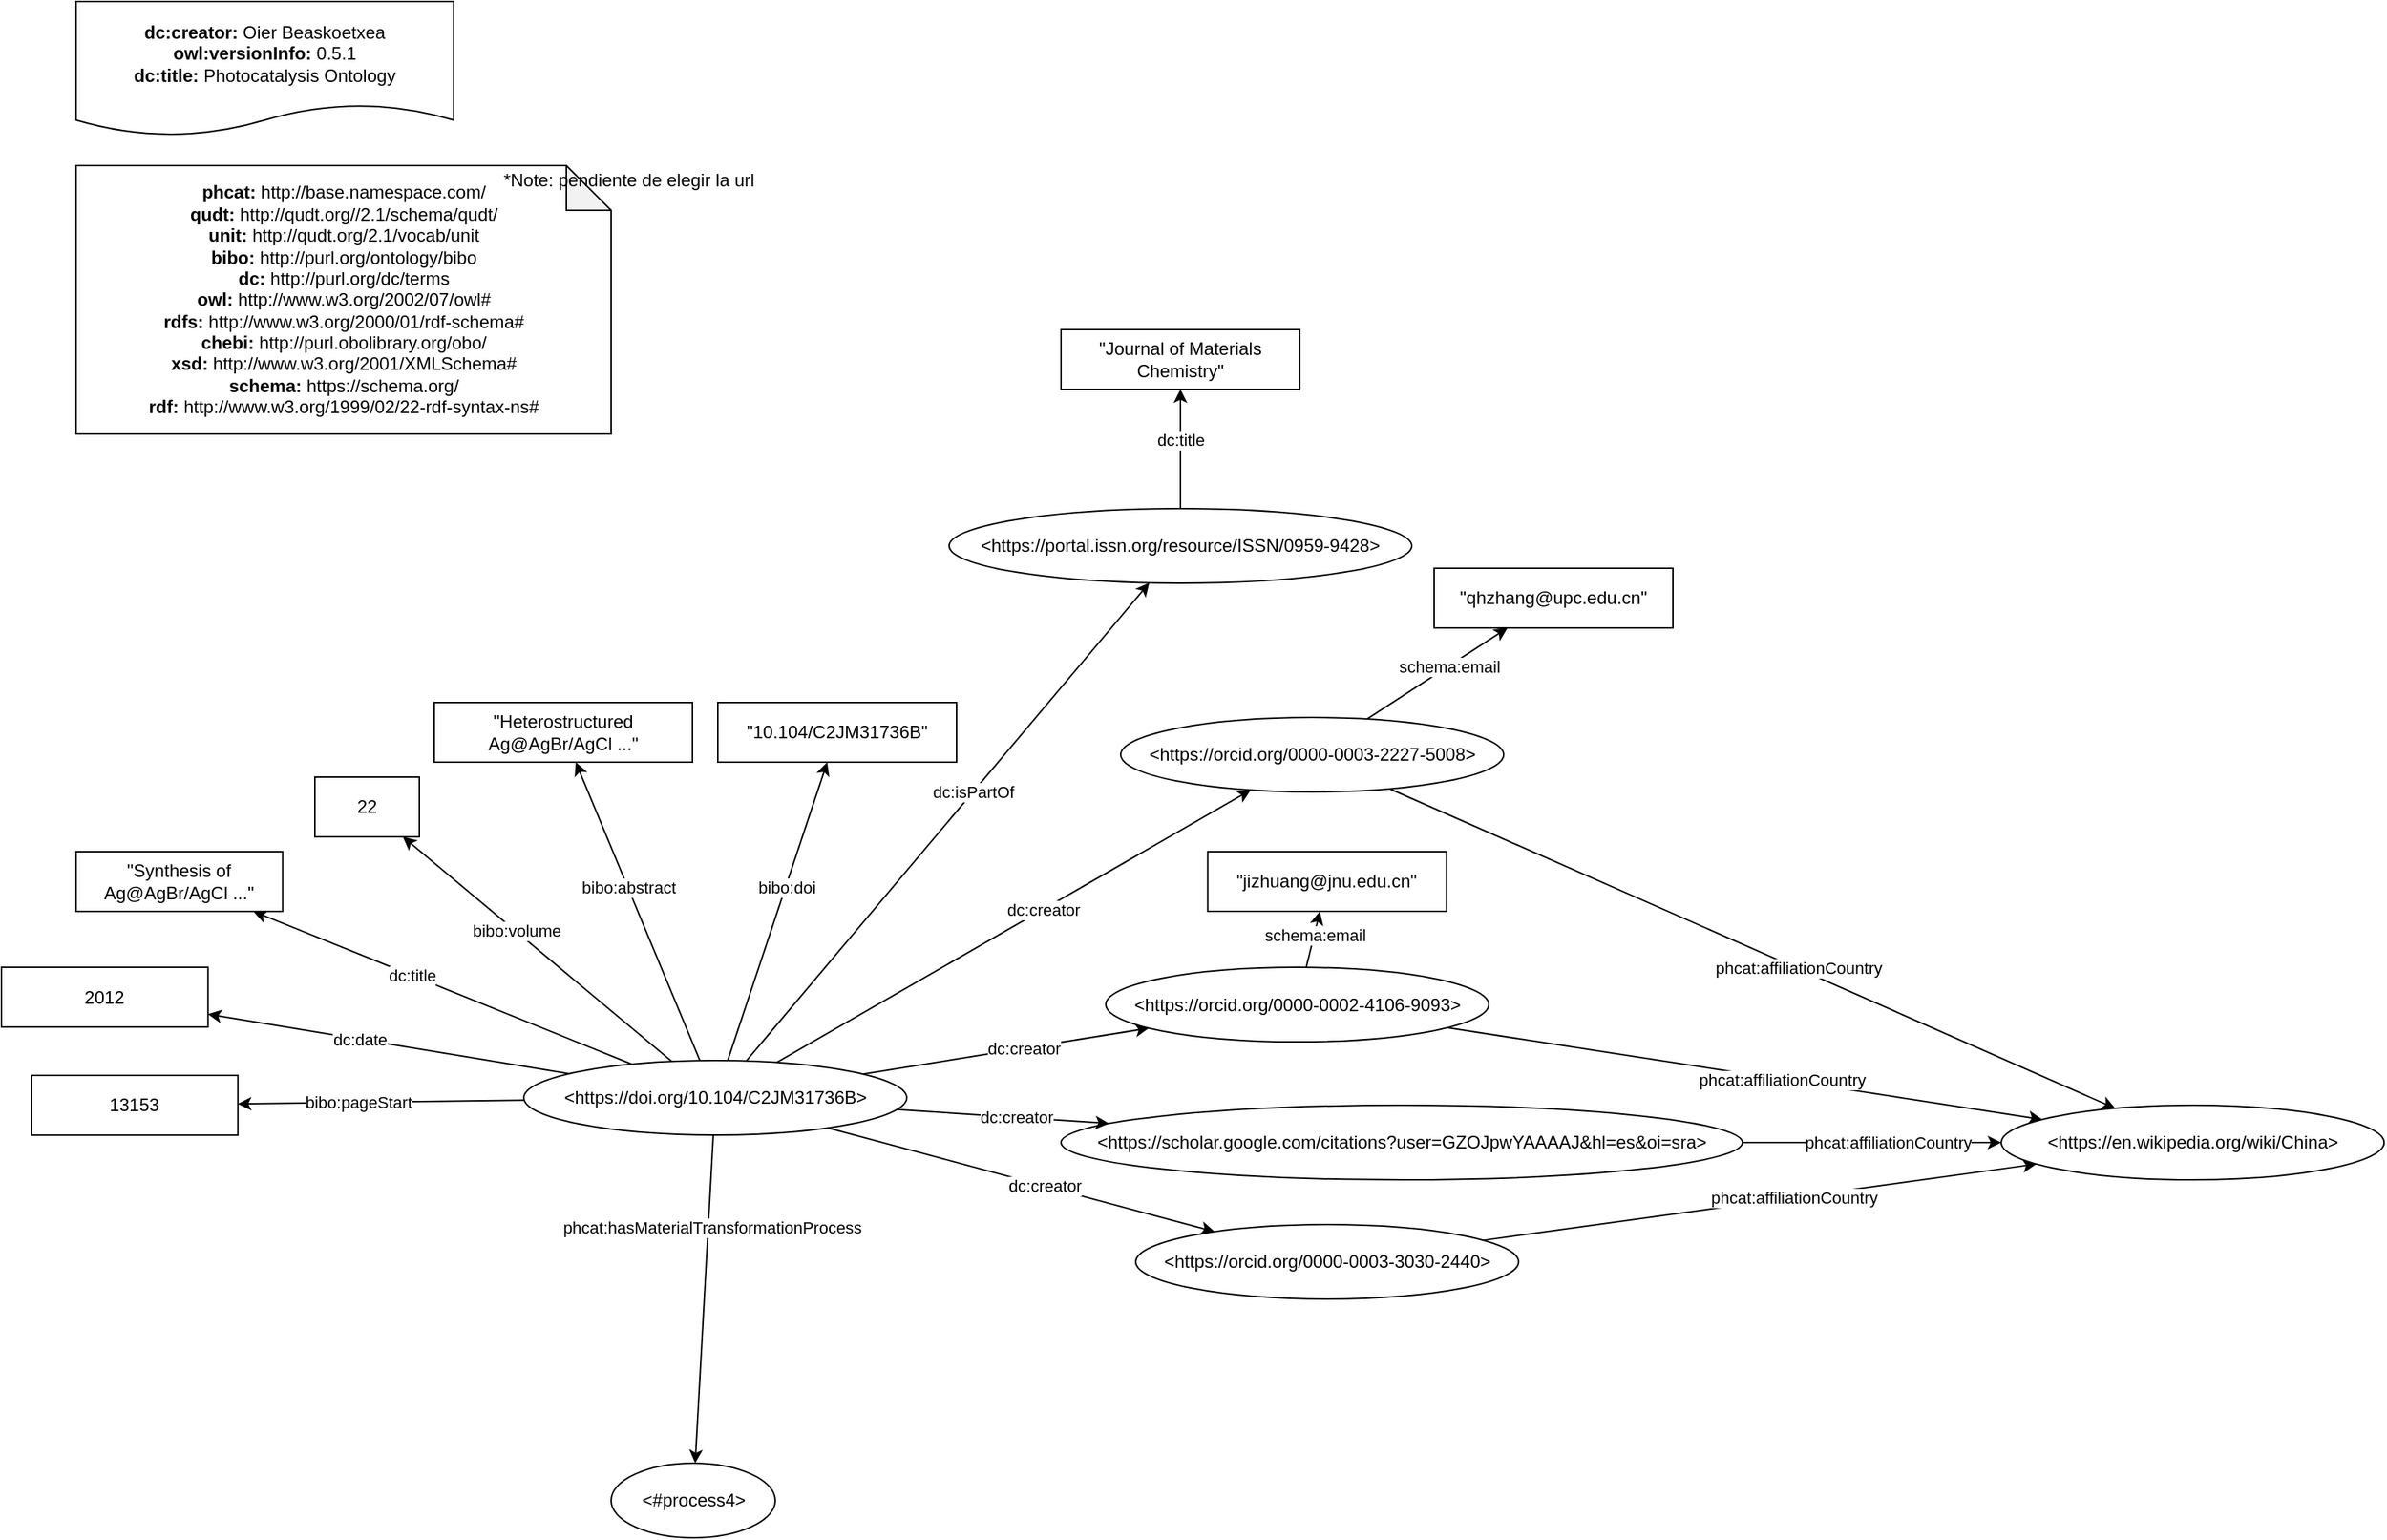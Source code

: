 <mxfile version="18.0.6" type="device" pages="8"><diagram name="Ejemplo-article" id="AOHAi6Hs9sP0VKXJI1iI"><mxGraphModel dx="2692" dy="2987" grid="1" gridSize="10" guides="1" tooltips="1" connect="1" arrows="1" fold="1" page="1" pageScale="1" pageWidth="827" pageHeight="1169" math="0" shadow="0"><root><mxCell id="y9Ch99dVO2wmUKqUw9Gn-0"/><mxCell id="y9Ch99dVO2wmUKqUw9Gn-1" parent="y9Ch99dVO2wmUKqUw9Gn-0"/><mxCell id="y9Ch99dVO2wmUKqUw9Gn-5" value="&lt;div&gt;&lt;b&gt;dc:creator:&lt;/b&gt;&amp;nbsp;Oier Beaskoetxea&lt;/div&gt;&lt;div&gt;&lt;b&gt;owl:versionInfo:&lt;/b&gt; 0.5.1&lt;/div&gt;&lt;div&gt;&lt;b&gt;dc:title:&lt;/b&gt;&amp;nbsp;Photocatalysis Ontology&lt;/div&gt;" style="shape=document;whiteSpace=wrap;html=1;boundedLbl=1;labelBackgroundColor=#ffffff;strokeColor=#000000;fontSize=12;fontColor=#000000;size=0.233;" parent="y9Ch99dVO2wmUKqUw9Gn-1" vertex="1"><mxGeometry x="-1080" y="-1250" width="253" height="90" as="geometry"/></mxCell><mxCell id="y9Ch99dVO2wmUKqUw9Gn-6" value="&lt;div&gt;&lt;b&gt;phcat:&lt;/b&gt;&amp;nbsp;http://base.namespace.com/&lt;/div&gt;&lt;b&gt;qudt:&lt;/b&gt;&amp;nbsp;http://qudt.org//2.1/schema/qudt/&lt;div&gt;&lt;b&gt;unit:&amp;nbsp;&lt;/b&gt;http://qudt.org/2.1/vocab/unit&lt;br&gt;&lt;/div&gt;&lt;div&gt;&lt;b&gt;bibo:&amp;nbsp;&lt;/b&gt;http://purl.org/ontology/bibo&lt;/div&gt;&lt;b&gt;dc:&amp;nbsp;&lt;/b&gt;http://purl.org/dc/terms&lt;br&gt;&lt;b&gt;owl:&amp;nbsp;&lt;/b&gt;http://www.w3.org/2002/07/owl#&lt;br&gt;&lt;b&gt;rdfs:&amp;nbsp;&lt;/b&gt;http://www.w3.org/2000/01/rdf-schema#&lt;br&gt;&lt;div&gt;&lt;b&gt;chebi:&amp;nbsp;&lt;/b&gt;http://purl.obolibrary.org/obo/&lt;/div&gt;&lt;div&gt;&lt;b&gt;xsd:&amp;nbsp;&lt;/b&gt;http://www.w3.org/2001/XMLSchema#&lt;br&gt;&lt;/div&gt;&lt;div&gt;&lt;b&gt;schema:&lt;/b&gt;&amp;nbsp;https://schema.org/&lt;br&gt;&lt;/div&gt;&lt;div&gt;&lt;b&gt;rdf:&amp;nbsp;&lt;/b&gt;http://www.w3.org/1999/02/22-rdf-syntax-ns#&lt;/div&gt;" style="shape=note;whiteSpace=wrap;html=1;backgroundOutline=1;darkOpacity=0.05;align=center;" parent="y9Ch99dVO2wmUKqUw9Gn-1" vertex="1"><mxGeometry x="-1080" y="-1140" width="358.5" height="180" as="geometry"/></mxCell><mxCell id="y9Ch99dVO2wmUKqUw9Gn-82" value="*Note: pendiente de elegir la url" style="text;html=1;align=center;verticalAlign=middle;resizable=0;points=[];autosize=1;strokeColor=none;fillColor=none;" parent="y9Ch99dVO2wmUKqUw9Gn-1" vertex="1"><mxGeometry x="-800" y="-1140" width="180" height="20" as="geometry"/></mxCell><mxCell id="JlitmSAJsw8VmAW7Jw8D-3" style="edgeStyle=none;rounded=0;orthogonalLoop=1;jettySize=auto;html=1;" parent="y9Ch99dVO2wmUKqUw9Gn-1" source="yPosjqxv40HL2GVmoQ_2-0" target="JlitmSAJsw8VmAW7Jw8D-1" edge="1"><mxGeometry relative="1" as="geometry"/></mxCell><mxCell id="JlitmSAJsw8VmAW7Jw8D-4" value="dc:isPartOf" style="edgeLabel;html=1;align=center;verticalAlign=middle;resizable=0;points=[];" parent="JlitmSAJsw8VmAW7Jw8D-3" vertex="1" connectable="0"><mxGeometry x="0.123" relative="1" as="geometry"><mxPoint as="offset"/></mxGeometry></mxCell><mxCell id="bjZbgZbGjA4of5Ys-AiP-9" style="edgeStyle=none;rounded=0;orthogonalLoop=1;jettySize=auto;html=1;" parent="y9Ch99dVO2wmUKqUw9Gn-1" source="yPosjqxv40HL2GVmoQ_2-0" target="bjZbgZbGjA4of5Ys-AiP-6" edge="1"><mxGeometry relative="1" as="geometry"/></mxCell><mxCell id="bjZbgZbGjA4of5Ys-AiP-10" value="phcat:hasMaterialTransformationProcess" style="edgeLabel;html=1;align=center;verticalAlign=middle;resizable=0;points=[];" parent="bjZbgZbGjA4of5Ys-AiP-9" vertex="1" connectable="0"><mxGeometry x="-0.438" y="2" relative="1" as="geometry"><mxPoint as="offset"/></mxGeometry></mxCell><mxCell id="bjZbgZbGjA4of5Ys-AiP-13" style="edgeStyle=none;rounded=0;orthogonalLoop=1;jettySize=auto;html=1;" parent="y9Ch99dVO2wmUKqUw9Gn-1" source="yPosjqxv40HL2GVmoQ_2-0" target="bjZbgZbGjA4of5Ys-AiP-12" edge="1"><mxGeometry relative="1" as="geometry"/></mxCell><mxCell id="bjZbgZbGjA4of5Ys-AiP-14" value="bibo:doi" style="edgeLabel;html=1;align=center;verticalAlign=middle;resizable=0;points=[];" parent="bjZbgZbGjA4of5Ys-AiP-13" vertex="1" connectable="0"><mxGeometry x="0.164" relative="1" as="geometry"><mxPoint as="offset"/></mxGeometry></mxCell><mxCell id="yPosjqxv40HL2GVmoQ_2-0" value="&amp;lt;https://doi.org/10.104/C2JM31736B&amp;gt;" style="ellipse;whiteSpace=wrap;html=1;fillColor=default;" parent="y9Ch99dVO2wmUKqUw9Gn-1" vertex="1"><mxGeometry x="-780" y="-540" width="256.61" height="50" as="geometry"/></mxCell><mxCell id="JlitmSAJsw8VmAW7Jw8D-1" value="&amp;lt;https://portal.issn.org/resource/ISSN/0959-9428&amp;gt;" style="ellipse;whiteSpace=wrap;html=1;fillColor=default;" parent="y9Ch99dVO2wmUKqUw9Gn-1" vertex="1"><mxGeometry x="-495.0" y="-910" width="310" height="50" as="geometry"/></mxCell><mxCell id="JlitmSAJsw8VmAW7Jw8D-5" value="&amp;lt;https://orcid.org/0000-0003-2227-5008&amp;gt;" style="ellipse;whiteSpace=wrap;html=1;fillColor=default;" parent="y9Ch99dVO2wmUKqUw9Gn-1" vertex="1"><mxGeometry x="-380" y="-770" width="256.61" height="50" as="geometry"/></mxCell><mxCell id="JlitmSAJsw8VmAW7Jw8D-6" value="&amp;lt;https://orcid.org/0000-0002-4106-9093&amp;gt;" style="ellipse;whiteSpace=wrap;html=1;fillColor=default;" parent="y9Ch99dVO2wmUKqUw9Gn-1" vertex="1"><mxGeometry x="-390" y="-602.48" width="256.61" height="50" as="geometry"/></mxCell><mxCell id="JlitmSAJsw8VmAW7Jw8D-7" value="&amp;lt;https://scholar.google.com/citations?user=GZOJpwYAAAAJ&amp;amp;hl=es&amp;amp;oi=sra&amp;gt;" style="ellipse;whiteSpace=wrap;html=1;fillColor=default;" parent="y9Ch99dVO2wmUKqUw9Gn-1" vertex="1"><mxGeometry x="-420" y="-510" width="456.61" height="50" as="geometry"/></mxCell><mxCell id="JlitmSAJsw8VmAW7Jw8D-8" value="&amp;lt;https://orcid.org/0000-0003-3030-2440&amp;gt;" style="ellipse;whiteSpace=wrap;html=1;fillColor=default;" parent="y9Ch99dVO2wmUKqUw9Gn-1" vertex="1"><mxGeometry x="-370" y="-430" width="256.61" height="50" as="geometry"/></mxCell><mxCell id="JlitmSAJsw8VmAW7Jw8D-9" style="edgeStyle=none;rounded=0;orthogonalLoop=1;jettySize=auto;html=1;" parent="y9Ch99dVO2wmUKqUw9Gn-1" source="yPosjqxv40HL2GVmoQ_2-0" target="JlitmSAJsw8VmAW7Jw8D-5" edge="1"><mxGeometry relative="1" as="geometry"><mxPoint x="-610.884" y="-529.268" as="sourcePoint"/><mxPoint x="-406.067" y="-690.507" as="targetPoint"/></mxGeometry></mxCell><mxCell id="JlitmSAJsw8VmAW7Jw8D-10" value="dc:creator" style="edgeLabel;html=1;align=center;verticalAlign=middle;resizable=0;points=[];" parent="JlitmSAJsw8VmAW7Jw8D-9" vertex="1" connectable="0"><mxGeometry x="0.123" relative="1" as="geometry"><mxPoint as="offset"/></mxGeometry></mxCell><mxCell id="JlitmSAJsw8VmAW7Jw8D-11" style="edgeStyle=none;rounded=0;orthogonalLoop=1;jettySize=auto;html=1;" parent="y9Ch99dVO2wmUKqUw9Gn-1" source="yPosjqxv40HL2GVmoQ_2-0" target="JlitmSAJsw8VmAW7Jw8D-6" edge="1"><mxGeometry relative="1" as="geometry"><mxPoint x="-527.243" y="-516.299" as="sourcePoint"/><mxPoint x="-355.845" y="-533.585" as="targetPoint"/></mxGeometry></mxCell><mxCell id="JlitmSAJsw8VmAW7Jw8D-12" value="dc:creator" style="edgeLabel;html=1;align=center;verticalAlign=middle;resizable=0;points=[];" parent="JlitmSAJsw8VmAW7Jw8D-11" vertex="1" connectable="0"><mxGeometry x="0.123" relative="1" as="geometry"><mxPoint as="offset"/></mxGeometry></mxCell><mxCell id="JlitmSAJsw8VmAW7Jw8D-13" style="edgeStyle=none;rounded=0;orthogonalLoop=1;jettySize=auto;html=1;" parent="y9Ch99dVO2wmUKqUw9Gn-1" source="yPosjqxv40HL2GVmoQ_2-0" target="JlitmSAJsw8VmAW7Jw8D-7" edge="1"><mxGeometry relative="1" as="geometry"><mxPoint x="-517.243" y="-506.299" as="sourcePoint"/><mxPoint x="-345.845" y="-523.585" as="targetPoint"/></mxGeometry></mxCell><mxCell id="JlitmSAJsw8VmAW7Jw8D-14" value="dc:creator" style="edgeLabel;html=1;align=center;verticalAlign=middle;resizable=0;points=[];" parent="JlitmSAJsw8VmAW7Jw8D-13" vertex="1" connectable="0"><mxGeometry x="0.123" relative="1" as="geometry"><mxPoint as="offset"/></mxGeometry></mxCell><mxCell id="JlitmSAJsw8VmAW7Jw8D-15" style="edgeStyle=none;rounded=0;orthogonalLoop=1;jettySize=auto;html=1;" parent="y9Ch99dVO2wmUKqUw9Gn-1" source="yPosjqxv40HL2GVmoQ_2-0" target="JlitmSAJsw8VmAW7Jw8D-8" edge="1"><mxGeometry relative="1" as="geometry"><mxPoint x="-507.243" y="-496.299" as="sourcePoint"/><mxPoint x="-335.845" y="-513.585" as="targetPoint"/></mxGeometry></mxCell><mxCell id="JlitmSAJsw8VmAW7Jw8D-16" value="dc:creator" style="edgeLabel;html=1;align=center;verticalAlign=middle;resizable=0;points=[];" parent="JlitmSAJsw8VmAW7Jw8D-15" vertex="1" connectable="0"><mxGeometry x="0.123" relative="1" as="geometry"><mxPoint as="offset"/></mxGeometry></mxCell><mxCell id="JlitmSAJsw8VmAW7Jw8D-18" value="&amp;lt;https://en.wikipedia.org/wiki/China&amp;gt;" style="ellipse;whiteSpace=wrap;html=1;fillColor=default;" parent="y9Ch99dVO2wmUKqUw9Gn-1" vertex="1"><mxGeometry x="210" y="-510" width="256.61" height="50" as="geometry"/></mxCell><mxCell id="JlitmSAJsw8VmAW7Jw8D-19" style="edgeStyle=none;rounded=0;orthogonalLoop=1;jettySize=auto;html=1;" parent="y9Ch99dVO2wmUKqUw9Gn-1" source="JlitmSAJsw8VmAW7Jw8D-5" target="JlitmSAJsw8VmAW7Jw8D-18" edge="1"><mxGeometry relative="1" as="geometry"><mxPoint x="96.615" y="-678.918" as="sourcePoint"/><mxPoint x="555.517" y="-789.999" as="targetPoint"/></mxGeometry></mxCell><mxCell id="JlitmSAJsw8VmAW7Jw8D-20" value="phcat:affiliationCountry" style="edgeLabel;html=1;align=center;verticalAlign=middle;resizable=0;points=[];" parent="JlitmSAJsw8VmAW7Jw8D-19" vertex="1" connectable="0"><mxGeometry x="0.123" relative="1" as="geometry"><mxPoint as="offset"/></mxGeometry></mxCell><mxCell id="bjZbgZbGjA4of5Ys-AiP-0" style="edgeStyle=none;rounded=0;orthogonalLoop=1;jettySize=auto;html=1;" parent="y9Ch99dVO2wmUKqUw9Gn-1" source="JlitmSAJsw8VmAW7Jw8D-6" target="JlitmSAJsw8VmAW7Jw8D-18" edge="1"><mxGeometry relative="1" as="geometry"><mxPoint x="70.003" y="-618.495" as="sourcePoint"/><mxPoint x="577.305" y="-531.514" as="targetPoint"/></mxGeometry></mxCell><mxCell id="bjZbgZbGjA4of5Ys-AiP-1" value="phcat:affiliationCountry" style="edgeLabel;html=1;align=center;verticalAlign=middle;resizable=0;points=[];" parent="bjZbgZbGjA4of5Ys-AiP-0" vertex="1" connectable="0"><mxGeometry x="0.123" relative="1" as="geometry"><mxPoint as="offset"/></mxGeometry></mxCell><mxCell id="bjZbgZbGjA4of5Ys-AiP-2" style="edgeStyle=none;rounded=0;orthogonalLoop=1;jettySize=auto;html=1;" parent="y9Ch99dVO2wmUKqUw9Gn-1" source="JlitmSAJsw8VmAW7Jw8D-7" target="JlitmSAJsw8VmAW7Jw8D-18" edge="1"><mxGeometry relative="1" as="geometry"><mxPoint x="73.933" y="-559.919" as="sourcePoint"/><mxPoint x="552.762" y="-540.159" as="targetPoint"/></mxGeometry></mxCell><mxCell id="bjZbgZbGjA4of5Ys-AiP-3" value="phcat:affiliationCountry" style="edgeLabel;html=1;align=center;verticalAlign=middle;resizable=0;points=[];" parent="bjZbgZbGjA4of5Ys-AiP-2" vertex="1" connectable="0"><mxGeometry x="0.123" relative="1" as="geometry"><mxPoint as="offset"/></mxGeometry></mxCell><mxCell id="bjZbgZbGjA4of5Ys-AiP-4" style="edgeStyle=none;rounded=0;orthogonalLoop=1;jettySize=auto;html=1;" parent="y9Ch99dVO2wmUKqUw9Gn-1" source="JlitmSAJsw8VmAW7Jw8D-8" target="JlitmSAJsw8VmAW7Jw8D-18" edge="1"><mxGeometry relative="1" as="geometry"><mxPoint x="260.138" y="-500.118" as="sourcePoint"/><mxPoint x="560.336" y="-525.169" as="targetPoint"/></mxGeometry></mxCell><mxCell id="bjZbgZbGjA4of5Ys-AiP-5" value="phcat:affiliationCountry" style="edgeLabel;html=1;align=center;verticalAlign=middle;resizable=0;points=[];" parent="bjZbgZbGjA4of5Ys-AiP-4" vertex="1" connectable="0"><mxGeometry x="0.123" relative="1" as="geometry"><mxPoint as="offset"/></mxGeometry></mxCell><mxCell id="bjZbgZbGjA4of5Ys-AiP-6" value="&amp;lt;#process4&amp;gt;" style="ellipse;whiteSpace=wrap;html=1;fillColor=default;" parent="y9Ch99dVO2wmUKqUw9Gn-1" vertex="1"><mxGeometry x="-721.5" y="-270" width="110" height="50" as="geometry"/></mxCell><mxCell id="bjZbgZbGjA4of5Ys-AiP-12" value="&quot;10.104/C2JM31736B&quot;" style="rounded=0;whiteSpace=wrap;html=1;fillColor=default;" parent="y9Ch99dVO2wmUKqUw9Gn-1" vertex="1"><mxGeometry x="-650" y="-780" width="160" height="40" as="geometry"/></mxCell><mxCell id="bjZbgZbGjA4of5Ys-AiP-15" style="edgeStyle=none;rounded=0;orthogonalLoop=1;jettySize=auto;html=1;" parent="y9Ch99dVO2wmUKqUw9Gn-1" source="yPosjqxv40HL2GVmoQ_2-0" target="bjZbgZbGjA4of5Ys-AiP-17" edge="1"><mxGeometry relative="1" as="geometry"><mxPoint x="-820.379" y="-529.947" as="sourcePoint"/></mxGeometry></mxCell><mxCell id="bjZbgZbGjA4of5Ys-AiP-16" value="bibo:abstract" style="edgeLabel;html=1;align=center;verticalAlign=middle;resizable=0;points=[];" parent="bjZbgZbGjA4of5Ys-AiP-15" vertex="1" connectable="0"><mxGeometry x="0.164" relative="1" as="geometry"><mxPoint as="offset"/></mxGeometry></mxCell><mxCell id="bjZbgZbGjA4of5Ys-AiP-17" value="&quot;Heterostructured Ag@AgBr/AgCl ...&quot;" style="rounded=0;whiteSpace=wrap;html=1;fillColor=default;" parent="y9Ch99dVO2wmUKqUw9Gn-1" vertex="1"><mxGeometry x="-840" y="-780" width="173" height="40" as="geometry"/></mxCell><mxCell id="bjZbgZbGjA4of5Ys-AiP-19" style="edgeStyle=none;rounded=0;orthogonalLoop=1;jettySize=auto;html=1;" parent="y9Ch99dVO2wmUKqUw9Gn-1" source="yPosjqxv40HL2GVmoQ_2-0" target="bjZbgZbGjA4of5Ys-AiP-21" edge="1"><mxGeometry relative="1" as="geometry"><mxPoint x="-814.409" y="-489.998" as="sourcePoint"/></mxGeometry></mxCell><mxCell id="bjZbgZbGjA4of5Ys-AiP-20" value="bibo:volume" style="edgeLabel;html=1;align=center;verticalAlign=middle;resizable=0;points=[];" parent="bjZbgZbGjA4of5Ys-AiP-19" vertex="1" connectable="0"><mxGeometry x="0.164" relative="1" as="geometry"><mxPoint as="offset"/></mxGeometry></mxCell><mxCell id="bjZbgZbGjA4of5Ys-AiP-21" value="22" style="rounded=0;whiteSpace=wrap;html=1;fillColor=default;" parent="y9Ch99dVO2wmUKqUw9Gn-1" vertex="1"><mxGeometry x="-920" y="-730" width="70" height="40.07" as="geometry"/></mxCell><mxCell id="bjZbgZbGjA4of5Ys-AiP-22" style="edgeStyle=none;rounded=0;orthogonalLoop=1;jettySize=auto;html=1;" parent="y9Ch99dVO2wmUKqUw9Gn-1" source="yPosjqxv40HL2GVmoQ_2-0" target="bjZbgZbGjA4of5Ys-AiP-24" edge="1"><mxGeometry relative="1" as="geometry"><mxPoint x="-780.004" y="-479.453" as="sourcePoint"/></mxGeometry></mxCell><mxCell id="bjZbgZbGjA4of5Ys-AiP-23" value="dc:title" style="edgeLabel;html=1;align=center;verticalAlign=middle;resizable=0;points=[];" parent="bjZbgZbGjA4of5Ys-AiP-22" vertex="1" connectable="0"><mxGeometry x="0.164" relative="1" as="geometry"><mxPoint as="offset"/></mxGeometry></mxCell><mxCell id="bjZbgZbGjA4of5Ys-AiP-24" value="&quot;Synthesis of Ag@AgBr/AgCl ...&quot;" style="rounded=0;whiteSpace=wrap;html=1;fillColor=default;" parent="y9Ch99dVO2wmUKqUw9Gn-1" vertex="1"><mxGeometry x="-1080" y="-680" width="138.38" height="40.07" as="geometry"/></mxCell><mxCell id="bjZbgZbGjA4of5Ys-AiP-25" style="edgeStyle=none;rounded=0;orthogonalLoop=1;jettySize=auto;html=1;" parent="y9Ch99dVO2wmUKqUw9Gn-1" source="yPosjqxv40HL2GVmoQ_2-0" target="bjZbgZbGjA4of5Ys-AiP-27" edge="1"><mxGeometry relative="1" as="geometry"><mxPoint x="-757.441" y="-459.997" as="sourcePoint"/></mxGeometry></mxCell><mxCell id="bjZbgZbGjA4of5Ys-AiP-26" value="dc:date" style="edgeLabel;html=1;align=center;verticalAlign=middle;resizable=0;points=[];" parent="bjZbgZbGjA4of5Ys-AiP-25" vertex="1" connectable="0"><mxGeometry x="0.164" relative="1" as="geometry"><mxPoint as="offset"/></mxGeometry></mxCell><mxCell id="bjZbgZbGjA4of5Ys-AiP-27" value="2012" style="rounded=0;whiteSpace=wrap;html=1;fillColor=default;" parent="y9Ch99dVO2wmUKqUw9Gn-1" vertex="1"><mxGeometry x="-1130" y="-602.48" width="138.38" height="40.07" as="geometry"/></mxCell><mxCell id="bjZbgZbGjA4of5Ys-AiP-28" style="edgeStyle=none;rounded=0;orthogonalLoop=1;jettySize=auto;html=1;" parent="y9Ch99dVO2wmUKqUw9Gn-1" source="yPosjqxv40HL2GVmoQ_2-0" target="bjZbgZbGjA4of5Ys-AiP-30" edge="1"><mxGeometry relative="1" as="geometry"><mxPoint x="-745.036" y="-467.337" as="sourcePoint"/></mxGeometry></mxCell><mxCell id="bjZbgZbGjA4of5Ys-AiP-29" value="bibo:pageStart" style="edgeLabel;html=1;align=center;verticalAlign=middle;resizable=0;points=[];" parent="bjZbgZbGjA4of5Ys-AiP-28" vertex="1" connectable="0"><mxGeometry x="0.164" relative="1" as="geometry"><mxPoint as="offset"/></mxGeometry></mxCell><mxCell id="bjZbgZbGjA4of5Ys-AiP-30" value="13153" style="rounded=0;whiteSpace=wrap;html=1;fillColor=default;" parent="y9Ch99dVO2wmUKqUw9Gn-1" vertex="1"><mxGeometry x="-1110" y="-530" width="138.38" height="40.07" as="geometry"/></mxCell><mxCell id="bjZbgZbGjA4of5Ys-AiP-31" style="edgeStyle=none;rounded=0;orthogonalLoop=1;jettySize=auto;html=1;" parent="y9Ch99dVO2wmUKqUw9Gn-1" source="JlitmSAJsw8VmAW7Jw8D-5" target="bjZbgZbGjA4of5Ys-AiP-33" edge="1"><mxGeometry relative="1" as="geometry"><mxPoint x="-23.379" y="-562.407" as="sourcePoint"/></mxGeometry></mxCell><mxCell id="bjZbgZbGjA4of5Ys-AiP-32" value="schema:email" style="edgeLabel;html=1;align=center;verticalAlign=middle;resizable=0;points=[];" parent="bjZbgZbGjA4of5Ys-AiP-31" vertex="1" connectable="0"><mxGeometry x="0.164" relative="1" as="geometry"><mxPoint as="offset"/></mxGeometry></mxCell><mxCell id="bjZbgZbGjA4of5Ys-AiP-33" value="&quot;qhzhang@upc.edu.cn&quot;" style="rounded=0;whiteSpace=wrap;html=1;fillColor=default;" parent="y9Ch99dVO2wmUKqUw9Gn-1" vertex="1"><mxGeometry x="-170" y="-870" width="160" height="40" as="geometry"/></mxCell><mxCell id="bjZbgZbGjA4of5Ys-AiP-34" style="edgeStyle=none;rounded=0;orthogonalLoop=1;jettySize=auto;html=1;" parent="y9Ch99dVO2wmUKqUw9Gn-1" source="JlitmSAJsw8VmAW7Jw8D-6" target="bjZbgZbGjA4of5Ys-AiP-36" edge="1"><mxGeometry relative="1" as="geometry"><mxPoint x="-222.366" y="-667.167" as="sourcePoint"/></mxGeometry></mxCell><mxCell id="bjZbgZbGjA4of5Ys-AiP-35" value="schema:email" style="edgeLabel;html=1;align=center;verticalAlign=middle;resizable=0;points=[];" parent="bjZbgZbGjA4of5Ys-AiP-34" vertex="1" connectable="0"><mxGeometry x="0.164" relative="1" as="geometry"><mxPoint as="offset"/></mxGeometry></mxCell><mxCell id="bjZbgZbGjA4of5Ys-AiP-36" value="&quot;jizhuang@jnu.edu.cn&quot;" style="rounded=0;whiteSpace=wrap;html=1;fillColor=default;" parent="y9Ch99dVO2wmUKqUw9Gn-1" vertex="1"><mxGeometry x="-321.7" y="-680" width="160" height="40" as="geometry"/></mxCell><mxCell id="bjZbgZbGjA4of5Ys-AiP-37" style="edgeStyle=none;rounded=0;orthogonalLoop=1;jettySize=auto;html=1;" parent="y9Ch99dVO2wmUKqUw9Gn-1" source="JlitmSAJsw8VmAW7Jw8D-1" target="bjZbgZbGjA4of5Ys-AiP-39" edge="1"><mxGeometry relative="1" as="geometry"><mxPoint x="-268.455" y="-578.538" as="sourcePoint"/></mxGeometry></mxCell><mxCell id="bjZbgZbGjA4of5Ys-AiP-38" value="dc:title" style="edgeLabel;html=1;align=center;verticalAlign=middle;resizable=0;points=[];" parent="bjZbgZbGjA4of5Ys-AiP-37" vertex="1" connectable="0"><mxGeometry x="0.164" relative="1" as="geometry"><mxPoint as="offset"/></mxGeometry></mxCell><mxCell id="bjZbgZbGjA4of5Ys-AiP-39" value="&quot;Journal of Materials Chemistry&quot;" style="rounded=0;whiteSpace=wrap;html=1;fillColor=default;" parent="y9Ch99dVO2wmUKqUw9Gn-1" vertex="1"><mxGeometry x="-420" y="-1030" width="160" height="40" as="geometry"/></mxCell></root></mxGraphModel></diagram><diagram name="Ejemplo-process" id="5_l1jBWLPL5t3elROsI4"><mxGraphModel dx="2692" dy="1818" grid="1" gridSize="10" guides="1" tooltips="1" connect="1" arrows="1" fold="1" page="1" pageScale="1" pageWidth="827" pageHeight="1169" math="0" shadow="0"><root><mxCell id="WpjGU6Ferc3NxP5VC9st-0"/><mxCell id="WpjGU6Ferc3NxP5VC9st-1" parent="WpjGU6Ferc3NxP5VC9st-0"/><mxCell id="WpjGU6Ferc3NxP5VC9st-2" value="&lt;div&gt;&lt;b&gt;dc:creator:&lt;/b&gt;&amp;nbsp;Oier Beaskoetxea&lt;/div&gt;&lt;div&gt;&lt;b&gt;owl:versionInfo:&lt;/b&gt; 0.5.1&lt;/div&gt;&lt;div&gt;&lt;b&gt;dc:title:&lt;/b&gt;&amp;nbsp;Photocatalysis Ontology&lt;/div&gt;" style="shape=document;whiteSpace=wrap;html=1;boundedLbl=1;labelBackgroundColor=#ffffff;strokeColor=#000000;fontSize=12;fontColor=#000000;size=0.233;" parent="WpjGU6Ferc3NxP5VC9st-1" vertex="1"><mxGeometry x="-1001.83" y="-940" width="253" height="80" as="geometry"/></mxCell><mxCell id="WpjGU6Ferc3NxP5VC9st-3" value="&lt;div&gt;&lt;b&gt;phcat:&lt;/b&gt;&amp;nbsp;http://base.namespace.com/&lt;/div&gt;&lt;b&gt;qudt:&lt;/b&gt;&amp;nbsp;http://qudt.org//2.1/schema/qudt/&lt;div&gt;&lt;b&gt;unit:&amp;nbsp;&lt;/b&gt;http://qudt.org/2.1/vocab/unit&lt;br&gt;&lt;/div&gt;&lt;div&gt;&lt;b&gt;bibo:&amp;nbsp;&lt;/b&gt;http://purl.org/ontology/bibo&lt;/div&gt;&lt;b&gt;dc:&amp;nbsp;&lt;/b&gt;http://purl.org/dc/terms&lt;br&gt;&lt;b&gt;owl:&amp;nbsp;&lt;/b&gt;http://www.w3.org/2002/07/owl#&lt;br&gt;&lt;b&gt;rdfs:&amp;nbsp;&lt;/b&gt;http://www.w3.org/2000/01/rdf-schema#&lt;br&gt;&lt;div&gt;&lt;b&gt;chebi:&amp;nbsp;&lt;/b&gt;http://purl.obolibrary.org/obo/&lt;/div&gt;&lt;div&gt;&lt;b&gt;xsd:&amp;nbsp;&lt;/b&gt;http://www.w3.org/2001/XMLSchema#&lt;br&gt;&lt;/div&gt;&lt;div&gt;&lt;b&gt;schema:&lt;/b&gt;&amp;nbsp;https://schema.org/&lt;br&gt;&lt;/div&gt;&lt;div&gt;&lt;b&gt;rdf:&amp;nbsp;&lt;/b&gt;http://www.w3.org/1999/02/22-rdf-syntax-ns#&lt;/div&gt;" style="shape=note;whiteSpace=wrap;html=1;backgroundOutline=1;darkOpacity=0.05;align=center;" parent="WpjGU6Ferc3NxP5VC9st-1" vertex="1"><mxGeometry x="-1001.83" y="-1130" width="303.39" height="180" as="geometry"/></mxCell><mxCell id="WpjGU6Ferc3NxP5VC9st-4" value="*Note: pendiente de elegir la url" style="text;html=1;align=center;verticalAlign=middle;resizable=0;points=[];autosize=1;strokeColor=none;fillColor=none;" parent="WpjGU6Ferc3NxP5VC9st-1" vertex="1"><mxGeometry x="-750" y="-1130" width="180" height="20" as="geometry"/></mxCell><mxCell id="WpjGU6Ferc3NxP5VC9st-11" value="&amp;lt;https://doi.org/10.104/C2JM31736B&amp;gt;" style="ellipse;whiteSpace=wrap;html=1;fillColor=default;" parent="WpjGU6Ferc3NxP5VC9st-1" vertex="1"><mxGeometry x="-660" y="-1060" width="256.61" height="50" as="geometry"/></mxCell><mxCell id="WpjGU6Ferc3NxP5VC9st-36" value="&amp;lt;#process4&amp;gt;" style="ellipse;whiteSpace=wrap;html=1;fillColor=default;" parent="WpjGU6Ferc3NxP5VC9st-1" vertex="1"><mxGeometry x="-640" y="-910" width="163.3" height="50" as="geometry"/></mxCell><mxCell id="WpjGU6Ferc3NxP5VC9st-64" style="edgeStyle=none;html=1;" parent="WpjGU6Ferc3NxP5VC9st-1" source="WpjGU6Ferc3NxP5VC9st-36" target="WpjGU6Ferc3NxP5VC9st-11" edge="1"><mxGeometry relative="1" as="geometry"><mxPoint x="-535.185" y="-759.993" as="sourcePoint"/><mxPoint x="-523.025" y="-980.001" as="targetPoint"/></mxGeometry></mxCell><mxCell id="pV5V_DZiquW7iSUT7AtN-0" value="phcat:reportedIn" style="edgeLabel;html=1;align=center;verticalAlign=middle;resizable=0;points=[];" parent="WpjGU6Ferc3NxP5VC9st-64" vertex="1" connectable="0"><mxGeometry x="-0.246" y="1" relative="1" as="geometry"><mxPoint x="1" y="-20" as="offset"/></mxGeometry></mxCell><mxCell id="z5txv0QIwyUw5Hl8UvC8-0" value="&quot;Continious&quot;" style="rounded=0;whiteSpace=wrap;html=1;fillColor=default;" parent="WpjGU6Ferc3NxP5VC9st-1" vertex="1"><mxGeometry x="-463" y="-805" width="100" height="40" as="geometry"/></mxCell><mxCell id="z5txv0QIwyUw5Hl8UvC8-1" style="edgeStyle=none;html=1;" parent="WpjGU6Ferc3NxP5VC9st-1" source="WpjGU6Ferc3NxP5VC9st-36" target="z5txv0QIwyUw5Hl8UvC8-0" edge="1"><mxGeometry relative="1" as="geometry"><mxPoint x="-521.161" y="-859.89" as="sourcePoint"/><mxPoint x="-276.595" y="-836.126" as="targetPoint"/></mxGeometry></mxCell><mxCell id="z5txv0QIwyUw5Hl8UvC8-2" value="phcat:operationMode" style="edgeLabel;html=1;align=center;verticalAlign=middle;resizable=0;points=[];" parent="z5txv0QIwyUw5Hl8UvC8-1" vertex="1" connectable="0"><mxGeometry x="-0.246" y="1" relative="1" as="geometry"><mxPoint as="offset"/></mxGeometry></mxCell><mxCell id="z5txv0QIwyUw5Hl8UvC8-3" value="&quot;Ag@AgBr/AgCl&quot;" style="rounded=0;whiteSpace=wrap;html=1;fillColor=default;" parent="WpjGU6Ferc3NxP5VC9st-1" vertex="1"><mxGeometry x="-419" y="-950" width="105.05" height="40" as="geometry"/></mxCell><mxCell id="z5txv0QIwyUw5Hl8UvC8-4" style="edgeStyle=none;html=1;" parent="WpjGU6Ferc3NxP5VC9st-1" source="WpjGU6Ferc3NxP5VC9st-36" target="z5txv0QIwyUw5Hl8UvC8-3" edge="1"><mxGeometry relative="1" as="geometry"><mxPoint x="-775.052" y="-900.0" as="sourcePoint"/><mxPoint x="-511.545" y="-846.686" as="targetPoint"/></mxGeometry></mxCell><mxCell id="z5txv0QIwyUw5Hl8UvC8-5" value="rdfs:label" style="edgeLabel;html=1;align=center;verticalAlign=middle;resizable=0;points=[];" parent="z5txv0QIwyUw5Hl8UvC8-4" vertex="1" connectable="0"><mxGeometry x="-0.246" y="1" relative="1" as="geometry"><mxPoint y="-14" as="offset"/></mxGeometry></mxCell></root></mxGraphModel></diagram><diagram name="Copia de Ejemplo-process" id="mpbJFa1JEuC_g8SRBxMC"><mxGraphModel dx="2692" dy="1818" grid="1" gridSize="10" guides="1" tooltips="1" connect="1" arrows="1" fold="1" page="1" pageScale="1" pageWidth="827" pageHeight="1169" math="0" shadow="0"><root><mxCell id="8r7ddeHSXFNfPY1h2yRI-0"/><mxCell id="8r7ddeHSXFNfPY1h2yRI-1" parent="8r7ddeHSXFNfPY1h2yRI-0"/><mxCell id="8r7ddeHSXFNfPY1h2yRI-2" value="&lt;div&gt;&lt;b&gt;dc:creator:&lt;/b&gt;&amp;nbsp;Oier Beaskoetxea&lt;/div&gt;&lt;div&gt;&lt;b&gt;owl:versionInfo:&lt;/b&gt; 0.5&lt;/div&gt;&lt;div&gt;&lt;b&gt;dc:title:&lt;/b&gt;&amp;nbsp;Photocatalysis Ontology&lt;/div&gt;" style="shape=document;whiteSpace=wrap;html=1;boundedLbl=1;labelBackgroundColor=#ffffff;strokeColor=#000000;fontSize=12;fontColor=#000000;size=0.233;" parent="8r7ddeHSXFNfPY1h2yRI-1" vertex="1"><mxGeometry x="-1001.83" y="-940" width="253" height="80" as="geometry"/></mxCell><mxCell id="8r7ddeHSXFNfPY1h2yRI-3" value="&lt;div&gt;&lt;b&gt;phcat:&lt;/b&gt;&amp;nbsp;http://base.namespace.com/&lt;/div&gt;&lt;b&gt;qudt:&lt;/b&gt;&amp;nbsp;http://qudt.org//2.1/schema/qudt/&lt;div&gt;&lt;b&gt;unit:&amp;nbsp;&lt;/b&gt;http://qudt.org/2.1/vocab/unit&lt;br&gt;&lt;/div&gt;&lt;div&gt;&lt;b&gt;bibo:&amp;nbsp;&lt;/b&gt;http://purl.org/ontology/bibo&lt;/div&gt;&lt;b&gt;dc:&amp;nbsp;&lt;/b&gt;http://purl.org/dc/terms&lt;br&gt;&lt;b&gt;owl:&amp;nbsp;&lt;/b&gt;http://www.w3.org/2002/07/owl#&lt;br&gt;&lt;b&gt;rdfs:&amp;nbsp;&lt;/b&gt;http://www.w3.org/2000/01/rdf-schema#&lt;br&gt;&lt;div&gt;&lt;b&gt;chebi:&amp;nbsp;&lt;/b&gt;http://purl.obolibrary.org/obo/&lt;/div&gt;&lt;div&gt;&lt;b&gt;xsd:&amp;nbsp;&lt;/b&gt;http://www.w3.org/2001/XMLSchema#&lt;br&gt;&lt;/div&gt;&lt;div&gt;&lt;b&gt;schema:&lt;/b&gt;&amp;nbsp;https://schema.org/&lt;br&gt;&lt;/div&gt;&lt;div&gt;&lt;b&gt;rdf:&amp;nbsp;&lt;/b&gt;http://www.w3.org/1999/02/22-rdf-syntax-ns#&lt;/div&gt;" style="shape=note;whiteSpace=wrap;html=1;backgroundOutline=1;darkOpacity=0.05;align=center;" parent="8r7ddeHSXFNfPY1h2yRI-1" vertex="1"><mxGeometry x="-1001.83" y="-1130" width="303.39" height="180" as="geometry"/></mxCell><mxCell id="8r7ddeHSXFNfPY1h2yRI-4" value="*Note: pendiente de elegir la url" style="text;html=1;align=center;verticalAlign=middle;resizable=0;points=[];autosize=1;strokeColor=none;fillColor=none;" parent="8r7ddeHSXFNfPY1h2yRI-1" vertex="1"><mxGeometry x="-750" y="-1130" width="180" height="20" as="geometry"/></mxCell><mxCell id="8r7ddeHSXFNfPY1h2yRI-5" value="&amp;lt;https://doi.org/10.104/C2JM31736B&amp;gt;" style="ellipse;whiteSpace=wrap;html=1;fillColor=default;" parent="8r7ddeHSXFNfPY1h2yRI-1" vertex="1"><mxGeometry x="-660" y="-1060" width="256.61" height="50" as="geometry"/></mxCell><mxCell id="8r7ddeHSXFNfPY1h2yRI-6" value="&amp;lt;#process4&amp;gt;" style="ellipse;whiteSpace=wrap;html=1;fillColor=default;" parent="8r7ddeHSXFNfPY1h2yRI-1" vertex="1"><mxGeometry x="-640" y="-910" width="163.3" height="50" as="geometry"/></mxCell><mxCell id="8r7ddeHSXFNfPY1h2yRI-7" style="edgeStyle=none;html=1;" parent="8r7ddeHSXFNfPY1h2yRI-1" source="8r7ddeHSXFNfPY1h2yRI-6" target="8r7ddeHSXFNfPY1h2yRI-5" edge="1"><mxGeometry relative="1" as="geometry"><mxPoint x="-535.185" y="-759.993" as="sourcePoint"/><mxPoint x="-523.025" y="-980.001" as="targetPoint"/></mxGeometry></mxCell><mxCell id="8r7ddeHSXFNfPY1h2yRI-8" value="phcat:reportedIn" style="edgeLabel;html=1;align=center;verticalAlign=middle;resizable=0;points=[];" parent="8r7ddeHSXFNfPY1h2yRI-7" vertex="1" connectable="0"><mxGeometry x="-0.246" y="1" relative="1" as="geometry"><mxPoint x="1" y="-20" as="offset"/></mxGeometry></mxCell><mxCell id="8r7ddeHSXFNfPY1h2yRI-9" value="&quot;Continious&quot;" style="rounded=0;whiteSpace=wrap;html=1;fillColor=default;" parent="8r7ddeHSXFNfPY1h2yRI-1" vertex="1"><mxGeometry x="-463" y="-805" width="100" height="40" as="geometry"/></mxCell><mxCell id="8r7ddeHSXFNfPY1h2yRI-10" style="edgeStyle=none;html=1;" parent="8r7ddeHSXFNfPY1h2yRI-1" source="8r7ddeHSXFNfPY1h2yRI-6" target="8r7ddeHSXFNfPY1h2yRI-9" edge="1"><mxGeometry relative="1" as="geometry"><mxPoint x="-521.161" y="-859.89" as="sourcePoint"/><mxPoint x="-276.595" y="-836.126" as="targetPoint"/></mxGeometry></mxCell><mxCell id="8r7ddeHSXFNfPY1h2yRI-11" value="phcat:operationMode" style="edgeLabel;html=1;align=center;verticalAlign=middle;resizable=0;points=[];" parent="8r7ddeHSXFNfPY1h2yRI-10" vertex="1" connectable="0"><mxGeometry x="-0.246" y="1" relative="1" as="geometry"><mxPoint as="offset"/></mxGeometry></mxCell><mxCell id="8r7ddeHSXFNfPY1h2yRI-12" value="&quot;Ag@AgBr/AgCl&quot;" style="rounded=0;whiteSpace=wrap;html=1;fillColor=default;" parent="8r7ddeHSXFNfPY1h2yRI-1" vertex="1"><mxGeometry x="-419" y="-950" width="105.05" height="40" as="geometry"/></mxCell><mxCell id="8r7ddeHSXFNfPY1h2yRI-13" style="edgeStyle=none;html=1;" parent="8r7ddeHSXFNfPY1h2yRI-1" source="8r7ddeHSXFNfPY1h2yRI-6" target="8r7ddeHSXFNfPY1h2yRI-12" edge="1"><mxGeometry relative="1" as="geometry"><mxPoint x="-775.052" y="-900.0" as="sourcePoint"/><mxPoint x="-511.545" y="-846.686" as="targetPoint"/></mxGeometry></mxCell><mxCell id="8r7ddeHSXFNfPY1h2yRI-14" value="rdfs:label" style="edgeLabel;html=1;align=center;verticalAlign=middle;resizable=0;points=[];" parent="8r7ddeHSXFNfPY1h2yRI-13" vertex="1" connectable="0"><mxGeometry x="-0.246" y="1" relative="1" as="geometry"><mxPoint y="-14" as="offset"/></mxGeometry></mxCell><mxCell id="8r7ddeHSXFNfPY1h2yRI-15" value="&amp;lt;#process4/reaction-medium&amp;gt;" style="ellipse;whiteSpace=wrap;html=1;fillColor=default;" parent="8r7ddeHSXFNfPY1h2yRI-1" vertex="1"><mxGeometry x="-850.0" y="-810" width="256.61" height="50" as="geometry"/></mxCell><mxCell id="8r7ddeHSXFNfPY1h2yRI-16" style="edgeStyle=none;html=1;" parent="8r7ddeHSXFNfPY1h2yRI-1" source="8r7ddeHSXFNfPY1h2yRI-6" target="8r7ddeHSXFNfPY1h2yRI-15" edge="1"><mxGeometry relative="1" as="geometry"><mxPoint x="-990.001" y="-800.0" as="sourcePoint"/><mxPoint x="-981.865" y="-910.111" as="targetPoint"/></mxGeometry></mxCell><mxCell id="8r7ddeHSXFNfPY1h2yRI-17" value="phcat:hasReactionMedium" style="edgeLabel;html=1;align=center;verticalAlign=middle;resizable=0;points=[];" parent="8r7ddeHSXFNfPY1h2yRI-16" vertex="1" connectable="0"><mxGeometry x="-0.246" y="1" relative="1" as="geometry"><mxPoint as="offset"/></mxGeometry></mxCell><mxCell id="8r7ddeHSXFNfPY1h2yRI-18" value="phcat:Liquid" style="rounded=0;whiteSpace=wrap;html=1;fillColor=default;" parent="8r7ddeHSXFNfPY1h2yRI-1" vertex="1"><mxGeometry x="-870" y="-710" width="105.05" height="40" as="geometry"/></mxCell><mxCell id="8r7ddeHSXFNfPY1h2yRI-19" style="edgeStyle=none;html=1;" parent="8r7ddeHSXFNfPY1h2yRI-1" source="8r7ddeHSXFNfPY1h2yRI-15" target="8r7ddeHSXFNfPY1h2yRI-18" edge="1"><mxGeometry relative="1" as="geometry"><mxPoint x="-947.47" y="-730" as="sourcePoint"/><mxPoint x="-874.015" y="-676.686" as="targetPoint"/></mxGeometry></mxCell><mxCell id="8r7ddeHSXFNfPY1h2yRI-20" value="rdf:type" style="edgeLabel;html=1;align=center;verticalAlign=middle;resizable=0;points=[];" parent="8r7ddeHSXFNfPY1h2yRI-19" vertex="1" connectable="0"><mxGeometry x="-0.246" y="1" relative="1" as="geometry"><mxPoint y="7" as="offset"/></mxGeometry></mxCell><mxCell id="8r7ddeHSXFNfPY1h2yRI-21" value="0" style="rounded=0;whiteSpace=wrap;html=1;fillColor=default;" parent="8r7ddeHSXFNfPY1h2yRI-1" vertex="1"><mxGeometry x="-698.44" y="-710" width="105.05" height="40" as="geometry"/></mxCell><mxCell id="8r7ddeHSXFNfPY1h2yRI-22" style="edgeStyle=none;html=1;" parent="8r7ddeHSXFNfPY1h2yRI-1" source="8r7ddeHSXFNfPY1h2yRI-15" target="8r7ddeHSXFNfPY1h2yRI-21" edge="1"><mxGeometry relative="1" as="geometry"><mxPoint x="-833.501" y="-950.003" as="sourcePoint"/><mxPoint x="-727.285" y="-666.506" as="targetPoint"/></mxGeometry></mxCell><mxCell id="8r7ddeHSXFNfPY1h2yRI-23" value="phcat:pH" style="edgeLabel;html=1;align=center;verticalAlign=middle;resizable=0;points=[];" parent="8r7ddeHSXFNfPY1h2yRI-22" vertex="1" connectable="0"><mxGeometry x="-0.246" y="1" relative="1" as="geometry"><mxPoint x="-1" y="-2" as="offset"/></mxGeometry></mxCell></root></mxGraphModel></diagram><diagram name="Ejemplo-input" id="txb1xVwu0W5Poa3K96Bs"><mxGraphModel dx="2692" dy="1818" grid="1" gridSize="10" guides="1" tooltips="1" connect="1" arrows="1" fold="1" page="1" pageScale="1" pageWidth="827" pageHeight="1169" math="0" shadow="0"><root><mxCell id="1oLu0oBOWdgKuP-4zp2W-0"/><mxCell id="1oLu0oBOWdgKuP-4zp2W-1" parent="1oLu0oBOWdgKuP-4zp2W-0"/><mxCell id="1oLu0oBOWdgKuP-4zp2W-2" value="&lt;div&gt;&lt;b&gt;dc:creator:&lt;/b&gt;&amp;nbsp;Oier Beaskoetxea&lt;/div&gt;&lt;div&gt;&lt;b&gt;owl:versionInfo:&lt;/b&gt; 0.5.1&lt;/div&gt;&lt;div&gt;&lt;b&gt;dc:title:&lt;/b&gt;&amp;nbsp;Photocatalysis Ontology&lt;/div&gt;" style="shape=document;whiteSpace=wrap;html=1;boundedLbl=1;labelBackgroundColor=#ffffff;strokeColor=#000000;fontSize=12;fontColor=#000000;size=0.233;" parent="1oLu0oBOWdgKuP-4zp2W-1" vertex="1"><mxGeometry x="-781.6" y="-1070" width="253" height="80" as="geometry"/></mxCell><mxCell id="1oLu0oBOWdgKuP-4zp2W-3" value="&lt;div&gt;&lt;b&gt;phcat:&lt;/b&gt;&amp;nbsp;http://base.namespace.com/&lt;/div&gt;&lt;b&gt;qudt:&lt;/b&gt;&amp;nbsp;http://qudt.org//2.1/schema/qudt/&lt;div&gt;&lt;b&gt;unit:&amp;nbsp;&lt;/b&gt;http://qudt.org/2.1/vocab/unit&lt;br&gt;&lt;/div&gt;&lt;div&gt;&lt;b&gt;bibo:&amp;nbsp;&lt;/b&gt;http://purl.org/ontology/bibo&lt;/div&gt;&lt;b&gt;dc:&amp;nbsp;&lt;/b&gt;http://purl.org/dc/terms&lt;br&gt;&lt;b&gt;owl:&amp;nbsp;&lt;/b&gt;http://www.w3.org/2002/07/owl#&lt;br&gt;&lt;b&gt;rdfs:&amp;nbsp;&lt;/b&gt;http://www.w3.org/2000/01/rdf-schema#&lt;br&gt;&lt;div&gt;&lt;b&gt;chebi:&amp;nbsp;&lt;/b&gt;http://purl.obolibrary.org/obo/&lt;/div&gt;&lt;div&gt;&lt;b&gt;xsd:&amp;nbsp;&lt;/b&gt;http://www.w3.org/2001/XMLSchema#&lt;br&gt;&lt;/div&gt;&lt;div&gt;&lt;b&gt;schema:&lt;/b&gt;&amp;nbsp;https://schema.org/&lt;br&gt;&lt;/div&gt;&lt;div&gt;&lt;b&gt;rdf:&amp;nbsp;&lt;/b&gt;http://www.w3.org/1999/02/22-rdf-syntax-ns#&lt;/div&gt;" style="shape=note;whiteSpace=wrap;html=1;backgroundOutline=1;darkOpacity=0.05;align=center;" parent="1oLu0oBOWdgKuP-4zp2W-1" vertex="1"><mxGeometry x="-1100.0" y="-1120" width="303.39" height="180" as="geometry"/></mxCell><mxCell id="1oLu0oBOWdgKuP-4zp2W-4" value="*Note: pendiente de elegir la url" style="text;html=1;align=center;verticalAlign=middle;resizable=0;points=[];autosize=1;strokeColor=none;fillColor=none;" parent="1oLu0oBOWdgKuP-4zp2W-1" vertex="1"><mxGeometry x="-843.39" y="-1110" width="180" height="20" as="geometry"/></mxCell><mxCell id="1oLu0oBOWdgKuP-4zp2W-5" value="&amp;lt;https://doi.org/10.104/C2JM31736B&amp;gt;" style="ellipse;whiteSpace=wrap;html=1;fillColor=default;" parent="1oLu0oBOWdgKuP-4zp2W-1" vertex="1"><mxGeometry x="-560" y="-890" width="256.61" height="50" as="geometry"/></mxCell><mxCell id="1oLu0oBOWdgKuP-4zp2W-6" value="&amp;lt;#process4&amp;gt;" style="ellipse;whiteSpace=wrap;html=1;fillColor=default;" parent="1oLu0oBOWdgKuP-4zp2W-1" vertex="1"><mxGeometry x="-760" y="-820" width="133.3" height="50" as="geometry"/></mxCell><mxCell id="1oLu0oBOWdgKuP-4zp2W-7" style="edgeStyle=none;html=1;" parent="1oLu0oBOWdgKuP-4zp2W-1" source="1oLu0oBOWdgKuP-4zp2W-6" target="1oLu0oBOWdgKuP-4zp2W-5" edge="1"><mxGeometry relative="1" as="geometry"><mxPoint x="-655.185" y="-419.993" as="sourcePoint"/><mxPoint x="-643.025" y="-640.001" as="targetPoint"/></mxGeometry></mxCell><mxCell id="1oLu0oBOWdgKuP-4zp2W-8" value="phcat:reportedIn" style="edgeLabel;html=1;align=center;verticalAlign=middle;resizable=0;points=[];" parent="1oLu0oBOWdgKuP-4zp2W-7" vertex="1" connectable="0"><mxGeometry x="-0.246" y="1" relative="1" as="geometry"><mxPoint x="3" y="1" as="offset"/></mxGeometry></mxCell><mxCell id="1oLu0oBOWdgKuP-4zp2W-9" value="&quot;Continious&quot;" style="rounded=0;whiteSpace=wrap;html=1;fillColor=default;" parent="1oLu0oBOWdgKuP-4zp2W-1" vertex="1"><mxGeometry x="-749.45" y="-920" width="100" height="40" as="geometry"/></mxCell><mxCell id="1oLu0oBOWdgKuP-4zp2W-10" style="edgeStyle=none;html=1;" parent="1oLu0oBOWdgKuP-4zp2W-1" source="1oLu0oBOWdgKuP-4zp2W-6" target="1oLu0oBOWdgKuP-4zp2W-9" edge="1"><mxGeometry relative="1" as="geometry"><mxPoint x="-641.161" y="-519.89" as="sourcePoint"/><mxPoint x="-396.595" y="-496.126" as="targetPoint"/></mxGeometry></mxCell><mxCell id="1oLu0oBOWdgKuP-4zp2W-11" value="phcat:operationMode" style="edgeLabel;html=1;align=center;verticalAlign=middle;resizable=0;points=[];" parent="1oLu0oBOWdgKuP-4zp2W-10" vertex="1" connectable="0"><mxGeometry x="-0.246" y="1" relative="1" as="geometry"><mxPoint as="offset"/></mxGeometry></mxCell><mxCell id="1oLu0oBOWdgKuP-4zp2W-12" value="&quot;Ag@AgBr/AgCl&quot;" style="rounded=0;whiteSpace=wrap;html=1;fillColor=default;" parent="1oLu0oBOWdgKuP-4zp2W-1" vertex="1"><mxGeometry x="-958.6" y="-890" width="105.05" height="50" as="geometry"/></mxCell><mxCell id="1oLu0oBOWdgKuP-4zp2W-13" style="edgeStyle=none;html=1;" parent="1oLu0oBOWdgKuP-4zp2W-1" source="1oLu0oBOWdgKuP-4zp2W-6" target="1oLu0oBOWdgKuP-4zp2W-12" edge="1"><mxGeometry relative="1" as="geometry"><mxPoint x="-895.052" y="-560.0" as="sourcePoint"/><mxPoint x="-631.545" y="-506.686" as="targetPoint"/></mxGeometry></mxCell><mxCell id="1oLu0oBOWdgKuP-4zp2W-14" value="rdfs:label" style="edgeLabel;html=1;align=center;verticalAlign=middle;resizable=0;points=[];" parent="1oLu0oBOWdgKuP-4zp2W-13" vertex="1" connectable="0"><mxGeometry x="-0.246" y="1" relative="1" as="geometry"><mxPoint x="-15" y="-1" as="offset"/></mxGeometry></mxCell><mxCell id="1oLu0oBOWdgKuP-4zp2W-25" value="&amp;lt;#process4/catalyst_AgCl&amp;gt;" style="ellipse;whiteSpace=wrap;html=1;fillColor=default;" parent="1oLu0oBOWdgKuP-4zp2W-1" vertex="1"><mxGeometry x="-1116.1" y="-700" width="190" height="50" as="geometry"/></mxCell><mxCell id="1oLu0oBOWdgKuP-4zp2W-26" value="&amp;lt;#process4/reductant_H20&amp;gt;" style="ellipse;whiteSpace=wrap;html=1;fillColor=default;" parent="1oLu0oBOWdgKuP-4zp2W-1" vertex="1"><mxGeometry x="-686.1" y="-700" width="190" height="50" as="geometry"/></mxCell><mxCell id="1oLu0oBOWdgKuP-4zp2W-27" value="&amp;lt;#process4/co-catalyst_Ag&amp;gt;" style="ellipse;whiteSpace=wrap;html=1;fillColor=default;" parent="1oLu0oBOWdgKuP-4zp2W-1" vertex="1"><mxGeometry x="-904.54" y="-700" width="200" height="50" as="geometry"/></mxCell><mxCell id="1oLu0oBOWdgKuP-4zp2W-28" value="&amp;lt;#process4/co-catalystAgBr&amp;gt;" style="ellipse;whiteSpace=wrap;html=1;fillColor=default;" parent="1oLu0oBOWdgKuP-4zp2W-1" vertex="1"><mxGeometry x="-470.6" y="-700" width="200" height="50" as="geometry"/></mxCell><mxCell id="1oLu0oBOWdgKuP-4zp2W-29" value="chebi:CHEBI_30341" style="rounded=0;whiteSpace=wrap;html=1;fillColor=default;" parent="1oLu0oBOWdgKuP-4zp2W-1" vertex="1"><mxGeometry x="-1083.6" y="-586" width="125" height="40" as="geometry"/></mxCell><mxCell id="1oLu0oBOWdgKuP-4zp2W-30" style="edgeStyle=none;html=1;" parent="1oLu0oBOWdgKuP-4zp2W-1" source="1oLu0oBOWdgKuP-4zp2W-25" target="1oLu0oBOWdgKuP-4zp2W-29" edge="1"><mxGeometry relative="1" as="geometry"><mxPoint x="-749.58" y="-861.784" as="sourcePoint"/><mxPoint x="-873.515" y="-884.043" as="targetPoint"/></mxGeometry></mxCell><mxCell id="1oLu0oBOWdgKuP-4zp2W-31" value="phcat:hasChemical" style="edgeLabel;html=1;align=center;verticalAlign=middle;resizable=0;points=[];" parent="1oLu0oBOWdgKuP-4zp2W-30" vertex="1" connectable="0"><mxGeometry x="-0.246" y="1" relative="1" as="geometry"><mxPoint as="offset"/></mxGeometry></mxCell><mxCell id="1oLu0oBOWdgKuP-4zp2W-34" value="chebi:CHEBI_30512" style="rounded=0;whiteSpace=wrap;html=1;fillColor=default;" parent="1oLu0oBOWdgKuP-4zp2W-1" vertex="1"><mxGeometry x="-867.04" y="-586" width="125" height="40" as="geometry"/></mxCell><mxCell id="1oLu0oBOWdgKuP-4zp2W-35" style="edgeStyle=none;html=1;" parent="1oLu0oBOWdgKuP-4zp2W-1" source="1oLu0oBOWdgKuP-4zp2W-27" target="1oLu0oBOWdgKuP-4zp2W-34" edge="1"><mxGeometry relative="1" as="geometry"><mxPoint x="-805.102" y="-650.0" as="sourcePoint"/><mxPoint x="-656.955" y="-884.043" as="targetPoint"/></mxGeometry></mxCell><mxCell id="1oLu0oBOWdgKuP-4zp2W-36" value="phcat:hasChemical" style="edgeLabel;html=1;align=center;verticalAlign=middle;resizable=0;points=[];" parent="1oLu0oBOWdgKuP-4zp2W-35" vertex="1" connectable="0"><mxGeometry x="-0.246" y="1" relative="1" as="geometry"><mxPoint as="offset"/></mxGeometry></mxCell><mxCell id="1oLu0oBOWdgKuP-4zp2W-37" value="chebi:CHEBI_15377" style="rounded=0;whiteSpace=wrap;html=1;fillColor=default;" parent="1oLu0oBOWdgKuP-4zp2W-1" vertex="1"><mxGeometry x="-653.6" y="-586" width="125" height="40" as="geometry"/></mxCell><mxCell id="1oLu0oBOWdgKuP-4zp2W-38" style="edgeStyle=none;html=1;" parent="1oLu0oBOWdgKuP-4zp2W-1" source="1oLu0oBOWdgKuP-4zp2W-26" target="1oLu0oBOWdgKuP-4zp2W-37" edge="1"><mxGeometry relative="1" as="geometry"><mxPoint x="-371.162" y="-650.0" as="sourcePoint"/><mxPoint x="-223.015" y="-884.043" as="targetPoint"/></mxGeometry></mxCell><mxCell id="1oLu0oBOWdgKuP-4zp2W-39" value="phcat:hasChemical" style="edgeLabel;html=1;align=center;verticalAlign=middle;resizable=0;points=[];" parent="1oLu0oBOWdgKuP-4zp2W-38" vertex="1" connectable="0"><mxGeometry x="-0.246" y="1" relative="1" as="geometry"><mxPoint as="offset"/></mxGeometry></mxCell><mxCell id="1oLu0oBOWdgKuP-4zp2W-40" value="&amp;lt;#AgBr&amp;gt;" style="ellipse;whiteSpace=wrap;html=1;fillColor=default;" parent="1oLu0oBOWdgKuP-4zp2W-1" vertex="1"><mxGeometry x="-423.92" y="-586" width="106.65" height="40" as="geometry"/></mxCell><mxCell id="1oLu0oBOWdgKuP-4zp2W-41" style="edgeStyle=none;html=1;" parent="1oLu0oBOWdgKuP-4zp2W-1" source="1oLu0oBOWdgKuP-4zp2W-28" target="1oLu0oBOWdgKuP-4zp2W-40" edge="1"><mxGeometry relative="1" as="geometry"><mxPoint x="-361.1" y="-640" as="sourcePoint"/><mxPoint x="-360.692" y="-576" as="targetPoint"/></mxGeometry></mxCell><mxCell id="1oLu0oBOWdgKuP-4zp2W-42" value="phcat:hasChemical" style="edgeLabel;html=1;align=center;verticalAlign=middle;resizable=0;points=[];" parent="1oLu0oBOWdgKuP-4zp2W-41" vertex="1" connectable="0"><mxGeometry x="-0.246" y="1" relative="1" as="geometry"><mxPoint x="-1" y="2" as="offset"/></mxGeometry></mxCell><mxCell id="1oLu0oBOWdgKuP-4zp2W-43" value="chebi:CHEBI_24431" style="ellipse;whiteSpace=wrap;html=1;fillColor=default;" parent="1oLu0oBOWdgKuP-4zp2W-1" vertex="1"><mxGeometry x="-767.79" y="-486" width="136.68" height="45" as="geometry"/></mxCell><mxCell id="1oLu0oBOWdgKuP-4zp2W-44" style="edgeStyle=none;html=1;" parent="1oLu0oBOWdgKuP-4zp2W-1" source="1oLu0oBOWdgKuP-4zp2W-29" target="1oLu0oBOWdgKuP-4zp2W-43" edge="1"><mxGeometry relative="1" as="geometry"><mxPoint x="-1011.662" y="-640.0" as="sourcePoint"/><mxPoint x="-1011.1" y="-576" as="targetPoint"/></mxGeometry></mxCell><mxCell id="1oLu0oBOWdgKuP-4zp2W-45" value="rdf:type" style="edgeLabel;html=1;align=center;verticalAlign=middle;resizable=0;points=[];" parent="1oLu0oBOWdgKuP-4zp2W-44" vertex="1" connectable="0"><mxGeometry x="-0.246" y="1" relative="1" as="geometry"><mxPoint as="offset"/></mxGeometry></mxCell><mxCell id="1oLu0oBOWdgKuP-4zp2W-46" style="edgeStyle=none;html=1;" parent="1oLu0oBOWdgKuP-4zp2W-1" source="1oLu0oBOWdgKuP-4zp2W-34" target="1oLu0oBOWdgKuP-4zp2W-43" edge="1"><mxGeometry relative="1" as="geometry"><mxPoint x="-960.805" y="-536" as="sourcePoint"/><mxPoint x="-721.425" y="-440.808" as="targetPoint"/></mxGeometry></mxCell><mxCell id="1oLu0oBOWdgKuP-4zp2W-47" value="rdf:type" style="edgeLabel;html=1;align=center;verticalAlign=middle;resizable=0;points=[];" parent="1oLu0oBOWdgKuP-4zp2W-46" vertex="1" connectable="0"><mxGeometry x="-0.246" y="1" relative="1" as="geometry"><mxPoint as="offset"/></mxGeometry></mxCell><mxCell id="1oLu0oBOWdgKuP-4zp2W-48" style="edgeStyle=none;html=1;" parent="1oLu0oBOWdgKuP-4zp2W-1" source="1oLu0oBOWdgKuP-4zp2W-40" target="1oLu0oBOWdgKuP-4zp2W-43" edge="1"><mxGeometry relative="1" as="geometry"><mxPoint x="-950.805" y="-526" as="sourcePoint"/><mxPoint x="-711.425" y="-430.808" as="targetPoint"/></mxGeometry></mxCell><mxCell id="1oLu0oBOWdgKuP-4zp2W-49" value="rdf:type" style="edgeLabel;html=1;align=center;verticalAlign=middle;resizable=0;points=[];" parent="1oLu0oBOWdgKuP-4zp2W-48" vertex="1" connectable="0"><mxGeometry x="-0.246" y="1" relative="1" as="geometry"><mxPoint as="offset"/></mxGeometry></mxCell><mxCell id="1oLu0oBOWdgKuP-4zp2W-50" style="edgeStyle=none;html=1;" parent="1oLu0oBOWdgKuP-4zp2W-1" source="1oLu0oBOWdgKuP-4zp2W-37" target="1oLu0oBOWdgKuP-4zp2W-43" edge="1"><mxGeometry relative="1" as="geometry"><mxPoint x="-940.805" y="-516" as="sourcePoint"/><mxPoint x="-686.1" y="-426" as="targetPoint"/></mxGeometry></mxCell><mxCell id="1oLu0oBOWdgKuP-4zp2W-51" value="rdf:type" style="edgeLabel;html=1;align=center;verticalAlign=middle;resizable=0;points=[];" parent="1oLu0oBOWdgKuP-4zp2W-50" vertex="1" connectable="0"><mxGeometry x="-0.246" y="1" relative="1" as="geometry"><mxPoint as="offset"/></mxGeometry></mxCell><mxCell id="1oLu0oBOWdgKuP-4zp2W-53" value="&quot;AgBr&quot;" style="rounded=0;whiteSpace=wrap;html=1;fillColor=default;" parent="1oLu0oBOWdgKuP-4zp2W-1" vertex="1"><mxGeometry x="-414.1" y="-486" width="87" height="40" as="geometry"/></mxCell><mxCell id="1oLu0oBOWdgKuP-4zp2W-54" style="edgeStyle=none;html=1;" parent="1oLu0oBOWdgKuP-4zp2W-1" source="1oLu0oBOWdgKuP-4zp2W-40" target="1oLu0oBOWdgKuP-4zp2W-53" edge="1"><mxGeometry relative="1" as="geometry"><mxPoint x="-360.6" y="-640" as="sourcePoint"/><mxPoint x="-360.595" y="-576" as="targetPoint"/></mxGeometry></mxCell><mxCell id="1oLu0oBOWdgKuP-4zp2W-55" value="chebi:formula" style="edgeLabel;html=1;align=center;verticalAlign=middle;resizable=0;points=[];" parent="1oLu0oBOWdgKuP-4zp2W-54" vertex="1" connectable="0"><mxGeometry x="-0.246" y="1" relative="1" as="geometry"><mxPoint x="-1" y="2" as="offset"/></mxGeometry></mxCell><mxCell id="1oLu0oBOWdgKuP-4zp2W-56" style="edgeStyle=none;html=1;" parent="1oLu0oBOWdgKuP-4zp2W-1" source="1oLu0oBOWdgKuP-4zp2W-6" target="1oLu0oBOWdgKuP-4zp2W-25" edge="1"><mxGeometry relative="1" as="geometry"><mxPoint x="-743.48" y="-795.784" as="sourcePoint"/><mxPoint x="-867.415" y="-818.043" as="targetPoint"/></mxGeometry></mxCell><mxCell id="1oLu0oBOWdgKuP-4zp2W-57" value="phcat:hasInput" style="edgeLabel;html=1;align=center;verticalAlign=middle;resizable=0;points=[];" parent="1oLu0oBOWdgKuP-4zp2W-56" vertex="1" connectable="0"><mxGeometry x="-0.246" y="1" relative="1" as="geometry"><mxPoint as="offset"/></mxGeometry></mxCell><mxCell id="1oLu0oBOWdgKuP-4zp2W-58" style="edgeStyle=none;html=1;" parent="1oLu0oBOWdgKuP-4zp2W-1" source="1oLu0oBOWdgKuP-4zp2W-6" target="1oLu0oBOWdgKuP-4zp2W-27" edge="1"><mxGeometry relative="1" as="geometry"><mxPoint x="-719.632" y="-764.029" as="sourcePoint"/><mxPoint x="-965.716" y="-621.762" as="targetPoint"/></mxGeometry></mxCell><mxCell id="1oLu0oBOWdgKuP-4zp2W-59" value="phcat:hasInput" style="edgeLabel;html=1;align=center;verticalAlign=middle;resizable=0;points=[];" parent="1oLu0oBOWdgKuP-4zp2W-58" vertex="1" connectable="0"><mxGeometry x="-0.246" y="1" relative="1" as="geometry"><mxPoint as="offset"/></mxGeometry></mxCell><mxCell id="1oLu0oBOWdgKuP-4zp2W-60" style="edgeStyle=none;html=1;" parent="1oLu0oBOWdgKuP-4zp2W-1" source="1oLu0oBOWdgKuP-4zp2W-6" target="1oLu0oBOWdgKuP-4zp2W-26" edge="1"><mxGeometry relative="1" as="geometry"><mxPoint x="-709.632" y="-754.029" as="sourcePoint"/><mxPoint x="-955.716" y="-611.762" as="targetPoint"/></mxGeometry></mxCell><mxCell id="1oLu0oBOWdgKuP-4zp2W-61" value="phcat:hasInput" style="edgeLabel;html=1;align=center;verticalAlign=middle;resizable=0;points=[];" parent="1oLu0oBOWdgKuP-4zp2W-60" vertex="1" connectable="0"><mxGeometry x="-0.246" y="1" relative="1" as="geometry"><mxPoint as="offset"/></mxGeometry></mxCell><mxCell id="1oLu0oBOWdgKuP-4zp2W-62" style="edgeStyle=none;html=1;" parent="1oLu0oBOWdgKuP-4zp2W-1" source="1oLu0oBOWdgKuP-4zp2W-6" target="1oLu0oBOWdgKuP-4zp2W-28" edge="1"><mxGeometry relative="1" as="geometry"><mxPoint x="-699.632" y="-744.029" as="sourcePoint"/><mxPoint x="-945.716" y="-601.762" as="targetPoint"/></mxGeometry></mxCell><mxCell id="1oLu0oBOWdgKuP-4zp2W-63" value="phcat:hasInput" style="edgeLabel;html=1;align=center;verticalAlign=middle;resizable=0;points=[];" parent="1oLu0oBOWdgKuP-4zp2W-62" vertex="1" connectable="0"><mxGeometry x="-0.246" y="1" relative="1" as="geometry"><mxPoint as="offset"/></mxGeometry></mxCell></root></mxGraphModel></diagram><diagram name="Ejemplo-conditions" id="2gAzwJX5RxV7w5MZUNt1"><mxGraphModel dx="2692" dy="1818" grid="1" gridSize="10" guides="1" tooltips="1" connect="1" arrows="1" fold="1" page="1" pageScale="1" pageWidth="827" pageHeight="1169" math="0" shadow="0"><root><mxCell id="3eSYHWwZ5i6UGbaZ4xtg-0"/><mxCell id="3eSYHWwZ5i6UGbaZ4xtg-1" parent="3eSYHWwZ5i6UGbaZ4xtg-0"/><mxCell id="3eSYHWwZ5i6UGbaZ4xtg-2" value="&lt;div&gt;&lt;b&gt;dc:creator:&lt;/b&gt;&amp;nbsp;Oier Beaskoetxea&lt;/div&gt;&lt;div&gt;&lt;b&gt;owl:versionInfo:&lt;/b&gt; 0.5.1&lt;/div&gt;&lt;div&gt;&lt;b&gt;dc:title:&lt;/b&gt;&amp;nbsp;Photocatalysis Ontology&lt;/div&gt;" style="shape=document;whiteSpace=wrap;html=1;boundedLbl=1;labelBackgroundColor=#ffffff;strokeColor=#000000;fontSize=12;fontColor=#000000;size=0.233;" parent="3eSYHWwZ5i6UGbaZ4xtg-1" vertex="1"><mxGeometry x="-681.83" y="-1000" width="253" height="80" as="geometry"/></mxCell><mxCell id="3eSYHWwZ5i6UGbaZ4xtg-3" value="&lt;div&gt;&lt;b&gt;phcat:&lt;/b&gt;&amp;nbsp;http://base.namespace.com/&lt;/div&gt;&lt;b&gt;qudt:&lt;/b&gt;&amp;nbsp;http://qudt.org//2.1/schema/qudt/&lt;div&gt;&lt;b&gt;unit:&amp;nbsp;&lt;/b&gt;http://qudt.org/2.1/vocab/unit&lt;br&gt;&lt;/div&gt;&lt;div&gt;&lt;b&gt;bibo:&amp;nbsp;&lt;/b&gt;http://purl.org/ontology/bibo&lt;/div&gt;&lt;b&gt;dc:&amp;nbsp;&lt;/b&gt;http://purl.org/dc/terms&lt;br&gt;&lt;b&gt;owl:&amp;nbsp;&lt;/b&gt;http://www.w3.org/2002/07/owl#&lt;br&gt;&lt;b&gt;rdfs:&amp;nbsp;&lt;/b&gt;http://www.w3.org/2000/01/rdf-schema#&lt;br&gt;&lt;div&gt;&lt;b&gt;chebi:&amp;nbsp;&lt;/b&gt;http://purl.obolibrary.org/obo/&lt;/div&gt;&lt;div&gt;&lt;b&gt;xsd:&amp;nbsp;&lt;/b&gt;http://www.w3.org/2001/XMLSchema#&lt;br&gt;&lt;/div&gt;&lt;div&gt;&lt;b&gt;schema:&lt;/b&gt;&amp;nbsp;https://schema.org/&lt;br&gt;&lt;/div&gt;&lt;div&gt;&lt;b&gt;rdf:&amp;nbsp;&lt;/b&gt;http://www.w3.org/1999/02/22-rdf-syntax-ns#&lt;/div&gt;" style="shape=note;whiteSpace=wrap;html=1;backgroundOutline=1;darkOpacity=0.05;align=center;" parent="3eSYHWwZ5i6UGbaZ4xtg-1" vertex="1"><mxGeometry x="-1001.83" y="-1070" width="303.39" height="180" as="geometry"/></mxCell><mxCell id="3eSYHWwZ5i6UGbaZ4xtg-4" value="*Note: pendiente de elegir la url" style="text;html=1;align=center;verticalAlign=middle;resizable=0;points=[];autosize=1;strokeColor=none;fillColor=none;" parent="3eSYHWwZ5i6UGbaZ4xtg-1" vertex="1"><mxGeometry x="-750" y="-1070" width="180" height="20" as="geometry"/></mxCell><mxCell id="3eSYHWwZ5i6UGbaZ4xtg-25" value="phcat:hasCondition" style="edgeStyle=none;html=1;" parent="3eSYHWwZ5i6UGbaZ4xtg-1" source="3eSYHWwZ5i6UGbaZ4xtg-6" target="3eSYHWwZ5i6UGbaZ4xtg-24" edge="1"><mxGeometry relative="1" as="geometry"/></mxCell><mxCell id="3eSYHWwZ5i6UGbaZ4xtg-6" value="&amp;lt;#process4&amp;gt;" style="ellipse;whiteSpace=wrap;html=1;fillColor=default;" parent="3eSYHWwZ5i6UGbaZ4xtg-1" vertex="1"><mxGeometry x="-780" y="-840" width="163.3" height="50" as="geometry"/></mxCell><mxCell id="3eSYHWwZ5i6UGbaZ4xtg-24" value="&amp;lt;#process4/reactor-condition&amp;gt;" style="ellipse;whiteSpace=wrap;html=1;fillColor=default;" parent="3eSYHWwZ5i6UGbaZ4xtg-1" vertex="1"><mxGeometry x="-1246.7" y="-715" width="193.3" height="50" as="geometry"/></mxCell><mxCell id="3eSYHWwZ5i6UGbaZ4xtg-26" value="phact:ReactorCondition" style="ellipse;whiteSpace=wrap;html=1;fillColor=default;" parent="3eSYHWwZ5i6UGbaZ4xtg-1" vertex="1"><mxGeometry x="-1316.7" y="-825" width="193.3" height="50" as="geometry"/></mxCell><mxCell id="3eSYHWwZ5i6UGbaZ4xtg-27" value="rdf:type" style="edgeStyle=none;html=1;" parent="3eSYHWwZ5i6UGbaZ4xtg-1" source="3eSYHWwZ5i6UGbaZ4xtg-24" target="3eSYHWwZ5i6UGbaZ4xtg-26" edge="1"><mxGeometry relative="1" as="geometry"><mxPoint x="-891.367" y="-735.416" as="sourcePoint"/><mxPoint x="-1066.739" y="-696.291" as="targetPoint"/></mxGeometry></mxCell><mxCell id="LexL4mjD88j5WbXF-dvV-0" value="&quot;Slurry&quot;" style="rounded=0;whiteSpace=wrap;html=1;fillColor=default;" parent="3eSYHWwZ5i6UGbaZ4xtg-1" vertex="1"><mxGeometry x="-1400" y="-765" width="83.3" height="40" as="geometry"/></mxCell><mxCell id="LexL4mjD88j5WbXF-dvV-2" value="phcat:reactorType" style="edgeStyle=none;html=1;" parent="3eSYHWwZ5i6UGbaZ4xtg-1" source="3eSYHWwZ5i6UGbaZ4xtg-24" target="LexL4mjD88j5WbXF-dvV-0" edge="1"><mxGeometry relative="1" as="geometry"><mxPoint x="-1177.501" y="-703.047" as="sourcePoint"/><mxPoint x="-1296.226" y="-776.918" as="targetPoint"/></mxGeometry></mxCell><mxCell id="LexL4mjD88j5WbXF-dvV-3" value="phcat:hasCondition" style="edgeStyle=none;html=1;" parent="3eSYHWwZ5i6UGbaZ4xtg-1" source="3eSYHWwZ5i6UGbaZ4xtg-6" target="LexL4mjD88j5WbXF-dvV-4" edge="1"><mxGeometry relative="1" as="geometry"><mxPoint x="-764.588" y="-569.382" as="sourcePoint"/></mxGeometry></mxCell><mxCell id="LexL4mjD88j5WbXF-dvV-4" value="&amp;lt;#process4/lightsource&amp;gt;" style="ellipse;whiteSpace=wrap;html=1;fillColor=default;" parent="3eSYHWwZ5i6UGbaZ4xtg-1" vertex="1"><mxGeometry x="-1110" y="-635" width="193.3" height="50" as="geometry"/></mxCell><mxCell id="LexL4mjD88j5WbXF-dvV-5" value="phact:WavelengthCondition" style="ellipse;whiteSpace=wrap;html=1;fillColor=default;" parent="3eSYHWwZ5i6UGbaZ4xtg-1" vertex="1"><mxGeometry x="-1346.7" y="-595" width="193.3" height="50" as="geometry"/></mxCell><mxCell id="LexL4mjD88j5WbXF-dvV-6" value="rdf:type" style="edgeStyle=none;html=1;" parent="3eSYHWwZ5i6UGbaZ4xtg-1" source="LexL4mjD88j5WbXF-dvV-4" target="LexL4mjD88j5WbXF-dvV-5" edge="1"><mxGeometry relative="1" as="geometry"><mxPoint x="-891.367" y="-524.416" as="sourcePoint"/><mxPoint x="-1066.739" y="-485.291" as="targetPoint"/></mxGeometry></mxCell><mxCell id="LexL4mjD88j5WbXF-dvV-7" value="&quot;Slurry&quot;" style="rounded=0;whiteSpace=wrap;html=1;fillColor=default;" parent="3eSYHWwZ5i6UGbaZ4xtg-1" vertex="1"><mxGeometry x="-1346.7" y="-670" width="83.3" height="40" as="geometry"/></mxCell><mxCell id="LexL4mjD88j5WbXF-dvV-8" value="phcat:lightSourceType" style="edgeStyle=none;html=1;" parent="3eSYHWwZ5i6UGbaZ4xtg-1" source="LexL4mjD88j5WbXF-dvV-4" target="LexL4mjD88j5WbXF-dvV-7" edge="1"><mxGeometry relative="1" as="geometry"><mxPoint x="-1177.501" y="-492.047" as="sourcePoint"/><mxPoint x="-1296.226" y="-565.918" as="targetPoint"/></mxGeometry></mxCell><mxCell id="LexL4mjD88j5WbXF-dvV-9" value="unit:NanoM" style="ellipse;whiteSpace=wrap;html=1;fillColor=default;" parent="3eSYHWwZ5i6UGbaZ4xtg-1" vertex="1"><mxGeometry x="-1065" y="-510" width="103.3" height="40" as="geometry"/></mxCell><mxCell id="LexL4mjD88j5WbXF-dvV-10" value="&quot;400-780&quot;" style="rounded=0;whiteSpace=wrap;html=1;fillColor=default;" parent="3eSYHWwZ5i6UGbaZ4xtg-1" vertex="1"><mxGeometry x="-1186.7" y="-525" width="83.3" height="40" as="geometry"/></mxCell><mxCell id="LexL4mjD88j5WbXF-dvV-11" value="qudt:value" style="edgeStyle=none;html=1;" parent="3eSYHWwZ5i6UGbaZ4xtg-1" source="LexL4mjD88j5WbXF-dvV-4" target="LexL4mjD88j5WbXF-dvV-10" edge="1"><mxGeometry relative="1" as="geometry"><mxPoint x="-1080.625" y="-584.984" as="sourcePoint"/><mxPoint x="-1179.913" y="-565.165" as="targetPoint"/></mxGeometry></mxCell><mxCell id="LexL4mjD88j5WbXF-dvV-12" value="qudt:unit" style="edgeStyle=none;html=1;" parent="3eSYHWwZ5i6UGbaZ4xtg-1" source="LexL4mjD88j5WbXF-dvV-4" target="LexL4mjD88j5WbXF-dvV-9" edge="1"><mxGeometry relative="1" as="geometry"><mxPoint x="-1037.237" y="-576.587" as="sourcePoint"/><mxPoint x="-1141.166" y="-505" as="targetPoint"/></mxGeometry></mxCell><mxCell id="LexL4mjD88j5WbXF-dvV-13" value="&amp;lt;#process4/lamppower&amp;gt;" style="ellipse;whiteSpace=wrap;html=1;fillColor=default;" parent="3eSYHWwZ5i6UGbaZ4xtg-1" vertex="1"><mxGeometry x="-660.0" y="-665" width="193.3" height="50" as="geometry"/></mxCell><mxCell id="LexL4mjD88j5WbXF-dvV-14" value="phact:IrradianceCondition" style="ellipse;whiteSpace=wrap;html=1;fillColor=default;" parent="3eSYHWwZ5i6UGbaZ4xtg-1" vertex="1"><mxGeometry x="-466.7" y="-560" width="193.3" height="50" as="geometry"/></mxCell><mxCell id="LexL4mjD88j5WbXF-dvV-15" value="rdf:type" style="edgeStyle=none;html=1;" parent="3eSYHWwZ5i6UGbaZ4xtg-1" source="LexL4mjD88j5WbXF-dvV-13" target="LexL4mjD88j5WbXF-dvV-14" edge="1"><mxGeometry relative="1" as="geometry"><mxPoint x="2.033" y="-464.416" as="sourcePoint"/><mxPoint x="-173.339" y="-425.291" as="targetPoint"/></mxGeometry></mxCell><mxCell id="LexL4mjD88j5WbXF-dvV-16" value="&quot;Xenon(Xe)&quot;" style="rounded=0;whiteSpace=wrap;html=1;fillColor=default;" parent="3eSYHWwZ5i6UGbaZ4xtg-1" vertex="1"><mxGeometry x="-340.0" y="-624" width="83.3" height="40" as="geometry"/></mxCell><mxCell id="LexL4mjD88j5WbXF-dvV-17" value="phcat:lampType" style="edgeStyle=none;html=1;" parent="3eSYHWwZ5i6UGbaZ4xtg-1" source="LexL4mjD88j5WbXF-dvV-13" target="LexL4mjD88j5WbXF-dvV-16" edge="1"><mxGeometry relative="1" as="geometry"><mxPoint x="-284.101" y="-432.047" as="sourcePoint"/><mxPoint x="-402.826" y="-505.918" as="targetPoint"/></mxGeometry></mxCell><mxCell id="LexL4mjD88j5WbXF-dvV-18" value="unit:W" style="ellipse;whiteSpace=wrap;html=1;fillColor=default;" parent="3eSYHWwZ5i6UGbaZ4xtg-1" vertex="1"><mxGeometry x="-646.7" y="-555" width="103.3" height="40" as="geometry"/></mxCell><mxCell id="LexL4mjD88j5WbXF-dvV-19" value="&quot;300&quot;" style="rounded=0;whiteSpace=wrap;html=1;fillColor=default;" parent="3eSYHWwZ5i6UGbaZ4xtg-1" vertex="1"><mxGeometry x="-530" y="-505" width="83.3" height="40" as="geometry"/></mxCell><mxCell id="LexL4mjD88j5WbXF-dvV-20" value="qudt:value" style="edgeStyle=none;html=1;" parent="3eSYHWwZ5i6UGbaZ4xtg-1" source="LexL4mjD88j5WbXF-dvV-13" target="LexL4mjD88j5WbXF-dvV-19" edge="1"><mxGeometry relative="1" as="geometry"><mxPoint x="-187.225" y="-524.984" as="sourcePoint"/><mxPoint x="-286.513" y="-505.165" as="targetPoint"/></mxGeometry></mxCell><mxCell id="LexL4mjD88j5WbXF-dvV-21" value="qudt:unit" style="edgeStyle=none;html=1;" parent="3eSYHWwZ5i6UGbaZ4xtg-1" source="LexL4mjD88j5WbXF-dvV-13" target="LexL4mjD88j5WbXF-dvV-18" edge="1"><mxGeometry relative="1" as="geometry"><mxPoint x="-143.837" y="-516.587" as="sourcePoint"/><mxPoint x="-247.766" y="-445" as="targetPoint"/></mxGeometry></mxCell><mxCell id="LexL4mjD88j5WbXF-dvV-22" value="phcat:hasCondition" style="edgeStyle=none;html=1;" parent="3eSYHWwZ5i6UGbaZ4xtg-1" source="3eSYHWwZ5i6UGbaZ4xtg-6" target="LexL4mjD88j5WbXF-dvV-13" edge="1"><mxGeometry relative="1" as="geometry"><mxPoint x="-716.345" y="-761.515" as="sourcePoint"/><mxPoint x="-838.362" y="-658.905" as="targetPoint"/></mxGeometry></mxCell><mxCell id="LexL4mjD88j5WbXF-dvV-23" value="&amp;lt;#process4/catalyst-set-up&amp;gt;" style="ellipse;whiteSpace=wrap;html=1;fillColor=default;" parent="3eSYHWwZ5i6UGbaZ4xtg-1" vertex="1"><mxGeometry x="-480.0" y="-725" width="193.3" height="50" as="geometry"/></mxCell><mxCell id="LexL4mjD88j5WbXF-dvV-24" value="phact:CatalystSetUpCondition" style="ellipse;whiteSpace=wrap;html=1;fillColor=default;" parent="3eSYHWwZ5i6UGbaZ4xtg-1" vertex="1"><mxGeometry x="-240" y="-655.05" width="193.3" height="50" as="geometry"/></mxCell><mxCell id="LexL4mjD88j5WbXF-dvV-25" value="rdf:type" style="edgeStyle=none;html=1;" parent="3eSYHWwZ5i6UGbaZ4xtg-1" source="LexL4mjD88j5WbXF-dvV-23" target="LexL4mjD88j5WbXF-dvV-24" edge="1"><mxGeometry relative="1" as="geometry"><mxPoint x="365.333" y="-574.416" as="sourcePoint"/><mxPoint x="189.961" y="-535.291" as="targetPoint"/></mxGeometry></mxCell><mxCell id="LexL4mjD88j5WbXF-dvV-26" value="&quot;Powder(Suspended)&quot;" style="rounded=0;whiteSpace=wrap;html=1;fillColor=default;" parent="3eSYHWwZ5i6UGbaZ4xtg-1" vertex="1"><mxGeometry x="-160" y="-710" width="140" height="40" as="geometry"/></mxCell><mxCell id="LexL4mjD88j5WbXF-dvV-27" value="phcat:setUpType" style="edgeStyle=none;html=1;" parent="3eSYHWwZ5i6UGbaZ4xtg-1" source="LexL4mjD88j5WbXF-dvV-23" target="LexL4mjD88j5WbXF-dvV-26" edge="1"><mxGeometry relative="1" as="geometry"><mxPoint x="79.199" y="-542.047" as="sourcePoint"/><mxPoint x="-39.526" y="-615.918" as="targetPoint"/></mxGeometry></mxCell><mxCell id="LexL4mjD88j5WbXF-dvV-28" value="5" style="rounded=0;whiteSpace=wrap;html=1;fillColor=default;" parent="3eSYHWwZ5i6UGbaZ4xtg-1" vertex="1"><mxGeometry x="-140" y="-835" width="83.3" height="40" as="geometry"/></mxCell><mxCell id="LexL4mjD88j5WbXF-dvV-29" value="qudt:value" style="edgeStyle=none;html=1;" parent="3eSYHWwZ5i6UGbaZ4xtg-1" source="LexL4mjD88j5WbXF-dvV-33" target="LexL4mjD88j5WbXF-dvV-28" edge="1"><mxGeometry relative="1" as="geometry"><mxPoint x="373.7" y="-745.05" as="sourcePoint"/><mxPoint x="543.487" y="-655.165" as="targetPoint"/></mxGeometry></mxCell><mxCell id="LexL4mjD88j5WbXF-dvV-30" value="qudt:unit" style="edgeStyle=none;html=1;" parent="3eSYHWwZ5i6UGbaZ4xtg-1" source="LexL4mjD88j5WbXF-dvV-33" target="LexL4mjD88j5WbXF-dvV-32" edge="1"><mxGeometry relative="1" as="geometry"><mxPoint x="356.7" y="-745.05" as="sourcePoint"/><mxPoint x="294.784" y="-674.343" as="targetPoint"/></mxGeometry></mxCell><mxCell id="LexL4mjD88j5WbXF-dvV-31" value="phcat:hasCondition" style="edgeStyle=none;html=1;" parent="3eSYHWwZ5i6UGbaZ4xtg-1" source="3eSYHWwZ5i6UGbaZ4xtg-6" target="LexL4mjD88j5WbXF-dvV-23" edge="1"><mxGeometry relative="1" as="geometry"><mxPoint x="-289.894" y="-860.0" as="sourcePoint"/><mxPoint x="-435.062" y="-748.855" as="targetPoint"/></mxGeometry></mxCell><mxCell id="LexL4mjD88j5WbXF-dvV-32" value="unit:HR" style="ellipse;whiteSpace=wrap;html=1;fillColor=default;" parent="3eSYHWwZ5i6UGbaZ4xtg-1" vertex="1"><mxGeometry x="-160" y="-765" width="103.3" height="40" as="geometry"/></mxCell><mxCell id="LexL4mjD88j5WbXF-dvV-33" value="&amp;lt;#process4/reaction-time&amp;gt;" style="ellipse;whiteSpace=wrap;html=1;fillColor=default;" parent="3eSYHWwZ5i6UGbaZ4xtg-1" vertex="1"><mxGeometry x="-450.0" y="-815" width="193.3" height="50" as="geometry"/></mxCell><mxCell id="LexL4mjD88j5WbXF-dvV-34" value="phcat:hasCondition" style="edgeStyle=none;html=1;" parent="3eSYHWwZ5i6UGbaZ4xtg-1" source="3eSYHWwZ5i6UGbaZ4xtg-6" target="LexL4mjD88j5WbXF-dvV-33" edge="1"><mxGeometry relative="1" as="geometry"><mxPoint x="-602.48" y="-800.694" as="sourcePoint"/><mxPoint x="-318.362" y="-868.855" as="targetPoint"/></mxGeometry></mxCell><mxCell id="LexL4mjD88j5WbXF-dvV-36" value="phact:ReactionTimeCondition" style="ellipse;whiteSpace=wrap;html=1;fillColor=default;" parent="3eSYHWwZ5i6UGbaZ4xtg-1" vertex="1"><mxGeometry x="-286.7" y="-905.05" width="193.3" height="50" as="geometry"/></mxCell><mxCell id="LexL4mjD88j5WbXF-dvV-37" value="rdf:type" style="edgeStyle=none;html=1;" parent="3eSYHWwZ5i6UGbaZ4xtg-1" source="LexL4mjD88j5WbXF-dvV-33" target="LexL4mjD88j5WbXF-dvV-36" edge="1"><mxGeometry relative="1" as="geometry"><mxPoint x="-288.529" y="-968.419" as="sourcePoint"/><mxPoint x="136.661" y="-825.341" as="targetPoint"/></mxGeometry></mxCell><mxCell id="jvfhot_5GAzo8-1cwdtO-0" value="&amp;lt;#process4/reaction-medium&amp;gt;" style="ellipse;whiteSpace=wrap;html=1;fillColor=default;" parent="3eSYHWwZ5i6UGbaZ4xtg-1" vertex="1"><mxGeometry x="-890" y="-634" width="200" height="50" as="geometry"/></mxCell><mxCell id="jvfhot_5GAzo8-1cwdtO-1" value="&quot;Liquid&quot;" style="rounded=0;whiteSpace=wrap;html=1;fillColor=default;" parent="3eSYHWwZ5i6UGbaZ4xtg-1" vertex="1"><mxGeometry x="-1020" y="-460" width="90" height="40" as="geometry"/></mxCell><mxCell id="jvfhot_5GAzo8-1cwdtO-2" style="edgeStyle=none;html=1;" parent="3eSYHWwZ5i6UGbaZ4xtg-1" source="jvfhot_5GAzo8-1cwdtO-0" target="jvfhot_5GAzo8-1cwdtO-1" edge="1"><mxGeometry relative="1" as="geometry"><mxPoint x="-967.47" y="-560" as="sourcePoint"/><mxPoint x="-894.015" y="-506.686" as="targetPoint"/></mxGeometry></mxCell><mxCell id="jvfhot_5GAzo8-1cwdtO-3" value="phcat:reactionMediumType" style="edgeLabel;html=1;align=center;verticalAlign=middle;resizable=0;points=[];" parent="jvfhot_5GAzo8-1cwdtO-2" vertex="1" connectable="0"><mxGeometry x="-0.246" y="1" relative="1" as="geometry"><mxPoint x="-18" y="17" as="offset"/></mxGeometry></mxCell><mxCell id="jvfhot_5GAzo8-1cwdtO-4" value="0" style="rounded=0;whiteSpace=wrap;html=1;fillColor=default;" parent="3eSYHWwZ5i6UGbaZ4xtg-1" vertex="1"><mxGeometry x="-638.35" y="-505" width="68.35" height="40" as="geometry"/></mxCell><mxCell id="jvfhot_5GAzo8-1cwdtO-5" style="edgeStyle=none;html=1;" parent="3eSYHWwZ5i6UGbaZ4xtg-1" source="jvfhot_5GAzo8-1cwdtO-0" target="jvfhot_5GAzo8-1cwdtO-4" edge="1"><mxGeometry relative="1" as="geometry"><mxPoint x="-853.501" y="-780.003" as="sourcePoint"/><mxPoint x="-747.285" y="-496.506" as="targetPoint"/></mxGeometry></mxCell><mxCell id="jvfhot_5GAzo8-1cwdtO-6" value="qudt:numericValue" style="edgeLabel;html=1;align=center;verticalAlign=middle;resizable=0;points=[];" parent="jvfhot_5GAzo8-1cwdtO-5" vertex="1" connectable="0"><mxGeometry x="-0.246" y="1" relative="1" as="geometry"><mxPoint x="-1" y="-2" as="offset"/></mxGeometry></mxCell><mxCell id="jvfhot_5GAzo8-1cwdtO-7" value="phcat:hasCondition" style="edgeStyle=none;html=1;" parent="3eSYHWwZ5i6UGbaZ4xtg-1" source="3eSYHWwZ5i6UGbaZ4xtg-6" target="jvfhot_5GAzo8-1cwdtO-0" edge="1"><mxGeometry relative="1" as="geometry"><mxPoint x="-723.2" y="-782.392" as="sourcePoint"/><mxPoint x="-967.652" y="-623.232" as="targetPoint"/></mxGeometry></mxCell><mxCell id="jvfhot_5GAzo8-1cwdtO-8" value="phact:ReactionMediumCondition" style="ellipse;whiteSpace=wrap;html=1;fillColor=default;" parent="3eSYHWwZ5i6UGbaZ4xtg-1" vertex="1"><mxGeometry x="-916.7" y="-460" width="193.3" height="50" as="geometry"/></mxCell><mxCell id="jvfhot_5GAzo8-1cwdtO-9" value="rdf:type" style="edgeStyle=none;html=1;" parent="3eSYHWwZ5i6UGbaZ4xtg-1" source="jvfhot_5GAzo8-1cwdtO-0" target="jvfhot_5GAzo8-1cwdtO-8" edge="1"><mxGeometry x="-0.295" y="2" relative="1" as="geometry"><mxPoint x="-787.741" y="-389.998" as="sourcePoint"/><mxPoint x="-760.039" y="-278.891" as="targetPoint"/><mxPoint as="offset"/></mxGeometry></mxCell><mxCell id="jvfhot_5GAzo8-1cwdtO-10" value="unit:PH" style="ellipse;whiteSpace=wrap;html=1;fillColor=default;" parent="3eSYHWwZ5i6UGbaZ4xtg-1" vertex="1"><mxGeometry x="-750" y="-500" width="103.3" height="40" as="geometry"/></mxCell><mxCell id="jvfhot_5GAzo8-1cwdtO-11" value="qudt:unit" style="edgeStyle=none;html=1;" parent="3eSYHWwZ5i6UGbaZ4xtg-1" source="jvfhot_5GAzo8-1cwdtO-0" target="jvfhot_5GAzo8-1cwdtO-10" edge="1"><mxGeometry x="0.32" y="3" relative="1" as="geometry"><mxPoint x="-706.65" y="-378.6" as="sourcePoint"/><mxPoint x="-834.466" y="-298.6" as="targetPoint"/><mxPoint as="offset"/></mxGeometry></mxCell></root></mxGraphModel></diagram><diagram name="Ejemplo-output" id="pP0nUFfXUEhiRk3H0V0u"><mxGraphModel dx="2692" dy="1818" grid="1" gridSize="10" guides="1" tooltips="1" connect="1" arrows="1" fold="1" page="1" pageScale="1" pageWidth="827" pageHeight="1169" math="0" shadow="0"><root><mxCell id="aR_uAwo8wkUHEFFVYFLk-0"/><mxCell id="aR_uAwo8wkUHEFFVYFLk-1" parent="aR_uAwo8wkUHEFFVYFLk-0"/><mxCell id="SjLkaQfoMRvcWlc5vjoA-0" value="&lt;div&gt;&lt;b&gt;dc:creator:&lt;/b&gt;&amp;nbsp;Oier Beaskoetxea&lt;/div&gt;&lt;div&gt;&lt;b&gt;owl:versionInfo:&lt;/b&gt; 0.5.1&lt;/div&gt;&lt;div&gt;&lt;b&gt;dc:title:&lt;/b&gt;&amp;nbsp;Photocatalysis Ontology&lt;/div&gt;" style="shape=document;whiteSpace=wrap;html=1;boundedLbl=1;labelBackgroundColor=#ffffff;strokeColor=#000000;fontSize=12;fontColor=#000000;size=0.233;" parent="aR_uAwo8wkUHEFFVYFLk-1" vertex="1"><mxGeometry x="-671.83" y="-990" width="253" height="80" as="geometry"/></mxCell><mxCell id="SjLkaQfoMRvcWlc5vjoA-1" value="&lt;div&gt;&lt;b&gt;phcat:&lt;/b&gt;&amp;nbsp;http://base.namespace.com/&lt;/div&gt;&lt;b&gt;qudt:&lt;/b&gt;&amp;nbsp;http://qudt.org//2.1/schema/qudt/&lt;div&gt;&lt;b&gt;unit:&amp;nbsp;&lt;/b&gt;http://qudt.org/2.1/vocab/unit&lt;br&gt;&lt;/div&gt;&lt;div&gt;&lt;b&gt;bibo:&amp;nbsp;&lt;/b&gt;http://purl.org/ontology/bibo&lt;/div&gt;&lt;b&gt;dc:&amp;nbsp;&lt;/b&gt;http://purl.org/dc/terms&lt;br&gt;&lt;b&gt;owl:&amp;nbsp;&lt;/b&gt;http://www.w3.org/2002/07/owl#&lt;br&gt;&lt;b&gt;rdfs:&amp;nbsp;&lt;/b&gt;http://www.w3.org/2000/01/rdf-schema#&lt;br&gt;&lt;div&gt;&lt;b&gt;chebi:&amp;nbsp;&lt;/b&gt;http://purl.obolibrary.org/obo/&lt;/div&gt;&lt;div&gt;&lt;b&gt;xsd:&amp;nbsp;&lt;/b&gt;http://www.w3.org/2001/XMLSchema#&lt;br&gt;&lt;/div&gt;&lt;div&gt;&lt;b&gt;schema:&lt;/b&gt;&amp;nbsp;https://schema.org/&lt;br&gt;&lt;/div&gt;&lt;div&gt;&lt;b&gt;rdf:&amp;nbsp;&lt;/b&gt;http://www.w3.org/1999/02/22-rdf-syntax-ns#&lt;/div&gt;" style="shape=note;whiteSpace=wrap;html=1;backgroundOutline=1;darkOpacity=0.05;align=center;" parent="aR_uAwo8wkUHEFFVYFLk-1" vertex="1"><mxGeometry x="-993" y="-1060" width="303.39" height="180" as="geometry"/></mxCell><mxCell id="SjLkaQfoMRvcWlc5vjoA-2" value="*Note: pendiente de elegir la url" style="text;html=1;align=center;verticalAlign=middle;resizable=0;points=[];autosize=1;strokeColor=none;fillColor=none;" parent="aR_uAwo8wkUHEFFVYFLk-1" vertex="1"><mxGeometry x="-742.7" y="-1060" width="180" height="20" as="geometry"/></mxCell><mxCell id="SjLkaQfoMRvcWlc5vjoA-3" value="phcat:hasOutput" style="edgeStyle=none;html=1;" parent="aR_uAwo8wkUHEFFVYFLk-1" source="SjLkaQfoMRvcWlc5vjoA-4" target="SjLkaQfoMRvcWlc5vjoA-5" edge="1"><mxGeometry relative="1" as="geometry"/></mxCell><mxCell id="SjLkaQfoMRvcWlc5vjoA-4" value="&amp;lt;#process4&amp;gt;" style="ellipse;whiteSpace=wrap;html=1;fillColor=default;" parent="aR_uAwo8wkUHEFFVYFLk-1" vertex="1"><mxGeometry x="-726" y="-830" width="163.3" height="50" as="geometry"/></mxCell><mxCell id="SjLkaQfoMRvcWlc5vjoA-5" value="&amp;lt;#process4/output1&amp;gt;" style="ellipse;whiteSpace=wrap;html=1;fillColor=default;" parent="aR_uAwo8wkUHEFFVYFLk-1" vertex="1"><mxGeometry x="-1050" y="-780" width="193.3" height="50" as="geometry"/></mxCell><mxCell id="_1swKThf0tagDZYkmt1j-0" style="edgeStyle=none;html=1;" parent="aR_uAwo8wkUHEFFVYFLk-1" source="SjLkaQfoMRvcWlc5vjoA-6" target="SjLkaQfoMRvcWlc5vjoA-8" edge="1"><mxGeometry relative="1" as="geometry"/></mxCell><mxCell id="_1swKThf0tagDZYkmt1j-1" value="qudt:numericValue" style="edgeLabel;html=1;align=center;verticalAlign=middle;resizable=0;points=[];" parent="_1swKThf0tagDZYkmt1j-0" vertex="1" connectable="0"><mxGeometry x="-0.337" y="4" relative="1" as="geometry"><mxPoint x="-1" as="offset"/></mxGeometry></mxCell><mxCell id="_1swKThf0tagDZYkmt1j-2" style="edgeStyle=none;html=1;" parent="aR_uAwo8wkUHEFFVYFLk-1" source="SjLkaQfoMRvcWlc5vjoA-6" target="SjLkaQfoMRvcWlc5vjoA-9" edge="1"><mxGeometry relative="1" as="geometry"/></mxCell><mxCell id="_1swKThf0tagDZYkmt1j-3" value="qudt:unit" style="edgeLabel;html=1;align=center;verticalAlign=middle;resizable=0;points=[];" parent="_1swKThf0tagDZYkmt1j-2" vertex="1" connectable="0"><mxGeometry x="0.351" relative="1" as="geometry"><mxPoint x="2" y="-15" as="offset"/></mxGeometry></mxCell><mxCell id="SjLkaQfoMRvcWlc5vjoA-6" value="&amp;lt;#process4/output1/quantity&amp;gt;" style="ellipse;whiteSpace=wrap;html=1;fillColor=default;" parent="aR_uAwo8wkUHEFFVYFLk-1" vertex="1"><mxGeometry x="-1240" y="-690" width="193.3" height="50" as="geometry"/></mxCell><mxCell id="SjLkaQfoMRvcWlc5vjoA-7" value="phcat:hasOutputQuantity" style="edgeStyle=none;html=1;" parent="aR_uAwo8wkUHEFFVYFLk-1" source="SjLkaQfoMRvcWlc5vjoA-5" target="SjLkaQfoMRvcWlc5vjoA-6" edge="1"><mxGeometry relative="1" as="geometry"><mxPoint x="-744.667" y="-760.416" as="sourcePoint"/><mxPoint x="-920.039" y="-721.291" as="targetPoint"/></mxGeometry></mxCell><mxCell id="SjLkaQfoMRvcWlc5vjoA-8" value="220" style="rounded=0;whiteSpace=wrap;html=1;fillColor=default;" parent="aR_uAwo8wkUHEFFVYFLk-1" vertex="1"><mxGeometry x="-1363.3" y="-615" width="83.3" height="40" as="geometry"/></mxCell><mxCell id="SjLkaQfoMRvcWlc5vjoA-9" value="unit:MicroMOL-PER-GM" style="ellipse;whiteSpace=wrap;html=1;fillColor=default;" parent="aR_uAwo8wkUHEFFVYFLk-1" vertex="1"><mxGeometry x="-1290" y="-565" width="180" height="50" as="geometry"/></mxCell><mxCell id="_1swKThf0tagDZYkmt1j-5" style="edgeStyle=none;html=1;" parent="aR_uAwo8wkUHEFFVYFLk-1" source="SjLkaQfoMRvcWlc5vjoA-10" target="SjLkaQfoMRvcWlc5vjoA-12" edge="1"><mxGeometry relative="1" as="geometry"/></mxCell><mxCell id="_1swKThf0tagDZYkmt1j-6" value="chebi:formula" style="edgeLabel;html=1;align=center;verticalAlign=middle;resizable=0;points=[];" parent="_1swKThf0tagDZYkmt1j-5" vertex="1" connectable="0"><mxGeometry x="-0.297" relative="1" as="geometry"><mxPoint as="offset"/></mxGeometry></mxCell><mxCell id="_1swKThf0tagDZYkmt1j-7" style="edgeStyle=none;html=1;" parent="aR_uAwo8wkUHEFFVYFLk-1" source="SjLkaQfoMRvcWlc5vjoA-10" target="SjLkaQfoMRvcWlc5vjoA-13" edge="1"><mxGeometry relative="1" as="geometry"/></mxCell><mxCell id="_1swKThf0tagDZYkmt1j-8" value="rdf:type" style="edgeLabel;html=1;align=center;verticalAlign=middle;resizable=0;points=[];" parent="_1swKThf0tagDZYkmt1j-7" vertex="1" connectable="0"><mxGeometry x="0.175" y="1" relative="1" as="geometry"><mxPoint as="offset"/></mxGeometry></mxCell><mxCell id="_1swKThf0tagDZYkmt1j-9" style="edgeStyle=none;html=1;" parent="aR_uAwo8wkUHEFFVYFLk-1" source="SjLkaQfoMRvcWlc5vjoA-10" target="SjLkaQfoMRvcWlc5vjoA-14" edge="1"><mxGeometry relative="1" as="geometry"/></mxCell><mxCell id="_1swKThf0tagDZYkmt1j-10" value="rdfs:label" style="edgeLabel;html=1;align=center;verticalAlign=middle;resizable=0;points=[];" parent="_1swKThf0tagDZYkmt1j-9" vertex="1" connectable="0"><mxGeometry x="-0.359" y="-3" relative="1" as="geometry"><mxPoint as="offset"/></mxGeometry></mxCell><mxCell id="SjLkaQfoMRvcWlc5vjoA-10" value="&amp;lt;#CH3OH&amp;gt;" style="ellipse;whiteSpace=wrap;html=1;fillColor=default;" parent="aR_uAwo8wkUHEFFVYFLk-1" vertex="1"><mxGeometry x="-1040" y="-624" width="93.3" height="40" as="geometry"/></mxCell><mxCell id="SjLkaQfoMRvcWlc5vjoA-11" value="phcat:hasChemical" style="edgeStyle=none;html=1;" parent="aR_uAwo8wkUHEFFVYFLk-1" source="SjLkaQfoMRvcWlc5vjoA-5" target="SjLkaQfoMRvcWlc5vjoA-10" edge="1"><mxGeometry relative="1" as="geometry"><mxPoint x="-606.702" y="-619.998" as="sourcePoint"/><mxPoint x="-490.539" y="-649.801" as="targetPoint"/></mxGeometry></mxCell><mxCell id="SjLkaQfoMRvcWlc5vjoA-12" value="&quot;CH3OH&quot;" style="rounded=0;whiteSpace=wrap;html=1;fillColor=default;" parent="aR_uAwo8wkUHEFFVYFLk-1" vertex="1"><mxGeometry x="-1096.7" y="-534" width="83.3" height="40" as="geometry"/></mxCell><mxCell id="SjLkaQfoMRvcWlc5vjoA-13" value="chebi:CHEBI_24431" style="ellipse;whiteSpace=wrap;html=1;fillColor=default;" parent="aR_uAwo8wkUHEFFVYFLk-1" vertex="1"><mxGeometry x="-1020" y="-470" width="157" height="40" as="geometry"/></mxCell><mxCell id="SjLkaQfoMRvcWlc5vjoA-14" value="&quot;metanol&quot;" style="rounded=0;whiteSpace=wrap;html=1;fillColor=default;" parent="aR_uAwo8wkUHEFFVYFLk-1" vertex="1"><mxGeometry x="-882.96" y="-540" width="83.3" height="40" as="geometry"/></mxCell><mxCell id="_1swKThf0tagDZYkmt1j-11" value="phcat:hasOutput" style="edgeStyle=none;html=1;" parent="aR_uAwo8wkUHEFFVYFLk-1" source="SjLkaQfoMRvcWlc5vjoA-4" target="_1swKThf0tagDZYkmt1j-12" edge="1"><mxGeometry relative="1" as="geometry"><mxPoint x="0.148" y="-730.002" as="sourcePoint"/></mxGeometry></mxCell><mxCell id="_1swKThf0tagDZYkmt1j-12" value="&amp;lt;#process4/output2&amp;gt;" style="ellipse;whiteSpace=wrap;html=1;fillColor=default;" parent="aR_uAwo8wkUHEFFVYFLk-1" vertex="1"><mxGeometry x="-865.13" y="-710" width="193.3" height="50" as="geometry"/></mxCell><mxCell id="_1swKThf0tagDZYkmt1j-13" style="edgeStyle=none;html=1;" parent="aR_uAwo8wkUHEFFVYFLk-1" source="_1swKThf0tagDZYkmt1j-17" target="_1swKThf0tagDZYkmt1j-19" edge="1"><mxGeometry relative="1" as="geometry"/></mxCell><mxCell id="_1swKThf0tagDZYkmt1j-14" value="qudt:numericValue" style="edgeLabel;html=1;align=center;verticalAlign=middle;resizable=0;points=[];" parent="_1swKThf0tagDZYkmt1j-13" vertex="1" connectable="0"><mxGeometry x="-0.337" y="4" relative="1" as="geometry"><mxPoint x="-1" as="offset"/></mxGeometry></mxCell><mxCell id="_1swKThf0tagDZYkmt1j-15" style="edgeStyle=none;html=1;exitX=0.5;exitY=1;exitDx=0;exitDy=0;" parent="aR_uAwo8wkUHEFFVYFLk-1" source="_1swKThf0tagDZYkmt1j-17" target="_1swKThf0tagDZYkmt1j-20" edge="1"><mxGeometry relative="1" as="geometry"/></mxCell><mxCell id="_1swKThf0tagDZYkmt1j-16" value="qudt:unit" style="edgeLabel;html=1;align=center;verticalAlign=middle;resizable=0;points=[];" parent="_1swKThf0tagDZYkmt1j-15" vertex="1" connectable="0"><mxGeometry x="0.351" relative="1" as="geometry"><mxPoint x="2" y="-15" as="offset"/></mxGeometry></mxCell><mxCell id="_1swKThf0tagDZYkmt1j-17" value="&amp;lt;#process4/output2/quantity&amp;gt;" style="ellipse;whiteSpace=wrap;html=1;fillColor=default;" parent="aR_uAwo8wkUHEFFVYFLk-1" vertex="1"><mxGeometry x="-810" y="-620" width="193.3" height="50" as="geometry"/></mxCell><mxCell id="_1swKThf0tagDZYkmt1j-18" value="phcat:hasOutputQuantity" style="edgeStyle=none;html=1;" parent="aR_uAwo8wkUHEFFVYFLk-1" source="_1swKThf0tagDZYkmt1j-12" target="_1swKThf0tagDZYkmt1j-17" edge="1"><mxGeometry relative="1" as="geometry"><mxPoint x="-27.667" y="-696.916" as="sourcePoint"/><mxPoint x="-203.039" y="-657.791" as="targetPoint"/></mxGeometry></mxCell><mxCell id="_1swKThf0tagDZYkmt1j-19" value="44" style="rounded=0;whiteSpace=wrap;html=1;fillColor=default;" parent="aR_uAwo8wkUHEFFVYFLk-1" vertex="1"><mxGeometry x="-826" y="-470" width="83.3" height="40" as="geometry"/></mxCell><mxCell id="_1swKThf0tagDZYkmt1j-20" value="unit:MicroMOL-PER-GM-HR" style="ellipse;whiteSpace=wrap;html=1;fillColor=default;" parent="aR_uAwo8wkUHEFFVYFLk-1" vertex="1"><mxGeometry x="-720" y="-480" width="193.3" height="50" as="geometry"/></mxCell><mxCell id="_1swKThf0tagDZYkmt1j-28" value="phcat:hasChemical" style="edgeStyle=none;html=1;" parent="aR_uAwo8wkUHEFFVYFLk-1" source="_1swKThf0tagDZYkmt1j-12" target="SjLkaQfoMRvcWlc5vjoA-10" edge="1"><mxGeometry relative="1" as="geometry"><mxPoint x="110.298" y="-556.498" as="sourcePoint"/><mxPoint x="-271.086" y="-560.372" as="targetPoint"/></mxGeometry></mxCell><mxCell id="_1swKThf0tagDZYkmt1j-32" value="phcat:hasOutput" style="edgeStyle=none;html=1;" parent="aR_uAwo8wkUHEFFVYFLk-1" source="SjLkaQfoMRvcWlc5vjoA-4" target="_1swKThf0tagDZYkmt1j-33" edge="1"><mxGeometry relative="1" as="geometry"><mxPoint x="244.318" y="-793.502" as="sourcePoint"/></mxGeometry></mxCell><mxCell id="_1swKThf0tagDZYkmt1j-33" value="&amp;lt;#process4/output3&amp;gt;" style="ellipse;whiteSpace=wrap;html=1;fillColor=default;" parent="aR_uAwo8wkUHEFFVYFLk-1" vertex="1"><mxGeometry x="-630" y="-710" width="193.3" height="50" as="geometry"/></mxCell><mxCell id="_1swKThf0tagDZYkmt1j-34" style="edgeStyle=none;html=1;" parent="aR_uAwo8wkUHEFFVYFLk-1" source="_1swKThf0tagDZYkmt1j-38" target="_1swKThf0tagDZYkmt1j-40" edge="1"><mxGeometry relative="1" as="geometry"/></mxCell><mxCell id="_1swKThf0tagDZYkmt1j-35" value="qudt:numericValue" style="edgeLabel;html=1;align=center;verticalAlign=middle;resizable=0;points=[];" parent="_1swKThf0tagDZYkmt1j-34" vertex="1" connectable="0"><mxGeometry x="-0.337" y="4" relative="1" as="geometry"><mxPoint x="-1" as="offset"/></mxGeometry></mxCell><mxCell id="_1swKThf0tagDZYkmt1j-36" style="edgeStyle=none;html=1;" parent="aR_uAwo8wkUHEFFVYFLk-1" source="_1swKThf0tagDZYkmt1j-38" target="_1swKThf0tagDZYkmt1j-41" edge="1"><mxGeometry relative="1" as="geometry"/></mxCell><mxCell id="_1swKThf0tagDZYkmt1j-37" value="qudt:unit" style="edgeLabel;html=1;align=center;verticalAlign=middle;resizable=0;points=[];" parent="_1swKThf0tagDZYkmt1j-36" vertex="1" connectable="0"><mxGeometry x="0.351" relative="1" as="geometry"><mxPoint x="2" y="-15" as="offset"/></mxGeometry></mxCell><mxCell id="_1swKThf0tagDZYkmt1j-38" value="&amp;lt;#process4/output3/quantity&amp;gt;" style="ellipse;whiteSpace=wrap;html=1;fillColor=default;" parent="aR_uAwo8wkUHEFFVYFLk-1" vertex="1"><mxGeometry x="-590" y="-615" width="193.3" height="50" as="geometry"/></mxCell><mxCell id="_1swKThf0tagDZYkmt1j-39" value="phcat:hasOutputQuantity" style="edgeStyle=none;html=1;" parent="aR_uAwo8wkUHEFFVYFLk-1" source="_1swKThf0tagDZYkmt1j-33" target="_1swKThf0tagDZYkmt1j-38" edge="1"><mxGeometry relative="1" as="geometry"><mxPoint x="216.503" y="-760.416" as="sourcePoint"/><mxPoint x="41.131" y="-721.291" as="targetPoint"/></mxGeometry></mxCell><mxCell id="_1swKThf0tagDZYkmt1j-40" value="310" style="rounded=0;whiteSpace=wrap;html=1;fillColor=default;" parent="aR_uAwo8wkUHEFFVYFLk-1" vertex="1"><mxGeometry x="-506.6" y="-489" width="83.3" height="40" as="geometry"/></mxCell><mxCell id="_1swKThf0tagDZYkmt1j-41" value="unit:MicroMOL-PER-GM" style="ellipse;whiteSpace=wrap;html=1;fillColor=default;" parent="aR_uAwo8wkUHEFFVYFLk-1" vertex="1"><mxGeometry x="-413" y="-494" width="170" height="45" as="geometry"/></mxCell><mxCell id="_1swKThf0tagDZYkmt1j-44" style="edgeStyle=none;html=1;" parent="aR_uAwo8wkUHEFFVYFLk-1" source="_1swKThf0tagDZYkmt1j-48" target="_1swKThf0tagDZYkmt1j-51" edge="1"><mxGeometry relative="1" as="geometry"/></mxCell><mxCell id="_1swKThf0tagDZYkmt1j-45" value="rdf:type" style="edgeLabel;html=1;align=center;verticalAlign=middle;resizable=0;points=[];" parent="_1swKThf0tagDZYkmt1j-44" vertex="1" connectable="0"><mxGeometry x="0.175" y="1" relative="1" as="geometry"><mxPoint as="offset"/></mxGeometry></mxCell><mxCell id="_1swKThf0tagDZYkmt1j-48" value="chebi:CHEBI_16236" style="ellipse;whiteSpace=wrap;html=1;fillColor=default;" parent="aR_uAwo8wkUHEFFVYFLk-1" vertex="1"><mxGeometry x="-360" y="-640" width="130" height="40" as="geometry"/></mxCell><mxCell id="_1swKThf0tagDZYkmt1j-49" value="phcat:hasChemical" style="edgeStyle=none;html=1;" parent="aR_uAwo8wkUHEFFVYFLk-1" source="_1swKThf0tagDZYkmt1j-33" target="_1swKThf0tagDZYkmt1j-48" edge="1"><mxGeometry relative="1" as="geometry"><mxPoint x="354.468" y="-619.998" as="sourcePoint"/><mxPoint x="470.631" y="-649.801" as="targetPoint"/></mxGeometry></mxCell><mxCell id="_1swKThf0tagDZYkmt1j-51" value="chebi:CHEBI_24431" style="ellipse;whiteSpace=wrap;html=1;fillColor=default;" parent="aR_uAwo8wkUHEFFVYFLk-1" vertex="1"><mxGeometry x="-290.0" y="-540" width="157" height="40" as="geometry"/></mxCell><mxCell id="_1swKThf0tagDZYkmt1j-53" value="phcat:hasOutput" style="edgeStyle=none;html=1;" parent="aR_uAwo8wkUHEFFVYFLk-1" source="SjLkaQfoMRvcWlc5vjoA-4" target="_1swKThf0tagDZYkmt1j-54" edge="1"><mxGeometry relative="1" as="geometry"><mxPoint x="292.0" y="-781.183" as="sourcePoint"/></mxGeometry></mxCell><mxCell id="_1swKThf0tagDZYkmt1j-54" value="&amp;lt;#process4/output4&amp;gt;" style="ellipse;whiteSpace=wrap;html=1;fillColor=default;" parent="aR_uAwo8wkUHEFFVYFLk-1" vertex="1"><mxGeometry x="-423.3" y="-780" width="193.3" height="50" as="geometry"/></mxCell><mxCell id="_1swKThf0tagDZYkmt1j-55" style="edgeStyle=none;html=1;" parent="aR_uAwo8wkUHEFFVYFLk-1" source="_1swKThf0tagDZYkmt1j-59" target="_1swKThf0tagDZYkmt1j-61" edge="1"><mxGeometry relative="1" as="geometry"/></mxCell><mxCell id="_1swKThf0tagDZYkmt1j-56" value="qudt:numericValue" style="edgeLabel;html=1;align=center;verticalAlign=middle;resizable=0;points=[];" parent="_1swKThf0tagDZYkmt1j-55" vertex="1" connectable="0"><mxGeometry x="-0.337" y="4" relative="1" as="geometry"><mxPoint x="-1" as="offset"/></mxGeometry></mxCell><mxCell id="_1swKThf0tagDZYkmt1j-57" style="edgeStyle=none;html=1;" parent="aR_uAwo8wkUHEFFVYFLk-1" source="_1swKThf0tagDZYkmt1j-59" target="_1swKThf0tagDZYkmt1j-62" edge="1"><mxGeometry relative="1" as="geometry"/></mxCell><mxCell id="_1swKThf0tagDZYkmt1j-58" value="qudt:unit" style="edgeLabel;html=1;align=center;verticalAlign=middle;resizable=0;points=[];" parent="_1swKThf0tagDZYkmt1j-57" vertex="1" connectable="0"><mxGeometry x="0.351" relative="1" as="geometry"><mxPoint x="2" y="-15" as="offset"/></mxGeometry></mxCell><mxCell id="_1swKThf0tagDZYkmt1j-59" value="&amp;lt;#process4/output4/quantity&amp;gt;" style="ellipse;whiteSpace=wrap;html=1;fillColor=default;" parent="aR_uAwo8wkUHEFFVYFLk-1" vertex="1"><mxGeometry x="-210.0" y="-710" width="193.3" height="50" as="geometry"/></mxCell><mxCell id="_1swKThf0tagDZYkmt1j-60" value="phcat:hasOutputQuantity" style="edgeStyle=none;html=1;" parent="aR_uAwo8wkUHEFFVYFLk-1" source="_1swKThf0tagDZYkmt1j-54" target="_1swKThf0tagDZYkmt1j-59" edge="1"><mxGeometry relative="1" as="geometry"><mxPoint x="933.503" y="-696.916" as="sourcePoint"/><mxPoint x="758.131" y="-657.791" as="targetPoint"/></mxGeometry></mxCell><mxCell id="_1swKThf0tagDZYkmt1j-61" value="62" style="rounded=0;whiteSpace=wrap;html=1;fillColor=default;" parent="aR_uAwo8wkUHEFFVYFLk-1" vertex="1"><mxGeometry x="-190.0" y="-605" width="83.3" height="40" as="geometry"/></mxCell><mxCell id="_1swKThf0tagDZYkmt1j-62" value="unit:MicroMOL-PER-GM-HR" style="ellipse;whiteSpace=wrap;html=1;fillColor=default;" parent="aR_uAwo8wkUHEFFVYFLk-1" vertex="1"><mxGeometry x="-90.0" y="-584" width="193.3" height="50" as="geometry"/></mxCell><mxCell id="_1swKThf0tagDZYkmt1j-63" value="phcat:hasChemical" style="edgeStyle=none;html=1;" parent="aR_uAwo8wkUHEFFVYFLk-1" source="_1swKThf0tagDZYkmt1j-54" target="_1swKThf0tagDZYkmt1j-48" edge="1"><mxGeometry relative="1" as="geometry"><mxPoint x="1071.468" y="-556.498" as="sourcePoint"/><mxPoint x="690.084" y="-560.372" as="targetPoint"/></mxGeometry></mxCell></root></mxGraphModel></diagram><diagram name="v0.5.1" id="2ynKBrc6Pb0L9IucNjZK"><mxGraphModel dx="1865" dy="1818" grid="1" gridSize="10" guides="1" tooltips="1" connect="1" arrows="1" fold="1" page="1" pageScale="1" pageWidth="827" pageHeight="1169" math="0" shadow="0"><root><mxCell id="SLhK5RNujh2QTGwtFG9k-0"/><mxCell id="SLhK5RNujh2QTGwtFG9k-1" parent="SLhK5RNujh2QTGwtFG9k-0"/><mxCell id="dXHw39vAsBtfph9Bz7FL-0" value="&lt;div&gt;&lt;b&gt;dc:creator:&lt;/b&gt;&amp;nbsp;Oier Beaskoetxea&lt;/div&gt;&lt;div&gt;&lt;b&gt;owl:versionInfo:&lt;/b&gt; 0.5.1&lt;/div&gt;&lt;div&gt;&lt;b&gt;dc:title:&lt;/b&gt;&amp;nbsp;Photocatalysis Ontology&lt;/div&gt;" style="shape=document;whiteSpace=wrap;html=1;boundedLbl=1;labelBackgroundColor=#ffffff;strokeColor=#000000;fontSize=12;fontColor=#000000;size=0.233;" vertex="1" parent="SLhK5RNujh2QTGwtFG9k-1"><mxGeometry x="1540" y="203.43" width="253" height="70" as="geometry"/></mxCell><mxCell id="dXHw39vAsBtfph9Bz7FL-1" value="&lt;div&gt;&lt;b&gt;phcat:&lt;/b&gt; http://base.namespace.com/&lt;/div&gt;&lt;b&gt;qudt:&lt;/b&gt; http://qudt.org//2.1/schema/qudt/&lt;div&gt;&lt;b&gt;unit:&amp;nbsp;&lt;/b&gt;http://qudt.org/2.1/vocab/unit/&lt;span&gt;&lt;br&gt;&lt;/span&gt;&lt;/div&gt;&lt;div&gt;&lt;b&gt;bibo:&amp;nbsp;&lt;/b&gt;http://purl.org/ontology/bibo/&lt;/div&gt;&lt;b&gt;dc:&amp;nbsp;&lt;/b&gt;http://purl.org/dc/terms/&lt;br&gt;&lt;b&gt;owl: &lt;/b&gt;http://www.w3.org/2002/07/owl#&lt;br&gt;&lt;b&gt;rdfs:&amp;nbsp;&lt;/b&gt;http://www.w3.org/2000/01/rdf-schema#&lt;br&gt;&lt;div&gt;&lt;b&gt;chebi:&amp;nbsp;&lt;/b&gt;http://purl.obolibrary.org/obo/&lt;/div&gt;&lt;div&gt;&lt;b&gt;xsd:&amp;nbsp;&lt;/b&gt;http://www.w3.org/2001/XMLSchema#&lt;br&gt;&lt;/div&gt;&lt;div&gt;&lt;b&gt;schema:&lt;/b&gt;&amp;nbsp;&lt;span&gt;https://schema.org/&lt;/span&gt;&lt;br&gt;&lt;/div&gt;&lt;div&gt;&lt;b&gt;rdf: &lt;/b&gt;http://www.w3.org/1999/02/22-rdf-syntax-ns#&lt;b&gt;&lt;/b&gt;&lt;/div&gt;" style="shape=note;whiteSpace=wrap;html=1;backgroundOutline=1;darkOpacity=0.05;align=center;" vertex="1" parent="SLhK5RNujh2QTGwtFG9k-1"><mxGeometry x="1540" y="0.3" width="298.5" height="180" as="geometry"/></mxCell><mxCell id="dXHw39vAsBtfph9Bz7FL-2" value="" style="endArrow=classic;html=1;endSize=8;dashed=1;arcSize=0;rounded=0;entryX=1;entryY=0.5;entryDx=0;entryDy=0;exitX=0;exitY=0.5;exitDx=0;exitDy=0;edgeStyle=orthogonalEdgeStyle;" edge="1" parent="SLhK5RNujh2QTGwtFG9k-1" source="dXHw39vAsBtfph9Bz7FL-47" target="dXHw39vAsBtfph9Bz7FL-59"><mxGeometry width="50" height="50" relative="1" as="geometry"><mxPoint x="740" y="730" as="sourcePoint"/><mxPoint x="424" y="745" as="targetPoint"/></mxGeometry></mxCell><mxCell id="dXHw39vAsBtfph9Bz7FL-3" value="&lt;span style=&quot;font-size: 12px;&quot;&gt;phcat:hasOutput (1..n)&lt;/span&gt;" style="edgeLabel;html=1;align=center;verticalAlign=middle;resizable=0;points=[];labelBackgroundColor=#FFFFFF;" vertex="1" connectable="0" parent="dXHw39vAsBtfph9Bz7FL-2"><mxGeometry x="-0.191" y="-1" relative="1" as="geometry"><mxPoint x="-35" y="1" as="offset"/></mxGeometry></mxCell><mxCell id="dXHw39vAsBtfph9Bz7FL-4" value="phcat:Dopant" style="rounded=0;whiteSpace=wrap;html=1;snapToPoint=1;points=[[0.1,0],[0.2,0],[0.3,0],[0.4,0],[0.5,0],[0.6,0],[0.7,0],[0.8,0],[0.9,0],[0,0.1],[0,0.3],[0,0.5],[0,0.7],[0,0.9],[0.1,1],[0.2,1],[0.3,1],[0.4,1],[0.5,1],[0.6,1],[0.7,1],[0.8,1],[0.9,1],[1,0.1],[1,0.3],[1,0.5],[1,0.7],[1,0.9]];fillColor=#dae8fc;strokeColor=#6c8ebf;" vertex="1" parent="SLhK5RNujh2QTGwtFG9k-1"><mxGeometry x="210" y="390" width="100" height="30" as="geometry"/></mxCell><mxCell id="dXHw39vAsBtfph9Bz7FL-5" value="phcat:Support" style="rounded=0;whiteSpace=wrap;html=1;snapToPoint=1;points=[[0.1,0],[0.2,0],[0.3,0],[0.4,0],[0.5,0],[0.6,0],[0.7,0],[0.8,0],[0.9,0],[0,0.1],[0,0.3],[0,0.5],[0,0.7],[0,0.9],[0.1,1],[0.2,1],[0.3,1],[0.4,1],[0.5,1],[0.6,1],[0.7,1],[0.8,1],[0.9,1],[1,0.1],[1,0.3],[1,0.5],[1,0.7],[1,0.9]];fillColor=#dae8fc;strokeColor=#6c8ebf;" vertex="1" parent="SLhK5RNujh2QTGwtFG9k-1"><mxGeometry x="90" y="390" width="100" height="30" as="geometry"/></mxCell><mxCell id="dXHw39vAsBtfph9Bz7FL-6" value="phcat:Dye" style="rounded=0;whiteSpace=wrap;html=1;snapToPoint=1;points=[[0.1,0],[0.2,0],[0.3,0],[0.4,0],[0.5,0],[0.6,0],[0.7,0],[0.8,0],[0.9,0],[0,0.1],[0,0.3],[0,0.5],[0,0.7],[0,0.9],[0.1,1],[0.2,1],[0.3,1],[0.4,1],[0.5,1],[0.6,1],[0.7,1],[0.8,1],[0.9,1],[1,0.1],[1,0.3],[1,0.5],[1,0.7],[1,0.9]];fillColor=#dae8fc;strokeColor=#6c8ebf;" vertex="1" parent="SLhK5RNujh2QTGwtFG9k-1"><mxGeometry x="-31.96" y="390" width="100" height="30" as="geometry"/></mxCell><mxCell id="dXHw39vAsBtfph9Bz7FL-7" value="" style="endArrow=classic;html=1;endSize=8;dashed=1;arcSize=0;rounded=0;edgeStyle=orthogonalEdgeStyle;exitX=1;exitY=0.3;exitDx=0;exitDy=0;entryX=0;entryY=0.5;entryDx=0;entryDy=0;" edge="1" parent="SLhK5RNujh2QTGwtFG9k-1" source="dXHw39vAsBtfph9Bz7FL-64" target="dXHw39vAsBtfph9Bz7FL-10"><mxGeometry width="50" height="50" relative="1" as="geometry"><mxPoint x="1352" y="705" as="sourcePoint"/><mxPoint x="1258" y="91" as="targetPoint"/></mxGeometry></mxCell><mxCell id="dXHw39vAsBtfph9Bz7FL-8" value="&lt;div style=&quot;font-size: 12px;&quot;&gt;dc:creator (1..n)&lt;/div&gt;" style="edgeLabel;html=1;align=center;verticalAlign=middle;resizable=0;points=[];fontSize=12;" vertex="1" connectable="0" parent="dXHw39vAsBtfph9Bz7FL-7"><mxGeometry x="-0.191" y="-1" relative="1" as="geometry"><mxPoint x="1" as="offset"/></mxGeometry></mxCell><mxCell id="dXHw39vAsBtfph9Bz7FL-9" value="" style="group" vertex="1" connectable="0" parent="SLhK5RNujh2QTGwtFG9k-1"><mxGeometry x="1258" y="90" width="130" height="80" as="geometry"/></mxCell><mxCell id="dXHw39vAsBtfph9Bz7FL-10" value="schema:Person" style="rounded=0;whiteSpace=wrap;html=1;snapToPoint=1;points=[[0.1,0],[0.2,0],[0.3,0],[0.4,0],[0.5,0],[0.6,0],[0.7,0],[0.8,0],[0.9,0],[0,0.1],[0,0.3],[0,0.5],[0,0.7],[0,0.9],[0.1,1],[0.2,1],[0.3,1],[0.4,1],[0.5,1],[0.6,1],[0.7,1],[0.8,1],[0.9,1],[1,0.1],[1,0.3],[1,0.5],[1,0.7],[1,0.9]];" vertex="1" parent="dXHw39vAsBtfph9Bz7FL-9"><mxGeometry width="130" height="30" as="geometry"/></mxCell><mxCell id="dXHw39vAsBtfph9Bz7FL-11" value="schema:name&lt;br&gt;schema:email" style="rounded=0;whiteSpace=wrap;html=1;snapToPoint=1;points=[[0.1,0],[0.2,0],[0.3,0],[0.4,0],[0.5,0],[0.6,0],[0.7,0],[0.8,0],[0.9,0],[0,0.1],[0,0.3],[0,0.5],[0,0.7],[0,0.9],[0.1,1],[0.2,1],[0.3,1],[0.4,1],[0.5,1],[0.6,1],[0.7,1],[0.8,1],[0.9,1],[1,0.1],[1,0.3],[1,0.5],[1,0.7],[1,0.9]];dashed=1;" vertex="1" parent="dXHw39vAsBtfph9Bz7FL-9"><mxGeometry y="30" width="130" height="50" as="geometry"/></mxCell><mxCell id="dXHw39vAsBtfph9Bz7FL-12" value="bibo:Journal" style="rounded=0;whiteSpace=wrap;html=1;snapToPoint=1;points=[[0.1,0],[0.2,0],[0.3,0],[0.4,0],[0.5,0],[0.6,0],[0.7,0],[0.8,0],[0.9,0],[0,0.1],[0,0.3],[0,0.5],[0,0.7],[0,0.9],[0.1,1],[0.2,1],[0.3,1],[0.4,1],[0.5,1],[0.6,1],[0.7,1],[0.8,1],[0.9,1],[1,0.1],[1,0.3],[1,0.5],[1,0.7],[1,0.9]];" vertex="1" parent="SLhK5RNujh2QTGwtFG9k-1"><mxGeometry x="665" y="110" width="123" height="30" as="geometry"/></mxCell><mxCell id="dXHw39vAsBtfph9Bz7FL-13" value="" style="endArrow=classic;html=1;endSize=8;dashed=1;arcSize=0;rounded=0;edgeStyle=orthogonalEdgeStyle;entryX=1;entryY=0.5;entryDx=0;entryDy=0;exitX=0;exitY=0.5;exitDx=0;exitDy=0;" edge="1" parent="SLhK5RNujh2QTGwtFG9k-1" source="dXHw39vAsBtfph9Bz7FL-63" target="dXHw39vAsBtfph9Bz7FL-12"><mxGeometry width="50" height="50" relative="1" as="geometry"><mxPoint x="768" y="210" as="sourcePoint"/><mxPoint x="1198.0" y="140.0" as="targetPoint"/></mxGeometry></mxCell><mxCell id="dXHw39vAsBtfph9Bz7FL-14" value="dc:isPartOf (1..1)" style="edgeLabel;html=1;align=center;verticalAlign=middle;resizable=0;points=[];fontSize=12;" vertex="1" connectable="0" parent="dXHw39vAsBtfph9Bz7FL-13"><mxGeometry x="-0.191" y="-1" relative="1" as="geometry"><mxPoint x="-14" y="1" as="offset"/></mxGeometry></mxCell><mxCell id="dXHw39vAsBtfph9Bz7FL-15" value="*Note: pendiente de elegir la url" style="text;html=1;align=center;verticalAlign=middle;resizable=0;points=[];autosize=1;strokeColor=none;fillColor=none;" vertex="1" parent="SLhK5RNujh2QTGwtFG9k-1"><mxGeometry x="1790" y="5.3" width="180" height="20" as="geometry"/></mxCell><mxCell id="dXHw39vAsBtfph9Bz7FL-16" value="" style="endArrow=classic;html=1;endSize=8;dashed=1;arcSize=0;rounded=0;edgeStyle=orthogonalEdgeStyle;entryX=0.7;entryY=1;entryDx=0;entryDy=0;exitX=0;exitY=0.5;exitDx=0;exitDy=0;" edge="1" parent="SLhK5RNujh2QTGwtFG9k-1" source="dXHw39vAsBtfph9Bz7FL-59" target="dXHw39vAsBtfph9Bz7FL-154"><mxGeometry width="50" height="50" relative="1" as="geometry"><mxPoint x="324.33" y="805.32" as="sourcePoint"/><mxPoint x="-250.0" y="1150.32" as="targetPoint"/></mxGeometry></mxCell><mxCell id="dXHw39vAsBtfph9Bz7FL-17" value="&lt;span style=&quot;font-size: 12px;&quot;&gt;phcat:hasChemical (1..1)&lt;/span&gt;" style="edgeLabel;html=1;align=center;verticalAlign=middle;resizable=0;points=[];labelBackgroundColor=#FFFFFF;fontSize=12;" vertex="1" connectable="0" parent="dXHw39vAsBtfph9Bz7FL-16"><mxGeometry x="-0.191" y="-1" relative="1" as="geometry"><mxPoint x="-34" y="-67" as="offset"/></mxGeometry></mxCell><mxCell id="dXHw39vAsBtfph9Bz7FL-18" value="" style="endArrow=classic;html=1;endSize=8;dashed=1;arcSize=0;rounded=0;fontSize=9;fontColor=#FF0000;edgeStyle=orthogonalEdgeStyle;entryX=0.5;entryY=0;entryDx=0;entryDy=0;exitX=0.5;exitY=1;exitDx=0;exitDy=0;" edge="1" parent="SLhK5RNujh2QTGwtFG9k-1" source="dXHw39vAsBtfph9Bz7FL-151" target="dXHw39vAsBtfph9Bz7FL-20"><mxGeometry width="50" height="50" relative="1" as="geometry"><mxPoint x="88.035" y="60" as="sourcePoint"/><mxPoint x="195.14" y="797.5" as="targetPoint"/></mxGeometry></mxCell><mxCell id="dXHw39vAsBtfph9Bz7FL-19" value="&lt;span style=&quot;font-size: 12px ; background-color: rgb(248 , 249 , 250)&quot;&gt;phcat:hasRole (1..1)&lt;/span&gt;" style="edgeLabel;html=1;align=center;verticalAlign=middle;resizable=0;points=[];fontSize=9;fontColor=#000000;strokeColor=#FF0000;" vertex="1" connectable="0" parent="dXHw39vAsBtfph9Bz7FL-18"><mxGeometry x="-0.191" y="-1" relative="1" as="geometry"><mxPoint x="-7" y="3" as="offset"/></mxGeometry></mxCell><mxCell id="dXHw39vAsBtfph9Bz7FL-20" value="phcat:MaterialTransformationRole" style="rounded=0;whiteSpace=wrap;html=1;snapToPoint=1;points=[[0.1,0],[0.2,0],[0.3,0],[0.4,0],[0.5,0],[0.6,0],[0.7,0],[0.8,0],[0.9,0],[0,0.1],[0,0.3],[0,0.5],[0,0.7],[0,0.9],[0.1,1],[0.2,1],[0.3,1],[0.4,1],[0.5,1],[0.6,1],[0.7,1],[0.8,1],[0.9,1],[1,0.1],[1,0.3],[1,0.5],[1,0.7],[1,0.9]];fillColor=#dae8fc;strokeColor=#6c8ebf;" vertex="1" parent="SLhK5RNujh2QTGwtFG9k-1"><mxGeometry x="-15.35" y="170" width="206.78" height="30" as="geometry"/></mxCell><mxCell id="dXHw39vAsBtfph9Bz7FL-21" value="" style="endArrow=open;html=1;fontColor=#000099;endFill=0;dashed=1;endSize=8;arcSize=0;rounded=0;edgeStyle=orthogonalEdgeStyle;entryX=0.5;entryY=1;entryDx=0;entryDy=0;exitX=0.5;exitY=0;exitDx=0;exitDy=0;" edge="1" parent="SLhK5RNujh2QTGwtFG9k-1" source="dXHw39vAsBtfph9Bz7FL-29" target="dXHw39vAsBtfph9Bz7FL-20"><mxGeometry width="50" height="50" relative="1" as="geometry"><mxPoint x="428.28" y="-117.5" as="sourcePoint"/><mxPoint x="199.78" y="27.5" as="targetPoint"/></mxGeometry></mxCell><mxCell id="dXHw39vAsBtfph9Bz7FL-22" value="&amp;lt;&amp;lt;rdf:type&amp;gt;&amp;gt;" style="text;html=1;align=center;verticalAlign=middle;resizable=0;points=[];fontColor=#000000;labelBackgroundColor=#ffffff;" vertex="1" connectable="0" parent="dXHw39vAsBtfph9Bz7FL-21"><mxGeometry x="-0.328" relative="1" as="geometry"><mxPoint x="-10" y="54" as="offset"/></mxGeometry></mxCell><mxCell id="dXHw39vAsBtfph9Bz7FL-23" value="" style="endArrow=open;html=1;fontColor=#000099;endFill=0;dashed=1;endSize=8;arcSize=0;rounded=0;edgeStyle=orthogonalEdgeStyle;entryX=0.5;entryY=1;entryDx=0;entryDy=0;exitX=0.5;exitY=0;exitDx=0;exitDy=0;" edge="1" parent="SLhK5RNujh2QTGwtFG9k-1" source="dXHw39vAsBtfph9Bz7FL-6" target="dXHw39vAsBtfph9Bz7FL-20"><mxGeometry width="50" height="50" relative="1" as="geometry"><mxPoint x="290" y="215" as="sourcePoint"/><mxPoint x="161.5" y="467.5" as="targetPoint"/></mxGeometry></mxCell><mxCell id="dXHw39vAsBtfph9Bz7FL-24" value="&amp;lt;&amp;lt;rdf:type&amp;gt;&amp;gt;" style="text;html=1;align=center;verticalAlign=middle;resizable=0;points=[];fontColor=#000000;labelBackgroundColor=#ffffff;" vertex="1" connectable="0" parent="dXHw39vAsBtfph9Bz7FL-23"><mxGeometry x="-0.328" relative="1" as="geometry"><mxPoint x="-8" y="27" as="offset"/></mxGeometry></mxCell><mxCell id="dXHw39vAsBtfph9Bz7FL-25" value="" style="endArrow=open;html=1;fontColor=#000099;endFill=0;dashed=1;endSize=8;arcSize=0;rounded=0;exitX=0.5;exitY=0;exitDx=0;exitDy=0;edgeStyle=orthogonalEdgeStyle;entryX=0.5;entryY=1;entryDx=0;entryDy=0;" edge="1" parent="SLhK5RNujh2QTGwtFG9k-1" source="dXHw39vAsBtfph9Bz7FL-4" target="dXHw39vAsBtfph9Bz7FL-20"><mxGeometry width="50" height="50" relative="1" as="geometry"><mxPoint x="850" y="547.5" as="sourcePoint"/><mxPoint x="88" y="210" as="targetPoint"/></mxGeometry></mxCell><mxCell id="dXHw39vAsBtfph9Bz7FL-26" value="&amp;lt;&amp;lt;rdf:type&amp;gt;&amp;gt;" style="text;html=1;align=center;verticalAlign=middle;resizable=0;points=[];fontColor=#000000;labelBackgroundColor=#ffffff;" vertex="1" connectable="0" parent="dXHw39vAsBtfph9Bz7FL-25"><mxGeometry x="-0.328" relative="1" as="geometry"><mxPoint x="33" y="50" as="offset"/></mxGeometry></mxCell><mxCell id="dXHw39vAsBtfph9Bz7FL-27" value="" style="endArrow=classic;html=1;endSize=8;dashed=1;arcSize=0;rounded=0;edgeStyle=orthogonalEdgeStyle;entryX=0.7;entryY=0;entryDx=0;entryDy=0;exitX=0;exitY=0.5;exitDx=0;exitDy=0;" edge="1" parent="SLhK5RNujh2QTGwtFG9k-1" source="dXHw39vAsBtfph9Bz7FL-150" target="dXHw39vAsBtfph9Bz7FL-153"><mxGeometry width="50" height="50" relative="1" as="geometry"><mxPoint x="-29.94" y="-5" as="sourcePoint"/><mxPoint x="2.672" y="457.5" as="targetPoint"/></mxGeometry></mxCell><mxCell id="dXHw39vAsBtfph9Bz7FL-28" value="&lt;span style=&quot;font-size: 12px;&quot;&gt;phcat:hasChemical (1..1)&lt;/span&gt;" style="edgeLabel;html=1;align=center;verticalAlign=middle;resizable=0;points=[];labelBackgroundColor=#FFFFFF;" vertex="1" connectable="0" parent="dXHw39vAsBtfph9Bz7FL-27"><mxGeometry x="-0.191" y="-1" relative="1" as="geometry"><mxPoint x="9" y="6" as="offset"/></mxGeometry></mxCell><mxCell id="dXHw39vAsBtfph9Bz7FL-29" value="phcat:Co-catalyst" style="rounded=0;whiteSpace=wrap;html=1;snapToPoint=1;points=[[0.1,0],[0.2,0],[0.3,0],[0.4,0],[0.5,0],[0.6,0],[0.7,0],[0.8,0],[0.9,0],[0,0.1],[0,0.3],[0,0.5],[0,0.7],[0,0.9],[0.1,1],[0.2,1],[0.3,1],[0.4,1],[0.5,1],[0.6,1],[0.7,1],[0.8,1],[0.9,1],[1,0.1],[1,0.3],[1,0.5],[1,0.7],[1,0.9]];fillColor=#dae8fc;strokeColor=#6c8ebf;" vertex="1" parent="SLhK5RNujh2QTGwtFG9k-1"><mxGeometry x="-190" y="390" width="140" height="30" as="geometry"/></mxCell><mxCell id="dXHw39vAsBtfph9Bz7FL-30" value="" style="endArrow=open;html=1;fontColor=#000099;endFill=0;dashed=1;endSize=8;arcSize=0;rounded=0;entryX=0.5;entryY=1;entryDx=0;entryDy=0;exitX=0.5;exitY=0;exitDx=0;exitDy=0;edgeStyle=orthogonalEdgeStyle;" edge="1" parent="SLhK5RNujh2QTGwtFG9k-1" source="dXHw39vAsBtfph9Bz7FL-5" target="dXHw39vAsBtfph9Bz7FL-20"><mxGeometry width="50" height="50" relative="1" as="geometry"><mxPoint x="301.39" y="65" as="sourcePoint"/><mxPoint x="183.242" y="190" as="targetPoint"/></mxGeometry></mxCell><mxCell id="dXHw39vAsBtfph9Bz7FL-31" value="&amp;lt;&amp;lt;rdf:type&amp;gt;&amp;gt;" style="text;html=1;align=center;verticalAlign=middle;resizable=0;points=[];fontColor=#000000;labelBackgroundColor=#ffffff;" vertex="1" connectable="0" parent="dXHw39vAsBtfph9Bz7FL-30"><mxGeometry x="-0.328" relative="1" as="geometry"><mxPoint y="45" as="offset"/></mxGeometry></mxCell><mxCell id="dXHw39vAsBtfph9Bz7FL-32" value="phcat:Eg" style="rounded=0;whiteSpace=wrap;html=1;snapToPoint=1;points=[[0.1,0],[0.2,0],[0.3,0],[0.4,0],[0.5,0],[0.6,0],[0.7,0],[0.8,0],[0.9,0],[0,0.1],[0,0.3],[0,0.5],[0,0.7],[0,0.9],[0.1,1],[0.2,1],[0.3,1],[0.4,1],[0.5,1],[0.6,1],[0.7,1],[0.8,1],[0.9,1],[1,0.1],[1,0.3],[1,0.5],[1,0.7],[1,0.9]];fillColor=#dae8fc;strokeColor=#6c8ebf;" vertex="1" parent="SLhK5RNujh2QTGwtFG9k-1"><mxGeometry x="529.34" y="866.74" width="140" height="30" as="geometry"/></mxCell><mxCell id="dXHw39vAsBtfph9Bz7FL-33" value="phcat:BET" style="rounded=0;whiteSpace=wrap;html=1;snapToPoint=1;points=[[0.1,0],[0.2,0],[0.3,0],[0.4,0],[0.5,0],[0.6,0],[0.7,0],[0.8,0],[0.9,0],[0,0.1],[0,0.3],[0,0.5],[0,0.7],[0,0.9],[0.1,1],[0.2,1],[0.3,1],[0.4,1],[0.5,1],[0.6,1],[0.7,1],[0.8,1],[0.9,1],[1,0.1],[1,0.3],[1,0.5],[1,0.7],[1,0.9]];fillColor=#dae8fc;strokeColor=#6c8ebf;" vertex="1" parent="SLhK5RNujh2QTGwtFG9k-1"><mxGeometry x="714.34" y="866.74" width="140" height="30" as="geometry"/></mxCell><mxCell id="dXHw39vAsBtfph9Bz7FL-34" value="phcat:Catalyst" style="rounded=0;whiteSpace=wrap;html=1;snapToPoint=1;points=[[0.1,0],[0.2,0],[0.3,0],[0.4,0],[0.5,0],[0.6,0],[0.7,0],[0.8,0],[0.9,0],[0,0.1],[0,0.3],[0,0.5],[0,0.7],[0,0.9],[0.1,1],[0.2,1],[0.3,1],[0.4,1],[0.5,1],[0.6,1],[0.7,1],[0.8,1],[0.9,1],[1,0.1],[1,0.3],[1,0.5],[1,0.7],[1,0.9]];fillColor=#dae8fc;strokeColor=#6c8ebf;" vertex="1" parent="SLhK5RNujh2QTGwtFG9k-1"><mxGeometry x="-350" y="390" width="140" height="30" as="geometry"/></mxCell><mxCell id="dXHw39vAsBtfph9Bz7FL-35" value="schema:Country" style="rounded=0;whiteSpace=wrap;html=1;snapToPoint=1;points=[[0.1,0],[0.2,0],[0.3,0],[0.4,0],[0.5,0],[0.6,0],[0.7,0],[0.8,0],[0.9,0],[0,0.1],[0,0.3],[0,0.5],[0,0.7],[0,0.9],[0.1,1],[0.2,1],[0.3,1],[0.4,1],[0.5,1],[0.6,1],[0.7,1],[0.8,1],[0.9,1],[1,0.1],[1,0.3],[1,0.5],[1,0.7],[1,0.9]];" vertex="1" parent="SLhK5RNujh2QTGwtFG9k-1"><mxGeometry x="1258" y="270" width="130" height="30" as="geometry"/></mxCell><mxCell id="dXHw39vAsBtfph9Bz7FL-36" value="" style="endArrow=classic;html=1;endSize=8;dashed=1;arcSize=0;rounded=0;exitX=0.5;exitY=1;exitDx=0;exitDy=0;entryX=0.5;entryY=0;entryDx=0;entryDy=0;edgeStyle=orthogonalEdgeStyle;" edge="1" parent="SLhK5RNujh2QTGwtFG9k-1" source="dXHw39vAsBtfph9Bz7FL-11" target="dXHw39vAsBtfph9Bz7FL-35"><mxGeometry width="50" height="50" relative="1" as="geometry"><mxPoint x="1098" y="136" as="sourcePoint"/><mxPoint x="1218" y="140" as="targetPoint"/></mxGeometry></mxCell><mxCell id="dXHw39vAsBtfph9Bz7FL-37" value="&lt;div style=&quot;font-size: 12px&quot;&gt;phcat:affiliationCountry (0..1)&lt;/div&gt;" style="edgeLabel;html=1;align=center;verticalAlign=middle;resizable=0;points=[];fontSize=12;" vertex="1" connectable="0" parent="dXHw39vAsBtfph9Bz7FL-36"><mxGeometry x="-0.191" y="-1" relative="1" as="geometry"><mxPoint x="1" as="offset"/></mxGeometry></mxCell><mxCell id="dXHw39vAsBtfph9Bz7FL-38" value="dc:title" style="rounded=0;whiteSpace=wrap;html=1;snapToPoint=1;points=[[0.1,0],[0.2,0],[0.3,0],[0.4,0],[0.5,0],[0.6,0],[0.7,0],[0.8,0],[0.9,0],[0,0.1],[0,0.3],[0,0.5],[0,0.7],[0,0.9],[0.1,1],[0.2,1],[0.3,1],[0.4,1],[0.5,1],[0.6,1],[0.7,1],[0.8,1],[0.9,1],[1,0.1],[1,0.3],[1,0.5],[1,0.7],[1,0.9]];dashed=1;" vertex="1" parent="SLhK5RNujh2QTGwtFG9k-1"><mxGeometry x="665" y="140" width="123" height="30" as="geometry"/></mxCell><mxCell id="dXHw39vAsBtfph9Bz7FL-39" value="phcat:OutputQuantity" style="rounded=0;whiteSpace=wrap;html=1;snapToPoint=1;points=[[0.1,0],[0.2,0],[0.3,0],[0.4,0],[0.5,0],[0.6,0],[0.7,0],[0.8,0],[0.9,0],[0,0.1],[0,0.3],[0,0.5],[0,0.7],[0,0.9],[0.1,1],[0.2,1],[0.3,1],[0.4,1],[0.5,1],[0.6,1],[0.7,1],[0.8,1],[0.9,1],[1,0.1],[1,0.3],[1,0.5],[1,0.7],[1,0.9]];fillColor=#dae8fc;strokeColor=#6c8ebf;" vertex="1" parent="SLhK5RNujh2QTGwtFG9k-1"><mxGeometry x="-16.57" y="700.24" width="163.14" height="30" as="geometry"/></mxCell><mxCell id="dXHw39vAsBtfph9Bz7FL-40" style="edgeStyle=orthogonalEdgeStyle;rounded=0;orthogonalLoop=1;jettySize=auto;html=1;exitX=0.5;exitY=1;exitDx=0;exitDy=0;entryX=0.5;entryY=0;entryDx=0;entryDy=0;dashed=1;endSize=8;" edge="1" parent="SLhK5RNujh2QTGwtFG9k-1" source="dXHw39vAsBtfph9Bz7FL-59" target="dXHw39vAsBtfph9Bz7FL-39"><mxGeometry relative="1" as="geometry"/></mxCell><mxCell id="dXHw39vAsBtfph9Bz7FL-41" value="phcat:hasOutputQuantity (1..1)" style="edgeLabel;html=1;align=center;verticalAlign=middle;resizable=0;points=[];fontSize=12;" vertex="1" connectable="0" parent="dXHw39vAsBtfph9Bz7FL-40"><mxGeometry x="-0.275" y="-1" relative="1" as="geometry"><mxPoint x="1" y="9" as="offset"/></mxGeometry></mxCell><mxCell id="dXHw39vAsBtfph9Bz7FL-42" value="*uno de los input &lt;b&gt;debe&lt;/b&gt; ser el catalyst" style="text;html=1;strokeColor=none;fillColor=none;align=center;verticalAlign=middle;whiteSpace=wrap;rounded=0;fontColor=#4D4D4D;fontSize=10;" vertex="1" parent="SLhK5RNujh2QTGwtFG9k-1"><mxGeometry x="314" y="-40" width="220" height="30" as="geometry"/></mxCell><mxCell id="dXHw39vAsBtfph9Bz7FL-43" value="*cristalStructure: role == Catalyst and (chemical == CHEBI:32234 or chemical formula == &quot;TiO2&quot; or chemical formula == &quot;O2Ti&quot;)" style="text;html=1;strokeColor=none;fillColor=none;align=center;verticalAlign=middle;whiteSpace=wrap;rounded=0;fontColor=#4D4D4D;fontSize=10;" vertex="1" parent="SLhK5RNujh2QTGwtFG9k-1"><mxGeometry x="-69.97" y="-60" width="320" height="40" as="geometry"/></mxCell><mxCell id="dXHw39vAsBtfph9Bz7FL-44" value="*las unidades pueden ser: &lt;br&gt;unit:MicroMOL-PER-M2-HR, &lt;br&gt;unit:MicroMOL-PER-GM o &lt;br&gt;unit:MicroMOL-PER-GM-HR" style="text;html=1;strokeColor=none;fillColor=none;align=center;verticalAlign=middle;whiteSpace=wrap;rounded=0;fontColor=#4D4D4D;fontSize=10;" vertex="1" parent="SLhK5RNujh2QTGwtFG9k-1"><mxGeometry x="61.61" y="786.74" width="148.39" height="30" as="geometry"/></mxCell><mxCell id="dXHw39vAsBtfph9Bz7FL-45" value="*Note: the real name of the class is CHEBI:24431. CHEBI:24431 is the class ID for chemical entity class" style="text;html=1;strokeColor=none;fillColor=none;align=center;verticalAlign=middle;whiteSpace=wrap;rounded=0;fontColor=#4D4D4D;fontSize=10;" vertex="1" parent="SLhK5RNujh2QTGwtFG9k-1"><mxGeometry x="-380" y="103.74" width="150" height="66.26" as="geometry"/></mxCell><mxCell id="dXHw39vAsBtfph9Bz7FL-46" value="phcat:MaterialTransformationProcess" style="rounded=0;whiteSpace=wrap;html=1;snapToPoint=1;points=[[0.1,0],[0.2,0],[0.3,0],[0.4,0],[0.5,0],[0.6,0],[0.7,0],[0.8,0],[0.9,0],[0,0.1],[0,0.3],[0,0.5],[0,0.7],[0,0.9],[0.1,1],[0.2,1],[0.3,1],[0.4,1],[0.5,1],[0.6,1],[0.7,1],[0.8,1],[0.9,1],[1,0.1],[1,0.3],[1,0.5],[1,0.7],[1,0.9]];fillColor=#dae8fc;strokeColor=#6c8ebf;" vertex="1" parent="SLhK5RNujh2QTGwtFG9k-1"><mxGeometry x="520" y="536.26" width="260" height="30" as="geometry"/></mxCell><mxCell id="dXHw39vAsBtfph9Bz7FL-47" value="rdfs:label : String&lt;br&gt;phcat:operationMode: String" style="rounded=0;whiteSpace=wrap;html=1;snapToPoint=1;points=[[0.1,0],[0.2,0],[0.3,0],[0.4,0],[0.5,0],[0.6,0],[0.7,0],[0.8,0],[0.9,0],[0,0.1],[0,0.3],[0,0.5],[0,0.7],[0,0.9],[0.1,1],[0.2,1],[0.3,1],[0.4,1],[0.5,1],[0.6,1],[0.7,1],[0.8,1],[0.9,1],[1,0.1],[1,0.3],[1,0.5],[1,0.7],[1,0.9]];dashed=1;" vertex="1" parent="SLhK5RNujh2QTGwtFG9k-1"><mxGeometry x="520" y="566.26" width="260" height="43.74" as="geometry"/></mxCell><mxCell id="dXHw39vAsBtfph9Bz7FL-48" value="" style="endArrow=classic;html=1;endSize=8;dashed=1;arcSize=0;rounded=0;fontSize=9;fontColor=#FF0000;entryX=1;entryY=0.5;entryDx=0;entryDy=0;exitX=0;exitY=0.5;exitDx=0;exitDy=0;edgeStyle=orthogonalEdgeStyle;" edge="1" parent="SLhK5RNujh2QTGwtFG9k-1" source="dXHw39vAsBtfph9Bz7FL-46" target="dXHw39vAsBtfph9Bz7FL-150"><mxGeometry width="50" height="50" relative="1" as="geometry"><mxPoint x="670" y="550" as="sourcePoint"/><mxPoint x="206.01" y="-5" as="targetPoint"/><Array as="points"><mxPoint x="480" y="551"/><mxPoint x="480" y="-5"/></Array></mxGeometry></mxCell><mxCell id="dXHw39vAsBtfph9Bz7FL-49" value="&lt;span style=&quot;font-size: 12px ; background-color: rgb(248 , 249 , 250)&quot;&gt;phcat:hasInput (1..n)&lt;/span&gt;" style="edgeLabel;html=1;align=center;verticalAlign=middle;resizable=0;points=[];fontSize=9;fontColor=#000000;strokeColor=#FF0000;" vertex="1" connectable="0" parent="dXHw39vAsBtfph9Bz7FL-48"><mxGeometry x="-0.191" y="-1" relative="1" as="geometry"><mxPoint x="-101" y="-244" as="offset"/></mxGeometry></mxCell><mxCell id="dXHw39vAsBtfph9Bz7FL-50" value="" style="endArrow=classic;html=1;endSize=8;dashed=1;arcSize=0;rounded=0;fontSize=9;fontColor=#FF0000;exitX=0.2;exitY=0;exitDx=0;exitDy=0;entryX=0.3;entryY=1;entryDx=0;entryDy=0;edgeStyle=orthogonalEdgeStyle;" edge="1" parent="SLhK5RNujh2QTGwtFG9k-1" source="dXHw39vAsBtfph9Bz7FL-46" target="dXHw39vAsBtfph9Bz7FL-64"><mxGeometry width="50" height="50" relative="1" as="geometry"><mxPoint x="700.0" y="561.26" as="sourcePoint"/><mxPoint x="850" as="targetPoint"/><Array as="points"><mxPoint x="572" y="370"/><mxPoint x="974" y="370"/></Array></mxGeometry></mxCell><mxCell id="dXHw39vAsBtfph9Bz7FL-51" value="&lt;span style=&quot;font-size: 12px ; background-color: rgb(248 , 249 , 250)&quot;&gt;phcat:reportedIn (1..1)&lt;/span&gt;" style="edgeLabel;html=1;align=center;verticalAlign=middle;resizable=0;points=[];fontSize=9;fontColor=#000000;strokeColor=#FF0000;" vertex="1" connectable="0" parent="dXHw39vAsBtfph9Bz7FL-50"><mxGeometry x="-0.191" y="-1" relative="1" as="geometry"><mxPoint x="109" y="1" as="offset"/></mxGeometry></mxCell><mxCell id="dXHw39vAsBtfph9Bz7FL-52" value="" style="endArrow=classic;html=1;endSize=8;dashed=1;arcSize=0;rounded=0;fontSize=9;fontColor=#FF0000;exitX=0.5;exitY=1;exitDx=0;exitDy=0;entryX=0.3;entryY=0;entryDx=0;entryDy=0;edgeStyle=orthogonalEdgeStyle;" edge="1" parent="SLhK5RNujh2QTGwtFG9k-1" source="dXHw39vAsBtfph9Bz7FL-64" target="dXHw39vAsBtfph9Bz7FL-46"><mxGeometry width="50" height="50" relative="1" as="geometry"><mxPoint x="1141.0" y="750.63" as="sourcePoint"/><mxPoint x="1140" y="-160.63" as="targetPoint"/><Array as="points"><mxPoint x="998" y="400"/><mxPoint x="598" y="400"/></Array></mxGeometry></mxCell><mxCell id="dXHw39vAsBtfph9Bz7FL-53" value="&lt;span style=&quot;font-size: 12px;&quot;&gt;phcat:hasMaterialTransformationProcess (1..n)&lt;/span&gt;" style="edgeLabel;html=1;align=center;verticalAlign=middle;resizable=0;points=[];fontSize=9;fontColor=#000000;strokeColor=#FF0000;" vertex="1" connectable="0" parent="dXHw39vAsBtfph9Bz7FL-52"><mxGeometry x="-0.191" y="-1" relative="1" as="geometry"><mxPoint x="-155" y="6" as="offset"/></mxGeometry></mxCell><mxCell id="dXHw39vAsBtfph9Bz7FL-54" value="" style="endArrow=classic;html=1;endSize=8;dashed=1;arcSize=0;rounded=0;exitX=1;exitY=0.5;exitDx=0;exitDy=0;entryX=0;entryY=0.5;entryDx=0;entryDy=0;edgeStyle=orthogonalEdgeStyle;fontStyle=1" edge="1" parent="SLhK5RNujh2QTGwtFG9k-1" source="dXHw39vAsBtfph9Bz7FL-46" target="dXHw39vAsBtfph9Bz7FL-56"><mxGeometry width="50" height="50" relative="1" as="geometry"><mxPoint x="1080" y="205" as="sourcePoint"/><mxPoint x="1480" y="385" as="targetPoint"/></mxGeometry></mxCell><mxCell id="dXHw39vAsBtfph9Bz7FL-55" value="&lt;span style=&quot;font-size: 12px;&quot;&gt;phcat:hasCondition (0..n)&lt;/span&gt;" style="edgeLabel;html=1;align=center;verticalAlign=middle;resizable=0;points=[];labelBackgroundColor=#FFFFFF;" vertex="1" connectable="0" parent="dXHw39vAsBtfph9Bz7FL-54"><mxGeometry x="-0.191" y="-1" relative="1" as="geometry"><mxPoint x="68" y="-39" as="offset"/></mxGeometry></mxCell><mxCell id="dXHw39vAsBtfph9Bz7FL-56" value="phcat:Condition" style="rounded=0;whiteSpace=wrap;html=1;snapToPoint=1;points=[[0.1,0],[0.2,0],[0.3,0],[0.4,0],[0.5,0],[0.6,0],[0.7,0],[0.8,0],[0.9,0],[0,0.1],[0,0.3],[0,0.5],[0,0.7],[0,0.9],[0.1,1],[0.2,1],[0.3,1],[0.4,1],[0.5,1],[0.6,1],[0.7,1],[0.8,1],[0.9,1],[1,0.1],[1,0.3],[1,0.5],[1,0.7],[1,0.9]];fillColor=#dae8fc;strokeColor=#6c8ebf;" vertex="1" parent="SLhK5RNujh2QTGwtFG9k-1"><mxGeometry x="1810" y="440" width="210" height="30" as="geometry"/></mxCell><mxCell id="dXHw39vAsBtfph9Bz7FL-57" value="phcat:conditionType : String&lt;br&gt;qudt:value" style="rounded=0;whiteSpace=wrap;html=1;snapToPoint=1;points=[[0.1,0],[0.2,0],[0.3,0],[0.4,0],[0.5,0],[0.6,0],[0.7,0],[0.8,0],[0.9,0],[0,0.1],[0,0.3],[0,0.5],[0,0.7],[0,0.9],[0.1,1],[0.2,1],[0.3,1],[0.4,1],[0.5,1],[0.6,1],[0.7,1],[0.8,1],[0.9,1],[1,0.1],[1,0.3],[1,0.5],[1,0.7],[1,0.9]];dashed=1;" vertex="1" parent="SLhK5RNujh2QTGwtFG9k-1"><mxGeometry x="1810" y="470" width="210" height="43.74" as="geometry"/></mxCell><mxCell id="dXHw39vAsBtfph9Bz7FL-58" value="" style="group;fillColor=#dae8fc;strokeColor=#6c8ebf;" vertex="1" connectable="0" parent="SLhK5RNujh2QTGwtFG9k-1"><mxGeometry x="-29.94" y="573.13" width="190" height="30" as="geometry"/></mxCell><mxCell id="dXHw39vAsBtfph9Bz7FL-59" value="phcat:Output" style="rounded=0;whiteSpace=wrap;html=1;snapToPoint=1;points=[[0.1,0],[0.2,0],[0.3,0],[0.4,0],[0.5,0],[0.6,0],[0.7,0],[0.8,0],[0.9,0],[0,0.1],[0,0.3],[0,0.5],[0,0.7],[0,0.9],[0.1,1],[0.2,1],[0.3,1],[0.4,1],[0.5,1],[0.6,1],[0.7,1],[0.8,1],[0.9,1],[1,0.1],[1,0.3],[1,0.5],[1,0.7],[1,0.9]];fontSize=12;fillColor=#dae8fc;strokeColor=#6c8ebf;" vertex="1" parent="dXHw39vAsBtfph9Bz7FL-58"><mxGeometry width="190" height="30" as="geometry"/></mxCell><mxCell id="dXHw39vAsBtfph9Bz7FL-60" value="phcat:ReactorCondition" style="rounded=0;whiteSpace=wrap;html=1;snapToPoint=1;points=[[0.1,0],[0.2,0],[0.3,0],[0.4,0],[0.5,0],[0.6,0],[0.7,0],[0.8,0],[0.9,0],[0,0.1],[0,0.3],[0,0.5],[0,0.7],[0,0.9],[0.1,1],[0.2,1],[0.3,1],[0.4,1],[0.5,1],[0.6,1],[0.7,1],[0.8,1],[0.9,1],[1,0.1],[1,0.3],[1,0.5],[1,0.7],[1,0.9]];fillColor=#dae8fc;strokeColor=#6c8ebf;" vertex="1" parent="SLhK5RNujh2QTGwtFG9k-1"><mxGeometry x="980" y="736.74" width="179.921" height="30" as="geometry"/></mxCell><mxCell id="dXHw39vAsBtfph9Bz7FL-61" value="phcat:reactorType : String&lt;br&gt;qudt:numericValue" style="rounded=0;whiteSpace=wrap;html=1;snapToPoint=1;points=[[0.1,0],[0.2,0],[0.3,0],[0.4,0],[0.5,0],[0.6,0],[0.7,0],[0.8,0],[0.9,0],[0,0.1],[0,0.3],[0,0.5],[0,0.7],[0,0.9],[0.1,1],[0.2,1],[0.3,1],[0.4,1],[0.5,1],[0.6,1],[0.7,1],[0.8,1],[0.9,1],[1,0.1],[1,0.3],[1,0.5],[1,0.7],[1,0.9]];dashed=1;" vertex="1" parent="SLhK5RNujh2QTGwtFG9k-1"><mxGeometry x="980" y="766.74" width="179.92" height="47" as="geometry"/></mxCell><mxCell id="dXHw39vAsBtfph9Bz7FL-62" value="" style="group" vertex="1" connectable="0" parent="SLhK5RNujh2QTGwtFG9k-1"><mxGeometry x="938" y="40" width="120" height="150" as="geometry"/></mxCell><mxCell id="dXHw39vAsBtfph9Bz7FL-63" value="bibo:Article" style="rounded=0;whiteSpace=wrap;html=1;snapToPoint=1;points=[[0.1,0],[0.2,0],[0.3,0],[0.4,0],[0.5,0],[0.6,0],[0.7,0],[0.8,0],[0.9,0],[0,0.1],[0,0.3],[0,0.5],[0,0.7],[0,0.9],[0.1,1],[0.2,1],[0.3,1],[0.4,1],[0.5,1],[0.6,1],[0.7,1],[0.8,1],[0.9,1],[1,0.1],[1,0.3],[1,0.5],[1,0.7],[1,0.9]];" vertex="1" parent="dXHw39vAsBtfph9Bz7FL-62"><mxGeometry width="119.2" height="30" as="geometry"/></mxCell><mxCell id="dXHw39vAsBtfph9Bz7FL-64" value="bibo:doi&amp;nbsp;&lt;br&gt;bibo:abstract&lt;br&gt;bibo:volume&lt;br&gt;dc:title&lt;br&gt;bibo:issue&lt;br&gt;dc:date&lt;br&gt;bibo:pageStart" style="rounded=0;whiteSpace=wrap;html=1;snapToPoint=1;points=[[0.1,0],[0.2,0],[0.3,0],[0.4,0],[0.5,0],[0.6,0],[0.7,0],[0.8,0],[0.9,0],[0,0.1],[0,0.3],[0,0.5],[0,0.7],[0,0.9],[0.1,1],[0.2,1],[0.3,1],[0.4,1],[0.5,1],[0.6,1],[0.7,1],[0.8,1],[0.9,1],[1,0.1],[1,0.3],[1,0.5],[1,0.7],[1,0.9]];dashed=1;" vertex="1" parent="dXHw39vAsBtfph9Bz7FL-62"><mxGeometry y="30" width="120" height="120" as="geometry"/></mxCell><mxCell id="dXHw39vAsBtfph9Bz7FL-65" value="qudt:numericValue" style="rounded=0;whiteSpace=wrap;html=1;snapToPoint=1;points=[[0.1,0],[0.2,0],[0.3,0],[0.4,0],[0.5,0],[0.6,0],[0.7,0],[0.8,0],[0.9,0],[0,0.1],[0,0.3],[0,0.5],[0,0.7],[0,0.9],[0.1,1],[0.2,1],[0.3,1],[0.4,1],[0.5,1],[0.6,1],[0.7,1],[0.8,1],[0.9,1],[1,0.1],[1,0.3],[1,0.5],[1,0.7],[1,0.9]];dashed=1;" vertex="1" parent="SLhK5RNujh2QTGwtFG9k-1"><mxGeometry x="-16.57" y="730.24" width="163.14" height="27" as="geometry"/></mxCell><mxCell id="dXHw39vAsBtfph9Bz7FL-66" value="qudt:Unit" style="rounded=0;whiteSpace=wrap;html=1;snapToPoint=1;points=[[0.1,0],[0.2,0],[0.3,0],[0.4,0],[0.5,0],[0.6,0],[0.7,0],[0.8,0],[0.9,0],[0,0.1],[0,0.3],[0,0.5],[0,0.7],[0,0.9],[0.1,1],[0.2,1],[0.3,1],[0.4,1],[0.5,1],[0.6,1],[0.7,1],[0.8,1],[0.9,1],[1,0.1],[1,0.3],[1,0.5],[1,0.7],[1,0.9]];" vertex="1" parent="SLhK5RNujh2QTGwtFG9k-1"><mxGeometry x="700" y="1100" width="120" height="30" as="geometry"/></mxCell><mxCell id="dXHw39vAsBtfph9Bz7FL-67" style="edgeStyle=orthogonalEdgeStyle;rounded=0;orthogonalLoop=1;jettySize=auto;html=1;exitX=0.5;exitY=1;exitDx=0;exitDy=0;dashed=1;endSize=8;entryX=0;entryY=0.5;entryDx=0;entryDy=0;" edge="1" parent="SLhK5RNujh2QTGwtFG9k-1" source="dXHw39vAsBtfph9Bz7FL-65" target="dXHw39vAsBtfph9Bz7FL-66"><mxGeometry relative="1" as="geometry"><mxPoint x="58.14" y="980" as="sourcePoint"/><mxPoint x="40" y="1060" as="targetPoint"/></mxGeometry></mxCell><mxCell id="dXHw39vAsBtfph9Bz7FL-68" value="qudt:unit (1..1)" style="edgeLabel;html=1;align=center;verticalAlign=middle;resizable=0;points=[];fontSize=12;" vertex="1" connectable="0" parent="dXHw39vAsBtfph9Bz7FL-67"><mxGeometry x="-0.275" y="-1" relative="1" as="geometry"><mxPoint x="-2" y="-279" as="offset"/></mxGeometry></mxCell><mxCell id="dXHw39vAsBtfph9Bz7FL-69" value="qudt:numericValue" style="rounded=0;whiteSpace=wrap;html=1;snapToPoint=1;points=[[0.1,0],[0.2,0],[0.3,0],[0.4,0],[0.5,0],[0.6,0],[0.7,0],[0.8,0],[0.9,0],[0,0.1],[0,0.3],[0,0.5],[0,0.7],[0,0.9],[0.1,1],[0.2,1],[0.3,1],[0.4,1],[0.5,1],[0.6,1],[0.7,1],[0.8,1],[0.9,1],[1,0.1],[1,0.3],[1,0.5],[1,0.7],[1,0.9]];dashed=1;" vertex="1" parent="SLhK5RNujh2QTGwtFG9k-1"><mxGeometry x="529.34" y="896.74" width="140" height="27" as="geometry"/></mxCell><mxCell id="dXHw39vAsBtfph9Bz7FL-70" value="qudt:numericValue" style="rounded=0;whiteSpace=wrap;html=1;snapToPoint=1;points=[[0.1,0],[0.2,0],[0.3,0],[0.4,0],[0.5,0],[0.6,0],[0.7,0],[0.8,0],[0.9,0],[0,0.1],[0,0.3],[0,0.5],[0,0.7],[0,0.9],[0.1,1],[0.2,1],[0.3,1],[0.4,1],[0.5,1],[0.6,1],[0.7,1],[0.8,1],[0.9,1],[1,0.1],[1,0.3],[1,0.5],[1,0.7],[1,0.9]];dashed=1;" vertex="1" parent="SLhK5RNujh2QTGwtFG9k-1"><mxGeometry x="714.34" y="896.74" width="140" height="27" as="geometry"/></mxCell><mxCell id="dXHw39vAsBtfph9Bz7FL-71" value="" style="endArrow=classic;html=1;endSize=8;dashed=1;arcSize=0;rounded=0;entryX=0.5;entryY=0;entryDx=0;entryDy=0;edgeStyle=orthogonalEdgeStyle;" edge="1" parent="SLhK5RNujh2QTGwtFG9k-1" source="dXHw39vAsBtfph9Bz7FL-47" target="dXHw39vAsBtfph9Bz7FL-32"><mxGeometry width="50" height="50" relative="1" as="geometry"><mxPoint x="669" y="650" as="sourcePoint"/><mxPoint x="705.0" y="810" as="targetPoint"/></mxGeometry></mxCell><mxCell id="dXHw39vAsBtfph9Bz7FL-72" value="&lt;span style=&quot;font-size: 12px;&quot;&gt;phcat:hasReactionEg (0..1)&lt;/span&gt;" style="edgeLabel;html=1;align=center;verticalAlign=middle;resizable=0;points=[];labelBackgroundColor=#FFFFFF;" vertex="1" connectable="0" parent="dXHw39vAsBtfph9Bz7FL-71"><mxGeometry x="-0.191" y="-1" relative="1" as="geometry"><mxPoint x="-25" y="82" as="offset"/></mxGeometry></mxCell><mxCell id="dXHw39vAsBtfph9Bz7FL-73" value="" style="endArrow=classic;html=1;endSize=8;dashed=1;arcSize=0;rounded=0;exitX=0.8;exitY=1;exitDx=0;exitDy=0;entryX=0.5;entryY=0;entryDx=0;entryDy=0;edgeStyle=orthogonalEdgeStyle;" edge="1" parent="SLhK5RNujh2QTGwtFG9k-1" source="dXHw39vAsBtfph9Bz7FL-47" target="dXHw39vAsBtfph9Bz7FL-33"><mxGeometry width="50" height="50" relative="1" as="geometry"><mxPoint x="804.0" y="620" as="sourcePoint"/><mxPoint x="970" y="825" as="targetPoint"/></mxGeometry></mxCell><mxCell id="dXHw39vAsBtfph9Bz7FL-74" value="&lt;span style=&quot;font-size: 12px;&quot;&gt;phcat:hasBET (0..1)&lt;/span&gt;" style="edgeLabel;html=1;align=center;verticalAlign=middle;resizable=0;points=[];labelBackgroundColor=#FFFFFF;" vertex="1" connectable="0" parent="dXHw39vAsBtfph9Bz7FL-73"><mxGeometry x="-0.191" y="-1" relative="1" as="geometry"><mxPoint x="61" y="32" as="offset"/></mxGeometry></mxCell><mxCell id="dXHw39vAsBtfph9Bz7FL-75" value="phcat:LightSourceCondition" style="rounded=0;whiteSpace=wrap;html=1;snapToPoint=1;points=[[0.1,0],[0.2,0],[0.3,0],[0.4,0],[0.5,0],[0.6,0],[0.7,0],[0.8,0],[0.9,0],[0,0.1],[0,0.3],[0,0.5],[0,0.7],[0,0.9],[0.1,1],[0.2,1],[0.3,1],[0.4,1],[0.5,1],[0.6,1],[0.7,1],[0.8,1],[0.9,1],[1,0.1],[1,0.3],[1,0.5],[1,0.7],[1,0.9]];fillColor=#dae8fc;strokeColor=#6c8ebf;" vertex="1" parent="SLhK5RNujh2QTGwtFG9k-1"><mxGeometry x="1209" y="736.74" width="210" height="30" as="geometry"/></mxCell><mxCell id="dXHw39vAsBtfph9Bz7FL-76" value="phcat:lightSourceType : String" style="rounded=0;whiteSpace=wrap;html=1;snapToPoint=1;points=[[0.1,0],[0.2,0],[0.3,0],[0.4,0],[0.5,0],[0.6,0],[0.7,0],[0.8,0],[0.9,0],[0,0.1],[0,0.3],[0,0.5],[0,0.7],[0,0.9],[0.1,1],[0.2,1],[0.3,1],[0.4,1],[0.5,1],[0.6,1],[0.7,1],[0.8,1],[0.9,1],[1,0.1],[1,0.3],[1,0.5],[1,0.7],[1,0.9]];dashed=1;" vertex="1" parent="SLhK5RNujh2QTGwtFG9k-1"><mxGeometry x="1209" y="766.74" width="210" height="30" as="geometry"/></mxCell><mxCell id="dXHw39vAsBtfph9Bz7FL-77" value="phcat:LampCondition" style="rounded=0;whiteSpace=wrap;html=1;snapToPoint=1;points=[[0.1,0],[0.2,0],[0.3,0],[0.4,0],[0.5,0],[0.6,0],[0.7,0],[0.8,0],[0.9,0],[0,0.1],[0,0.3],[0,0.5],[0,0.7],[0,0.9],[0.1,1],[0.2,1],[0.3,1],[0.4,1],[0.5,1],[0.6,1],[0.7,1],[0.8,1],[0.9,1],[1,0.1],[1,0.3],[1,0.5],[1,0.7],[1,0.9]];fillColor=#dae8fc;strokeColor=#6c8ebf;" vertex="1" parent="SLhK5RNujh2QTGwtFG9k-1"><mxGeometry x="1621.61" y="736.74" width="192" height="30" as="geometry"/></mxCell><mxCell id="dXHw39vAsBtfph9Bz7FL-78" value="phcat:lampType : String" style="rounded=0;whiteSpace=wrap;html=1;snapToPoint=1;points=[[0.1,0],[0.2,0],[0.3,0],[0.4,0],[0.5,0],[0.6,0],[0.7,0],[0.8,0],[0.9,0],[0,0.1],[0,0.3],[0,0.5],[0,0.7],[0,0.9],[0.1,1],[0.2,1],[0.3,1],[0.4,1],[0.5,1],[0.6,1],[0.7,1],[0.8,1],[0.9,1],[1,0.1],[1,0.3],[1,0.5],[1,0.7],[1,0.9]];dashed=1;" vertex="1" parent="SLhK5RNujh2QTGwtFG9k-1"><mxGeometry x="1621.61" y="766.74" width="192" height="30" as="geometry"/></mxCell><mxCell id="dXHw39vAsBtfph9Bz7FL-79" value="" style="group;fillColor=#dae8fc;strokeColor=#6c8ebf;" vertex="1" connectable="0" parent="SLhK5RNujh2QTGwtFG9k-1"><mxGeometry x="1860" y="735.96" width="190" height="80" as="geometry"/></mxCell><mxCell id="dXHw39vAsBtfph9Bz7FL-80" value="phcat:CatalystSetUpCondition" style="rounded=0;whiteSpace=wrap;html=1;snapToPoint=1;points=[[0.1,0],[0.2,0],[0.3,0],[0.4,0],[0.5,0],[0.6,0],[0.7,0],[0.8,0],[0.9,0],[0,0.1],[0,0.3],[0,0.5],[0,0.7],[0,0.9],[0.1,1],[0.2,1],[0.3,1],[0.4,1],[0.5,1],[0.6,1],[0.7,1],[0.8,1],[0.9,1],[1,0.1],[1,0.3],[1,0.5],[1,0.7],[1,0.9]];fillColor=#dae8fc;strokeColor=#6c8ebf;" vertex="1" parent="dXHw39vAsBtfph9Bz7FL-79"><mxGeometry width="190" height="30" as="geometry"/></mxCell><mxCell id="dXHw39vAsBtfph9Bz7FL-81" value="phcat:setUpType : String&lt;br&gt;qudt:numericValue" style="rounded=0;whiteSpace=wrap;html=1;snapToPoint=1;points=[[0.1,0],[0.2,0],[0.3,0],[0.4,0],[0.5,0],[0.6,0],[0.7,0],[0.8,0],[0.9,0],[0,0.1],[0,0.3],[0,0.5],[0,0.7],[0,0.9],[0.1,1],[0.2,1],[0.3,1],[0.4,1],[0.5,1],[0.6,1],[0.7,1],[0.8,1],[0.9,1],[1,0.1],[1,0.3],[1,0.5],[1,0.7],[1,0.9]];dashed=1;" vertex="1" parent="dXHw39vAsBtfph9Bz7FL-79"><mxGeometry y="30" width="190" height="50" as="geometry"/></mxCell><mxCell id="dXHw39vAsBtfph9Bz7FL-82" value="" style="endArrow=open;html=1;fontColor=#000099;endFill=0;dashed=1;endSize=8;arcSize=0;rounded=0;edgeStyle=orthogonalEdgeStyle;exitX=0.5;exitY=0;exitDx=0;exitDy=0;entryX=0.5;entryY=1;entryDx=0;entryDy=0;" edge="1" parent="SLhK5RNujh2QTGwtFG9k-1" source="dXHw39vAsBtfph9Bz7FL-60" target="dXHw39vAsBtfph9Bz7FL-57"><mxGeometry width="50" height="50" relative="1" as="geometry"><mxPoint x="1229" y="546.74" as="sourcePoint"/><mxPoint x="1229.25" y="656.74" as="targetPoint"/><Array as="points"/></mxGeometry></mxCell><mxCell id="dXHw39vAsBtfph9Bz7FL-83" value="&amp;lt;&amp;lt;rdfs:subClassOf&amp;gt;&amp;gt;" style="text;html=1;align=center;verticalAlign=middle;resizable=0;points=[];fontColor=#000000;labelBackgroundColor=#ffffff;" vertex="1" connectable="0" parent="dXHw39vAsBtfph9Bz7FL-82"><mxGeometry x="-0.328" relative="1" as="geometry"><mxPoint x="-251" y="59" as="offset"/></mxGeometry></mxCell><mxCell id="dXHw39vAsBtfph9Bz7FL-84" value="" style="endArrow=open;html=1;fontColor=#000099;endFill=0;dashed=1;endSize=8;arcSize=0;rounded=0;edgeStyle=orthogonalEdgeStyle;exitX=0.5;exitY=0;exitDx=0;exitDy=0;entryX=0.5;entryY=1;entryDx=0;entryDy=0;" edge="1" parent="SLhK5RNujh2QTGwtFG9k-1" source="dXHw39vAsBtfph9Bz7FL-75" target="dXHw39vAsBtfph9Bz7FL-57"><mxGeometry width="50" height="50" relative="1" as="geometry"><mxPoint x="1018.96" y="746.74" as="sourcePoint"/><mxPoint x="1320.0" y="506.74" as="targetPoint"/><Array as="points"/></mxGeometry></mxCell><mxCell id="dXHw39vAsBtfph9Bz7FL-85" value="&amp;lt;&amp;lt;rdfs:subClassOf&amp;gt;&amp;gt;" style="text;html=1;align=center;verticalAlign=middle;resizable=0;points=[];fontColor=#000000;labelBackgroundColor=#ffffff;" vertex="1" connectable="0" parent="dXHw39vAsBtfph9Bz7FL-84"><mxGeometry x="-0.328" relative="1" as="geometry"><mxPoint x="-166" y="49" as="offset"/></mxGeometry></mxCell><mxCell id="dXHw39vAsBtfph9Bz7FL-86" value="" style="endArrow=open;html=1;fontColor=#000099;endFill=0;dashed=1;endSize=8;arcSize=0;rounded=0;edgeStyle=orthogonalEdgeStyle;exitX=0.5;exitY=0;exitDx=0;exitDy=0;entryX=0.5;entryY=1;entryDx=0;entryDy=0;" edge="1" parent="SLhK5RNujh2QTGwtFG9k-1" source="dXHw39vAsBtfph9Bz7FL-77" target="dXHw39vAsBtfph9Bz7FL-57"><mxGeometry width="50" height="50" relative="1" as="geometry"><mxPoint x="1260.0" y="746.74" as="sourcePoint"/><mxPoint x="1404" y="506.74" as="targetPoint"/><Array as="points"/></mxGeometry></mxCell><mxCell id="dXHw39vAsBtfph9Bz7FL-87" value="&amp;lt;&amp;lt;rdfs:subClassOf&amp;gt;&amp;gt;" style="text;html=1;align=center;verticalAlign=middle;resizable=0;points=[];fontColor=#000000;labelBackgroundColor=#ffffff;" vertex="1" connectable="0" parent="dXHw39vAsBtfph9Bz7FL-86"><mxGeometry x="-0.328" relative="1" as="geometry"><mxPoint x="-9" y="52" as="offset"/></mxGeometry></mxCell><mxCell id="dXHw39vAsBtfph9Bz7FL-88" value="" style="endArrow=open;html=1;fontColor=#000099;endFill=0;dashed=1;endSize=8;arcSize=0;rounded=0;edgeStyle=orthogonalEdgeStyle;exitX=0.5;exitY=0;exitDx=0;exitDy=0;entryX=0.5;entryY=1;entryDx=0;entryDy=0;" edge="1" parent="SLhK5RNujh2QTGwtFG9k-1" source="dXHw39vAsBtfph9Bz7FL-80" target="dXHw39vAsBtfph9Bz7FL-57"><mxGeometry width="50" height="50" relative="1" as="geometry"><mxPoint x="1503" y="746.74" as="sourcePoint"/><mxPoint x="1404" y="506.74" as="targetPoint"/><Array as="points"/></mxGeometry></mxCell><mxCell id="dXHw39vAsBtfph9Bz7FL-89" value="&amp;lt;&amp;lt;rdfs:subClassOf&amp;gt;&amp;gt;" style="text;html=1;align=center;verticalAlign=middle;resizable=0;points=[];fontColor=#000000;labelBackgroundColor=#ffffff;" vertex="1" connectable="0" parent="dXHw39vAsBtfph9Bz7FL-88"><mxGeometry x="-0.328" relative="1" as="geometry"><mxPoint x="-3" y="59" as="offset"/></mxGeometry></mxCell><mxCell id="dXHw39vAsBtfph9Bz7FL-90" style="edgeStyle=orthogonalEdgeStyle;rounded=0;orthogonalLoop=1;jettySize=auto;html=1;dashed=1;endSize=8;entryX=1;entryY=0.5;entryDx=0;entryDy=0;exitX=0.5;exitY=1;exitDx=0;exitDy=0;" edge="1" parent="SLhK5RNujh2QTGwtFG9k-1" source="dXHw39vAsBtfph9Bz7FL-61" target="dXHw39vAsBtfph9Bz7FL-66"><mxGeometry relative="1" as="geometry"><mxPoint x="1470" y="970" as="sourcePoint"/><mxPoint x="2375" y="1615" as="targetPoint"/></mxGeometry></mxCell><mxCell id="dXHw39vAsBtfph9Bz7FL-91" value="qudt:unit (1..1)" style="edgeLabel;html=1;align=center;verticalAlign=middle;resizable=0;points=[];fontSize=12;" vertex="1" connectable="0" parent="dXHw39vAsBtfph9Bz7FL-90"><mxGeometry x="-0.275" y="-1" relative="1" as="geometry"><mxPoint x="1" y="-24" as="offset"/></mxGeometry></mxCell><mxCell id="dXHw39vAsBtfph9Bz7FL-92" style="edgeStyle=orthogonalEdgeStyle;rounded=0;orthogonalLoop=1;jettySize=auto;html=1;dashed=1;endSize=8;exitX=0.5;exitY=1;exitDx=0;exitDy=0;entryX=1;entryY=0.5;entryDx=0;entryDy=0;" edge="1" parent="SLhK5RNujh2QTGwtFG9k-1" source="dXHw39vAsBtfph9Bz7FL-81" target="dXHw39vAsBtfph9Bz7FL-66"><mxGeometry relative="1" as="geometry"><mxPoint x="1741.0" y="930" as="sourcePoint"/><mxPoint x="1130" y="1425" as="targetPoint"/></mxGeometry></mxCell><mxCell id="dXHw39vAsBtfph9Bz7FL-93" value="&lt;span style=&quot;font-size: 12px&quot;&gt;qudt:unit (1..1)&lt;/span&gt;" style="edgeLabel;html=1;align=center;verticalAlign=middle;resizable=0;points=[];" vertex="1" connectable="0" parent="dXHw39vAsBtfph9Bz7FL-92"><mxGeometry x="-0.876" y="-2" relative="1" as="geometry"><mxPoint x="2" y="7" as="offset"/></mxGeometry></mxCell><mxCell id="dXHw39vAsBtfph9Bz7FL-94" value="*unit:L" style="text;html=1;strokeColor=none;fillColor=none;align=center;verticalAlign=middle;whiteSpace=wrap;rounded=0;fontColor=#4D4D4D;fontSize=10;" vertex="1" parent="SLhK5RNujh2QTGwtFG9k-1"><mxGeometry x="1070" y="993.74" width="50" height="20" as="geometry"/></mxCell><mxCell id="dXHw39vAsBtfph9Bz7FL-95" value="phcat:WavelengthCondition" style="rounded=0;whiteSpace=wrap;html=1;snapToPoint=1;points=[[0.1,0],[0.2,0],[0.3,0],[0.4,0],[0.5,0],[0.6,0],[0.7,0],[0.8,0],[0.9,0],[0,0.1],[0,0.3],[0,0.5],[0,0.7],[0,0.9],[0.1,1],[0.2,1],[0.3,1],[0.4,1],[0.5,1],[0.6,1],[0.7,1],[0.8,1],[0.9,1],[1,0.1],[1,0.3],[1,0.5],[1,0.7],[1,0.9]];fillColor=#dae8fc;strokeColor=#6c8ebf;" vertex="1" parent="SLhK5RNujh2QTGwtFG9k-1"><mxGeometry x="1126.39" y="936.74" width="177.39" height="30" as="geometry"/></mxCell><mxCell id="dXHw39vAsBtfph9Bz7FL-96" value="phcat:IluminatedAreaCondition" style="rounded=0;whiteSpace=wrap;html=1;snapToPoint=1;points=[[0.1,0],[0.2,0],[0.3,0],[0.4,0],[0.5,0],[0.6,0],[0.7,0],[0.8,0],[0.9,0],[0,0.1],[0,0.3],[0,0.5],[0,0.7],[0,0.9],[0.1,1],[0.2,1],[0.3,1],[0.4,1],[0.5,1],[0.6,1],[0.7,1],[0.8,1],[0.9,1],[1,0.1],[1,0.3],[1,0.5],[1,0.7],[1,0.9]];fillColor=#dae8fc;strokeColor=#6c8ebf;" vertex="1" parent="SLhK5RNujh2QTGwtFG9k-1"><mxGeometry x="1326.39" y="936.74" width="180" height="30" as="geometry"/></mxCell><mxCell id="dXHw39vAsBtfph9Bz7FL-97" value="" style="endArrow=open;html=1;fontColor=#000099;endFill=0;dashed=1;endSize=8;arcSize=0;rounded=0;edgeStyle=orthogonalEdgeStyle;exitX=0.5;exitY=0;exitDx=0;exitDy=0;entryX=0.5;entryY=1;entryDx=0;entryDy=0;" edge="1" parent="SLhK5RNujh2QTGwtFG9k-1" source="dXHw39vAsBtfph9Bz7FL-95" target="dXHw39vAsBtfph9Bz7FL-76"><mxGeometry width="50" height="50" relative="1" as="geometry"><mxPoint x="1324.0" y="746.74" as="sourcePoint"/><mxPoint x="1404" y="506.74" as="targetPoint"/><Array as="points"/></mxGeometry></mxCell><mxCell id="dXHw39vAsBtfph9Bz7FL-98" value="&amp;lt;&amp;lt;rdfs:subClassOf&amp;gt;&amp;gt;" style="text;html=1;align=center;verticalAlign=middle;resizable=0;points=[];fontColor=#000000;labelBackgroundColor=#ffffff;" vertex="1" connectable="0" parent="dXHw39vAsBtfph9Bz7FL-97"><mxGeometry x="-0.328" relative="1" as="geometry"><mxPoint x="-5" y="38" as="offset"/></mxGeometry></mxCell><mxCell id="dXHw39vAsBtfph9Bz7FL-99" value="" style="endArrow=open;html=1;fontColor=#000099;endFill=0;dashed=1;endSize=8;arcSize=0;rounded=0;edgeStyle=orthogonalEdgeStyle;exitX=0.5;exitY=0;exitDx=0;exitDy=0;entryX=0.5;entryY=1;entryDx=0;entryDy=0;fontStyle=1" edge="1" parent="SLhK5RNujh2QTGwtFG9k-1" source="dXHw39vAsBtfph9Bz7FL-96" target="dXHw39vAsBtfph9Bz7FL-76"><mxGeometry width="50" height="50" relative="1" as="geometry"><mxPoint x="1204" y="946.74" as="sourcePoint"/><mxPoint x="1324.0" y="806.74" as="targetPoint"/><Array as="points"/></mxGeometry></mxCell><mxCell id="dXHw39vAsBtfph9Bz7FL-100" value="&amp;lt;&amp;lt;rdfs:subClassOf&amp;gt;&amp;gt;" style="text;html=1;align=center;verticalAlign=middle;resizable=0;points=[];fontColor=#000000;labelBackgroundColor=#ffffff;" vertex="1" connectable="0" parent="dXHw39vAsBtfph9Bz7FL-99"><mxGeometry x="-0.328" relative="1" as="geometry"><mxPoint x="-5" y="38" as="offset"/></mxGeometry></mxCell><mxCell id="dXHw39vAsBtfph9Bz7FL-101" value="*unit:GM" style="text;html=1;strokeColor=none;fillColor=none;align=center;verticalAlign=middle;whiteSpace=wrap;rounded=0;fontColor=#4D4D4D;fontSize=10;" vertex="1" parent="SLhK5RNujh2QTGwtFG9k-1"><mxGeometry x="1951.61" y="915.24" width="90" height="20" as="geometry"/></mxCell><mxCell id="dXHw39vAsBtfph9Bz7FL-102" value="phcat:LampPowerCondition" style="rounded=0;whiteSpace=wrap;html=1;snapToPoint=1;points=[[0.1,0],[0.2,0],[0.3,0],[0.4,0],[0.5,0],[0.6,0],[0.7,0],[0.8,0],[0.9,0],[0,0.1],[0,0.3],[0,0.5],[0,0.7],[0,0.9],[0.1,1],[0.2,1],[0.3,1],[0.4,1],[0.5,1],[0.6,1],[0.7,1],[0.8,1],[0.9,1],[1,0.1],[1,0.3],[1,0.5],[1,0.7],[1,0.9]];fillColor=#dae8fc;strokeColor=#6c8ebf;" vertex="1" parent="SLhK5RNujh2QTGwtFG9k-1"><mxGeometry x="1529.0" y="936.74" width="170" height="30" as="geometry"/></mxCell><mxCell id="dXHw39vAsBtfph9Bz7FL-103" value="phcat:LampIrradianceCondition" style="rounded=0;whiteSpace=wrap;html=1;snapToPoint=1;points=[[0.1,0],[0.2,0],[0.3,0],[0.4,0],[0.5,0],[0.6,0],[0.7,0],[0.8,0],[0.9,0],[0,0.1],[0,0.3],[0,0.5],[0,0.7],[0,0.9],[0.1,1],[0.2,1],[0.3,1],[0.4,1],[0.5,1],[0.6,1],[0.7,1],[0.8,1],[0.9,1],[1,0.1],[1,0.3],[1,0.5],[1,0.7],[1,0.9]];fillColor=#dae8fc;strokeColor=#6c8ebf;" vertex="1" parent="SLhK5RNujh2QTGwtFG9k-1"><mxGeometry x="1731.61" y="936.74" width="187.39" height="30" as="geometry"/></mxCell><mxCell id="dXHw39vAsBtfph9Bz7FL-104" value="" style="endArrow=open;html=1;fontColor=#000099;endFill=0;dashed=1;endSize=8;arcSize=0;rounded=0;edgeStyle=orthogonalEdgeStyle;exitX=0.5;exitY=0;exitDx=0;exitDy=0;entryX=0.5;entryY=1;entryDx=0;entryDy=0;" edge="1" parent="SLhK5RNujh2QTGwtFG9k-1" source="dXHw39vAsBtfph9Bz7FL-102" target="dXHw39vAsBtfph9Bz7FL-78"><mxGeometry width="50" height="50" relative="1" as="geometry"><mxPoint x="1592.61" y="956.74" as="sourcePoint"/><mxPoint x="1721.61" y="796.74" as="targetPoint"/><Array as="points"/></mxGeometry></mxCell><mxCell id="dXHw39vAsBtfph9Bz7FL-105" value="&amp;lt;&amp;lt;rdfs:subClassOf&amp;gt;&amp;gt;" style="text;html=1;align=center;verticalAlign=middle;resizable=0;points=[];fontColor=#000000;labelBackgroundColor=#ffffff;" vertex="1" connectable="0" parent="dXHw39vAsBtfph9Bz7FL-104"><mxGeometry x="-0.328" relative="1" as="geometry"><mxPoint x="-16" y="30" as="offset"/></mxGeometry></mxCell><mxCell id="dXHw39vAsBtfph9Bz7FL-106" value="" style="endArrow=open;html=1;fontColor=#000099;endFill=0;dashed=1;endSize=8;arcSize=0;rounded=0;edgeStyle=orthogonalEdgeStyle;exitX=0.5;exitY=0;exitDx=0;exitDy=0;entryX=0.5;entryY=1;entryDx=0;entryDy=0;fontStyle=1" edge="1" parent="SLhK5RNujh2QTGwtFG9k-1" source="dXHw39vAsBtfph9Bz7FL-103" target="dXHw39vAsBtfph9Bz7FL-78"><mxGeometry width="50" height="50" relative="1" as="geometry"><mxPoint x="1842.61" y="956.74" as="sourcePoint"/><mxPoint x="1712.61" y="816.74" as="targetPoint"/><Array as="points"/></mxGeometry></mxCell><mxCell id="dXHw39vAsBtfph9Bz7FL-107" value="&amp;lt;&amp;lt;rdfs:subClassOf&amp;gt;&amp;gt;" style="text;html=1;align=center;verticalAlign=middle;resizable=0;points=[];fontColor=#000000;labelBackgroundColor=#ffffff;" vertex="1" connectable="0" parent="dXHw39vAsBtfph9Bz7FL-106"><mxGeometry x="-0.328" relative="1" as="geometry"><mxPoint x="17" y="30" as="offset"/></mxGeometry></mxCell><mxCell id="dXHw39vAsBtfph9Bz7FL-108" value="phcat:TemperatureCondition" style="rounded=0;whiteSpace=wrap;html=1;snapToPoint=1;points=[[0.1,0],[0.2,0],[0.3,0],[0.4,0],[0.5,0],[0.6,0],[0.7,0],[0.8,0],[0.9,0],[0,0.1],[0,0.3],[0,0.5],[0,0.7],[0,0.9],[0.1,1],[0.2,1],[0.3,1],[0.4,1],[0.5,1],[0.6,1],[0.7,1],[0.8,1],[0.9,1],[1,0.1],[1,0.3],[1,0.5],[1,0.7],[1,0.9]];fillColor=#dae8fc;strokeColor=#6c8ebf;" vertex="1" parent="SLhK5RNujh2QTGwtFG9k-1"><mxGeometry x="2079" y="735.96" width="190" height="30" as="geometry"/></mxCell><mxCell id="dXHw39vAsBtfph9Bz7FL-109" value="phcat:SpaceVelocityCondition" style="rounded=0;whiteSpace=wrap;html=1;snapToPoint=1;points=[[0.1,0],[0.2,0],[0.3,0],[0.4,0],[0.5,0],[0.6,0],[0.7,0],[0.8,0],[0.9,0],[0,0.1],[0,0.3],[0,0.5],[0,0.7],[0,0.9],[0.1,1],[0.2,1],[0.3,1],[0.4,1],[0.5,1],[0.6,1],[0.7,1],[0.8,1],[0.9,1],[1,0.1],[1,0.3],[1,0.5],[1,0.7],[1,0.9]];fillColor=#dae8fc;strokeColor=#6c8ebf;" vertex="1" parent="SLhK5RNujh2QTGwtFG9k-1"><mxGeometry x="2469" y="736.74" width="190" height="30" as="geometry"/></mxCell><mxCell id="dXHw39vAsBtfph9Bz7FL-110" value="phcat:ReactionTimeCondition" style="rounded=0;whiteSpace=wrap;html=1;snapToPoint=1;points=[[0.1,0],[0.2,0],[0.3,0],[0.4,0],[0.5,0],[0.6,0],[0.7,0],[0.8,0],[0.9,0],[0,0.1],[0,0.3],[0,0.5],[0,0.7],[0,0.9],[0.1,1],[0.2,1],[0.3,1],[0.4,1],[0.5,1],[0.6,1],[0.7,1],[0.8,1],[0.9,1],[1,0.1],[1,0.3],[1,0.5],[1,0.7],[1,0.9]];fillColor=#dae8fc;strokeColor=#6c8ebf;" vertex="1" parent="SLhK5RNujh2QTGwtFG9k-1"><mxGeometry x="2689" y="736.61" width="190" height="30" as="geometry"/></mxCell><mxCell id="dXHw39vAsBtfph9Bz7FL-111" value="" style="endArrow=open;html=1;fontColor=#000099;endFill=0;dashed=1;endSize=8;arcSize=0;rounded=0;edgeStyle=orthogonalEdgeStyle;exitX=0.5;exitY=0;exitDx=0;exitDy=0;entryX=0.5;entryY=1;entryDx=0;entryDy=0;" edge="1" parent="SLhK5RNujh2QTGwtFG9k-1" source="dXHw39vAsBtfph9Bz7FL-108" target="dXHw39vAsBtfph9Bz7FL-57"><mxGeometry width="50" height="50" relative="1" as="geometry"><mxPoint x="2274.0" y="746.74" as="sourcePoint"/><mxPoint x="1925.0" y="523.74" as="targetPoint"/><Array as="points"/></mxGeometry></mxCell><mxCell id="dXHw39vAsBtfph9Bz7FL-112" value="&amp;lt;&amp;lt;rdfs:subClassOf&amp;gt;&amp;gt;" style="text;html=1;align=center;verticalAlign=middle;resizable=0;points=[];fontColor=#000000;labelBackgroundColor=#ffffff;" vertex="1" connectable="0" parent="dXHw39vAsBtfph9Bz7FL-111"><mxGeometry x="-0.328" relative="1" as="geometry"><mxPoint x="66" y="59" as="offset"/></mxGeometry></mxCell><mxCell id="dXHw39vAsBtfph9Bz7FL-113" value="" style="endArrow=open;html=1;fontColor=#000099;endFill=0;dashed=1;endSize=8;arcSize=0;rounded=0;edgeStyle=orthogonalEdgeStyle;exitX=0.5;exitY=0;exitDx=0;exitDy=0;entryX=0.5;entryY=1;entryDx=0;entryDy=0;" edge="1" parent="SLhK5RNujh2QTGwtFG9k-1" source="dXHw39vAsBtfph9Bz7FL-152" target="dXHw39vAsBtfph9Bz7FL-57"><mxGeometry width="50" height="50" relative="1" as="geometry"><mxPoint x="2457.89" y="736.74" as="sourcePoint"/><mxPoint x="1935.0" y="533.74" as="targetPoint"/><Array as="points"/></mxGeometry></mxCell><mxCell id="dXHw39vAsBtfph9Bz7FL-114" value="&amp;lt;&amp;lt;rdfs:subClassOf&amp;gt;&amp;gt;" style="text;html=1;align=center;verticalAlign=middle;resizable=0;points=[];fontColor=#000000;labelBackgroundColor=#ffffff;" vertex="1" connectable="0" parent="dXHw39vAsBtfph9Bz7FL-113"><mxGeometry x="-0.328" relative="1" as="geometry"><mxPoint x="128" y="73" as="offset"/></mxGeometry></mxCell><mxCell id="dXHw39vAsBtfph9Bz7FL-115" value="" style="endArrow=open;html=1;fontColor=#000099;endFill=0;dashed=1;endSize=8;arcSize=0;rounded=0;edgeStyle=orthogonalEdgeStyle;exitX=0.2;exitY=0;exitDx=0;exitDy=0;entryX=0.5;entryY=1;entryDx=0;entryDy=0;" edge="1" parent="SLhK5RNujh2QTGwtFG9k-1" source="dXHw39vAsBtfph9Bz7FL-109" target="dXHw39vAsBtfph9Bz7FL-57"><mxGeometry width="50" height="50" relative="1" as="geometry"><mxPoint x="2747.89" y="746.74" as="sourcePoint"/><mxPoint x="1925.0" y="523.74" as="targetPoint"/><Array as="points"/></mxGeometry></mxCell><mxCell id="dXHw39vAsBtfph9Bz7FL-116" value="&amp;lt;&amp;lt;rdfs:subClassOf&amp;gt;&amp;gt;" style="text;html=1;align=center;verticalAlign=middle;resizable=0;points=[];fontColor=#000000;labelBackgroundColor=#ffffff;" vertex="1" connectable="0" parent="dXHw39vAsBtfph9Bz7FL-115"><mxGeometry x="-0.328" relative="1" as="geometry"><mxPoint x="185" y="58" as="offset"/></mxGeometry></mxCell><mxCell id="dXHw39vAsBtfph9Bz7FL-117" value="" style="endArrow=open;html=1;fontColor=#000099;endFill=0;dashed=1;endSize=8;arcSize=0;rounded=0;edgeStyle=orthogonalEdgeStyle;exitX=0.5;exitY=0;exitDx=0;exitDy=0;entryX=0.5;entryY=1;entryDx=0;entryDy=0;" edge="1" parent="SLhK5RNujh2QTGwtFG9k-1" source="dXHw39vAsBtfph9Bz7FL-110" target="dXHw39vAsBtfph9Bz7FL-57"><mxGeometry width="50" height="50" relative="1" as="geometry"><mxPoint x="2951.39" y="746.74" as="sourcePoint"/><mxPoint x="1925.0" y="523.74" as="targetPoint"/><Array as="points"/></mxGeometry></mxCell><mxCell id="dXHw39vAsBtfph9Bz7FL-118" value="&amp;lt;&amp;lt;rdfs:subClassOf&amp;gt;&amp;gt;" style="text;html=1;align=center;verticalAlign=middle;resizable=0;points=[];fontColor=#000000;labelBackgroundColor=#ffffff;" vertex="1" connectable="0" parent="dXHw39vAsBtfph9Bz7FL-117"><mxGeometry x="-0.328" relative="1" as="geometry"><mxPoint x="262" y="59" as="offset"/></mxGeometry></mxCell><mxCell id="dXHw39vAsBtfph9Bz7FL-119" style="rounded=0;orthogonalLoop=1;jettySize=auto;html=1;dashed=1;endSize=8;entryX=1;entryY=0.5;entryDx=0;entryDy=0;exitX=0.5;exitY=1;exitDx=0;exitDy=0;edgeStyle=orthogonalEdgeStyle;" edge="1" parent="SLhK5RNujh2QTGwtFG9k-1" source="dXHw39vAsBtfph9Bz7FL-95" target="dXHw39vAsBtfph9Bz7FL-66"><mxGeometry relative="1" as="geometry"><mxPoint x="1832.57" y="903" as="sourcePoint"/><mxPoint x="1120" y="1415" as="targetPoint"/></mxGeometry></mxCell><mxCell id="dXHw39vAsBtfph9Bz7FL-120" value="&lt;span style=&quot;font-size: 12px&quot;&gt;qudt:unit (1..1)&lt;/span&gt;" style="edgeLabel;html=1;align=center;verticalAlign=middle;resizable=0;points=[];" vertex="1" connectable="0" parent="dXHw39vAsBtfph9Bz7FL-119"><mxGeometry x="-0.875" y="3" relative="1" as="geometry"><mxPoint x="1" y="25" as="offset"/></mxGeometry></mxCell><mxCell id="dXHw39vAsBtfph9Bz7FL-121" style="rounded=0;orthogonalLoop=1;jettySize=auto;html=1;dashed=1;endSize=8;entryX=1;entryY=0.5;entryDx=0;entryDy=0;exitX=0.5;exitY=1;exitDx=0;exitDy=0;edgeStyle=orthogonalEdgeStyle;" edge="1" parent="SLhK5RNujh2QTGwtFG9k-1" source="dXHw39vAsBtfph9Bz7FL-157" target="dXHw39vAsBtfph9Bz7FL-66"><mxGeometry relative="1" as="geometry"><mxPoint x="2038.695" y="1073" as="sourcePoint"/><mxPoint x="1120" y="1415" as="targetPoint"/></mxGeometry></mxCell><mxCell id="dXHw39vAsBtfph9Bz7FL-122" value="&lt;span style=&quot;font-size: 12px&quot;&gt;qudt:unit (1..1)&lt;/span&gt;" style="edgeLabel;html=1;align=center;verticalAlign=middle;resizable=0;points=[];" vertex="1" connectable="0" parent="dXHw39vAsBtfph9Bz7FL-121"><mxGeometry x="-0.923" relative="1" as="geometry"><mxPoint y="6" as="offset"/></mxGeometry></mxCell><mxCell id="dXHw39vAsBtfph9Bz7FL-123" style="rounded=0;orthogonalLoop=1;jettySize=auto;html=1;dashed=1;endSize=8;entryX=1;entryY=0.5;entryDx=0;entryDy=0;exitX=0.5;exitY=1;exitDx=0;exitDy=0;edgeStyle=orthogonalEdgeStyle;" edge="1" parent="SLhK5RNujh2QTGwtFG9k-1" source="dXHw39vAsBtfph9Bz7FL-158" target="dXHw39vAsBtfph9Bz7FL-66"><mxGeometry relative="1" as="geometry"><mxPoint x="2243.695" y="1073" as="sourcePoint"/><mxPoint x="1130" y="1425" as="targetPoint"/></mxGeometry></mxCell><mxCell id="dXHw39vAsBtfph9Bz7FL-124" value="&lt;span style=&quot;font-size: 12px&quot;&gt;qudt:unit (1..1)&lt;/span&gt;" style="edgeLabel;html=1;align=center;verticalAlign=middle;resizable=0;points=[];" vertex="1" connectable="0" parent="dXHw39vAsBtfph9Bz7FL-123"><mxGeometry x="-0.923" y="-2" relative="1" as="geometry"><mxPoint x="2" y="-2" as="offset"/></mxGeometry></mxCell><mxCell id="dXHw39vAsBtfph9Bz7FL-125" style="rounded=0;orthogonalLoop=1;jettySize=auto;html=1;dashed=1;endSize=8;entryX=1;entryY=0.5;entryDx=0;entryDy=0;exitX=0.5;exitY=1;exitDx=0;exitDy=0;edgeStyle=orthogonalEdgeStyle;" edge="1" parent="SLhK5RNujh2QTGwtFG9k-1" source="dXHw39vAsBtfph9Bz7FL-159" target="dXHw39vAsBtfph9Bz7FL-66"><mxGeometry relative="1" as="geometry"><mxPoint x="2253.695" y="1083" as="sourcePoint"/><mxPoint x="1140" y="1435" as="targetPoint"/></mxGeometry></mxCell><mxCell id="dXHw39vAsBtfph9Bz7FL-126" value="&lt;span style=&quot;font-size: 12px&quot;&gt;qudt:unit (1..1)&lt;/span&gt;" style="edgeLabel;html=1;align=center;verticalAlign=middle;resizable=0;points=[];" vertex="1" connectable="0" parent="dXHw39vAsBtfph9Bz7FL-125"><mxGeometry x="-0.92" y="-2" relative="1" as="geometry"><mxPoint x="2" y="-9" as="offset"/></mxGeometry></mxCell><mxCell id="dXHw39vAsBtfph9Bz7FL-127" style="rounded=0;orthogonalLoop=1;jettySize=auto;html=1;dashed=1;endSize=8;entryX=1;entryY=0.5;entryDx=0;entryDy=0;exitX=0.5;exitY=1;exitDx=0;exitDy=0;fontStyle=1;edgeStyle=orthogonalEdgeStyle;" edge="1" parent="SLhK5RNujh2QTGwtFG9k-1" source="dXHw39vAsBtfph9Bz7FL-160" target="dXHw39vAsBtfph9Bz7FL-66"><mxGeometry relative="1" as="geometry"><mxPoint x="2263.695" y="1093" as="sourcePoint"/><mxPoint x="1150" y="1445" as="targetPoint"/></mxGeometry></mxCell><mxCell id="dXHw39vAsBtfph9Bz7FL-128" value="&lt;span style=&quot;font-size: 12px&quot;&gt;qudt:unit (1..1)&lt;/span&gt;" style="edgeLabel;html=1;align=center;verticalAlign=middle;resizable=0;points=[];" vertex="1" connectable="0" parent="dXHw39vAsBtfph9Bz7FL-127"><mxGeometry x="-0.849" y="3" relative="1" as="geometry"><mxPoint x="2" y="24" as="offset"/></mxGeometry></mxCell><mxCell id="dXHw39vAsBtfph9Bz7FL-129" style="edgeStyle=orthogonalEdgeStyle;rounded=0;orthogonalLoop=1;jettySize=auto;html=1;dashed=1;endSize=8;entryX=1;entryY=0.5;entryDx=0;entryDy=0;exitX=0.5;exitY=1;exitDx=0;exitDy=0;" edge="1" parent="SLhK5RNujh2QTGwtFG9k-1" source="dXHw39vAsBtfph9Bz7FL-161" target="dXHw39vAsBtfph9Bz7FL-66"><mxGeometry relative="1" as="geometry"><mxPoint x="3271.5" y="863" as="sourcePoint"/><mxPoint x="1120" y="1415" as="targetPoint"/></mxGeometry></mxCell><mxCell id="dXHw39vAsBtfph9Bz7FL-130" value="&lt;span style=&quot;font-size: 12px&quot;&gt;qudt:unit (1..1)&lt;/span&gt;" style="edgeLabel;html=1;align=center;verticalAlign=middle;resizable=0;points=[];" vertex="1" connectable="0" parent="dXHw39vAsBtfph9Bz7FL-129"><mxGeometry x="-0.84" y="-2" relative="1" as="geometry"><mxPoint x="2" y="19" as="offset"/></mxGeometry></mxCell><mxCell id="dXHw39vAsBtfph9Bz7FL-131" style="edgeStyle=orthogonalEdgeStyle;rounded=0;orthogonalLoop=1;jettySize=auto;html=1;dashed=1;endSize=8;exitX=0.5;exitY=1;exitDx=0;exitDy=0;entryX=1;entryY=0.5;entryDx=0;entryDy=0;" edge="1" parent="SLhK5RNujh2QTGwtFG9k-1" source="dXHw39vAsBtfph9Bz7FL-162" target="dXHw39vAsBtfph9Bz7FL-66"><mxGeometry relative="1" as="geometry"><mxPoint x="2865" y="913" as="sourcePoint"/><mxPoint x="1130" y="1425" as="targetPoint"/></mxGeometry></mxCell><mxCell id="dXHw39vAsBtfph9Bz7FL-132" value="&lt;span style=&quot;font-size: 12px&quot;&gt;qudt:unit (1..1)&lt;/span&gt;" style="edgeLabel;html=1;align=center;verticalAlign=middle;resizable=0;points=[];" vertex="1" connectable="0" parent="dXHw39vAsBtfph9Bz7FL-131"><mxGeometry x="-0.892" y="2" relative="1" as="geometry"><mxPoint x="-2" y="45" as="offset"/></mxGeometry></mxCell><mxCell id="dXHw39vAsBtfph9Bz7FL-133" style="edgeStyle=orthogonalEdgeStyle;rounded=0;orthogonalLoop=1;jettySize=auto;html=1;dashed=1;endSize=8;exitX=0.5;exitY=1;exitDx=0;exitDy=0;entryX=1;entryY=0.5;entryDx=0;entryDy=0;" edge="1" parent="SLhK5RNujh2QTGwtFG9k-1" source="dXHw39vAsBtfph9Bz7FL-163" target="dXHw39vAsBtfph9Bz7FL-66"><mxGeometry relative="1" as="geometry"><mxPoint x="2875" y="923" as="sourcePoint"/><mxPoint x="1140" y="1435" as="targetPoint"/></mxGeometry></mxCell><mxCell id="dXHw39vAsBtfph9Bz7FL-134" value="&lt;span style=&quot;font-size: 12px&quot;&gt;qudt:unit (1..1)&lt;/span&gt;" style="edgeLabel;html=1;align=center;verticalAlign=middle;resizable=0;points=[];" vertex="1" connectable="0" parent="dXHw39vAsBtfph9Bz7FL-133"><mxGeometry x="-0.848" y="-1" relative="1" as="geometry"><mxPoint x="1" y="13" as="offset"/></mxGeometry></mxCell><mxCell id="dXHw39vAsBtfph9Bz7FL-135" value="*unit:NanoM&lt;span style=&quot;color: rgba(0, 0, 0, 0); font-family: monospace; font-size: 0px; text-align: start;&quot;&gt;%3CmxGraphModel%3E%3Croot%3E%3CmxCell%20id%3D%220%22%2F%3E%3CmxCell%20id%3D%221%22%20parent%3D%220%22%2F%3E%3CmxCell%20id%3D%222%22%20value%3D%22*unit%3AL%22%20style%3D%22text%3Bhtml%3D1%3BstrokeColor%3Dnone%3BfillColor%3Dnone%3Balign%3Dcenter%3BverticalAlign%3Dmiddle%3BwhiteSpace%3Dwrap%3Brounded%3D0%3BfontColor%3D%234D4D4D%3BfontSize%3D10%3B%22%20vertex%3D%221%22%20parent%3D%221%22%3E%3CmxGeometry%20x%3D%221802.61%22%20y%3D%221203.0%22%20width%3D%2290%22%20height%3D%2220%22%20as%3D%22geometry%22%2F%3E%3C%2FmxCell%3E%3C%2Froot%3E%3C%2FmxGraphModel%3E&lt;/span&gt;" style="text;html=1;strokeColor=none;fillColor=none;align=center;verticalAlign=middle;whiteSpace=wrap;rounded=0;fontColor=#4D4D4D;fontSize=10;" vertex="1" parent="SLhK5RNujh2QTGwtFG9k-1"><mxGeometry x="1199.0" y="1026.74" width="90" height="20" as="geometry"/></mxCell><mxCell id="dXHw39vAsBtfph9Bz7FL-136" value="*unit:M2" style="text;html=1;strokeColor=none;fillColor=none;align=center;verticalAlign=middle;whiteSpace=wrap;rounded=0;fontColor=#4D4D4D;fontSize=10;" vertex="1" parent="SLhK5RNujh2QTGwtFG9k-1"><mxGeometry x="1393.0" y="1033.74" width="90" height="20" as="geometry"/></mxCell><mxCell id="dXHw39vAsBtfph9Bz7FL-137" value="*unit:W" style="text;html=1;strokeColor=none;fillColor=none;align=center;verticalAlign=middle;whiteSpace=wrap;rounded=0;fontColor=#4D4D4D;fontSize=10;" vertex="1" parent="SLhK5RNujh2QTGwtFG9k-1"><mxGeometry x="1589.0" y="1033.74" width="90" height="20" as="geometry"/></mxCell><mxCell id="dXHw39vAsBtfph9Bz7FL-138" value="*unit:W-PER-M2" style="text;html=1;strokeColor=none;fillColor=none;align=center;verticalAlign=middle;whiteSpace=wrap;rounded=0;fontColor=#4D4D4D;fontSize=10;" vertex="1" parent="SLhK5RNujh2QTGwtFG9k-1"><mxGeometry x="1820" y="1033.74" width="90" height="20" as="geometry"/></mxCell><mxCell id="dXHw39vAsBtfph9Bz7FL-139" value="*unit:DEG_C" style="text;html=1;strokeColor=none;fillColor=none;align=center;verticalAlign=middle;whiteSpace=wrap;rounded=0;fontColor=#4D4D4D;fontSize=10;" vertex="1" parent="SLhK5RNujh2QTGwtFG9k-1"><mxGeometry x="2170" y="946.74" width="90" height="20" as="geometry"/></mxCell><mxCell id="dXHw39vAsBtfph9Bz7FL-140" value="*unit:BAR" style="text;html=1;strokeColor=none;fillColor=none;align=center;verticalAlign=middle;whiteSpace=wrap;rounded=0;fontColor=#4D4D4D;fontSize=10;" vertex="1" parent="SLhK5RNujh2QTGwtFG9k-1"><mxGeometry x="2370" y="965.24" width="67" height="20" as="geometry"/></mxCell><mxCell id="dXHw39vAsBtfph9Bz7FL-141" value="*unit:PER-HR" style="text;html=1;strokeColor=none;fillColor=none;align=center;verticalAlign=middle;whiteSpace=wrap;rounded=0;fontColor=#4D4D4D;fontSize=10;" vertex="1" parent="SLhK5RNujh2QTGwtFG9k-1"><mxGeometry x="2569" y="953.74" width="67" height="20" as="geometry"/></mxCell><mxCell id="dXHw39vAsBtfph9Bz7FL-142" value="*unit:HR" style="text;html=1;strokeColor=none;fillColor=none;align=center;verticalAlign=middle;whiteSpace=wrap;rounded=0;fontColor=#4D4D4D;fontSize=10;" vertex="1" parent="SLhK5RNujh2QTGwtFG9k-1"><mxGeometry x="2780" y="985.24" width="67" height="20" as="geometry"/></mxCell><mxCell id="dXHw39vAsBtfph9Bz7FL-143" style="edgeStyle=orthogonalEdgeStyle;rounded=0;orthogonalLoop=1;jettySize=auto;html=1;exitX=0.5;exitY=1;exitDx=0;exitDy=0;dashed=1;endSize=8;entryX=0.5;entryY=0;entryDx=0;entryDy=0;" edge="1" parent="SLhK5RNujh2QTGwtFG9k-1" source="dXHw39vAsBtfph9Bz7FL-69" target="dXHw39vAsBtfph9Bz7FL-66"><mxGeometry relative="1" as="geometry"><mxPoint x="75" y="970" as="sourcePoint"/><mxPoint x="1000" y="1415" as="targetPoint"/></mxGeometry></mxCell><mxCell id="dXHw39vAsBtfph9Bz7FL-144" value="qudt:unit (1..1)" style="edgeLabel;html=1;align=center;verticalAlign=middle;resizable=0;points=[];fontSize=12;" vertex="1" connectable="0" parent="dXHw39vAsBtfph9Bz7FL-143"><mxGeometry x="-0.275" y="-1" relative="1" as="geometry"><mxPoint x="-10" y="-37" as="offset"/></mxGeometry></mxCell><mxCell id="dXHw39vAsBtfph9Bz7FL-145" style="edgeStyle=orthogonalEdgeStyle;rounded=0;orthogonalLoop=1;jettySize=auto;html=1;exitX=0.5;exitY=1;exitDx=0;exitDy=0;dashed=1;endSize=8;entryX=0.5;entryY=0;entryDx=0;entryDy=0;" edge="1" parent="SLhK5RNujh2QTGwtFG9k-1" source="dXHw39vAsBtfph9Bz7FL-70" target="dXHw39vAsBtfph9Bz7FL-66"><mxGeometry relative="1" as="geometry"><mxPoint x="1015" y="997" as="sourcePoint"/><mxPoint x="1060" y="1400" as="targetPoint"/></mxGeometry></mxCell><mxCell id="dXHw39vAsBtfph9Bz7FL-146" value="qudt:unit (1..1)" style="edgeLabel;html=1;align=center;verticalAlign=middle;resizable=0;points=[];fontSize=12;" vertex="1" connectable="0" parent="dXHw39vAsBtfph9Bz7FL-145"><mxGeometry x="-0.275" y="-1" relative="1" as="geometry"><mxPoint x="23" y="-23" as="offset"/></mxGeometry></mxCell><mxCell id="dXHw39vAsBtfph9Bz7FL-147" value="*unit:EV" style="text;html=1;strokeColor=none;fillColor=none;align=center;verticalAlign=middle;whiteSpace=wrap;rounded=0;fontColor=#4D4D4D;fontSize=10;" vertex="1" parent="SLhK5RNujh2QTGwtFG9k-1"><mxGeometry x="580.0" y="985.24" width="90" height="19" as="geometry"/></mxCell><mxCell id="dXHw39vAsBtfph9Bz7FL-148" value="*unit:M2-PER-GM" style="text;html=1;strokeColor=none;fillColor=none;align=center;verticalAlign=middle;whiteSpace=wrap;rounded=0;fontColor=#4D4D4D;fontSize=10;" vertex="1" parent="SLhK5RNujh2QTGwtFG9k-1"><mxGeometry x="788.0" y="985.24" width="90" height="19" as="geometry"/></mxCell><mxCell id="dXHw39vAsBtfph9Bz7FL-149" value="*obligatorio si operationMode == &quot;Continuo&quot;" style="text;html=1;strokeColor=none;fillColor=none;align=center;verticalAlign=middle;whiteSpace=wrap;rounded=0;fontColor=#4D4D4D;fontSize=10;" vertex="1" parent="SLhK5RNujh2QTGwtFG9k-1"><mxGeometry x="2509" y="713.74" width="220" height="30" as="geometry"/></mxCell><mxCell id="dXHw39vAsBtfph9Bz7FL-150" value="phcat:Input" style="rounded=0;whiteSpace=wrap;html=1;snapToPoint=1;points=[[0.1,0],[0.2,0],[0.3,0],[0.4,0],[0.5,0],[0.6,0],[0.7,0],[0.8,0],[0.9,0],[0,0.1],[0,0.3],[0,0.5],[0,0.7],[0,0.9],[0.1,1],[0.2,1],[0.3,1],[0.4,1],[0.5,1],[0.6,1],[0.7,1],[0.8,1],[0.9,1],[1,0.1],[1,0.3],[1,0.5],[1,0.7],[1,0.9]];fillColor=#dae8fc;strokeColor=#6c8ebf;" vertex="1" parent="SLhK5RNujh2QTGwtFG9k-1"><mxGeometry x="-29.94" y="-20" width="235.95" height="30" as="geometry"/></mxCell><mxCell id="dXHw39vAsBtfph9Bz7FL-151" value="phcat:percentage : Double&lt;br&gt;phcat:cristalStructure : String" style="rounded=0;whiteSpace=wrap;html=1;snapToPoint=1;points=[[0.1,0],[0.2,0],[0.3,0],[0.4,0],[0.5,0],[0.6,0],[0.7,0],[0.8,0],[0.9,0],[0,0.1],[0,0.3],[0,0.5],[0,0.7],[0,0.9],[0.1,1],[0.2,1],[0.3,1],[0.4,1],[0.5,1],[0.6,1],[0.7,1],[0.8,1],[0.9,1],[1,0.1],[1,0.3],[1,0.5],[1,0.7],[1,0.9]];dashed=1;" vertex="1" parent="SLhK5RNujh2QTGwtFG9k-1"><mxGeometry x="-29.94" y="10" width="235.95" height="50" as="geometry"/></mxCell><mxCell id="dXHw39vAsBtfph9Bz7FL-152" value="phcat:PressureCondition" style="rounded=0;whiteSpace=wrap;html=1;snapToPoint=1;points=[[0.1,0],[0.2,0],[0.3,0],[0.4,0],[0.5,0],[0.6,0],[0.7,0],[0.8,0],[0.9,0],[0,0.1],[0,0.3],[0,0.5],[0,0.7],[0,0.9],[0.1,1],[0.2,1],[0.3,1],[0.4,1],[0.5,1],[0.6,1],[0.7,1],[0.8,1],[0.9,1],[1,0.1],[1,0.3],[1,0.5],[1,0.7],[1,0.9]];fillColor=#dae8fc;strokeColor=#6c8ebf;" vertex="1" parent="SLhK5RNujh2QTGwtFG9k-1"><mxGeometry x="2289" y="738.24" width="160" height="30" as="geometry"/></mxCell><mxCell id="dXHw39vAsBtfph9Bz7FL-153" value="chebi:ChemicalEntity" style="rounded=0;whiteSpace=wrap;html=1;snapToPoint=1;points=[[0.1,0],[0.2,0],[0.3,0],[0.4,0],[0.5,0],[0.6,0],[0.7,0],[0.8,0],[0.9,0],[0,0.1],[0,0.3],[0,0.5],[0,0.7],[0,0.9],[0.1,1],[0.2,1],[0.3,1],[0.4,1],[0.5,1],[0.6,1],[0.7,1],[0.8,1],[0.9,1],[1,0.1],[1,0.3],[1,0.5],[1,0.7],[1,0.9]];" vertex="1" parent="SLhK5RNujh2QTGwtFG9k-1"><mxGeometry x="-500" y="166.26" width="160" height="30" as="geometry"/></mxCell><mxCell id="dXHw39vAsBtfph9Bz7FL-154" value="&lt;div&gt;rdfs:label&lt;br&gt;&lt;/div&gt;&lt;div&gt;chebi:formula : String&lt;/div&gt;" style="rounded=0;whiteSpace=wrap;html=1;snapToPoint=1;points=[[0.1,0],[0.2,0],[0.3,0],[0.4,0],[0.5,0],[0.6,0],[0.7,0],[0.8,0],[0.9,0],[0,0.1],[0,0.3],[0,0.5],[0,0.7],[0,0.9],[0.1,1],[0.2,1],[0.3,1],[0.4,1],[0.5,1],[0.6,1],[0.7,1],[0.8,1],[0.9,1],[1,0.1],[1,0.3],[1,0.5],[1,0.7],[1,0.9]];dashed=1;" vertex="1" parent="SLhK5RNujh2QTGwtFG9k-1"><mxGeometry x="-500" y="196.26" width="160" height="43.74" as="geometry"/></mxCell><mxCell id="dXHw39vAsBtfph9Bz7FL-155" value="" style="endArrow=open;html=1;fontColor=#000099;endFill=0;dashed=1;entryX=0.5;entryY=1;entryDx=0;entryDy=0;endSize=8;exitX=0.5;exitY=0;exitDx=0;exitDy=0;rounded=0;edgeStyle=orthogonalEdgeStyle;" edge="1" parent="SLhK5RNujh2QTGwtFG9k-1" source="dXHw39vAsBtfph9Bz7FL-34" target="dXHw39vAsBtfph9Bz7FL-20"><mxGeometry width="50" height="50" relative="1" as="geometry"><mxPoint x="-120.0" y="215" as="sourcePoint"/><mxPoint x="-120.0" y="140" as="targetPoint"/></mxGeometry></mxCell><mxCell id="dXHw39vAsBtfph9Bz7FL-156" value="&amp;lt;&amp;lt;rdf:type&amp;gt;&amp;gt;" style="text;html=1;align=center;verticalAlign=middle;resizable=0;points=[];fontColor=#000000;labelBackgroundColor=#ffffff;" vertex="1" connectable="0" parent="dXHw39vAsBtfph9Bz7FL-155"><mxGeometry x="-0.328" relative="1" as="geometry"><mxPoint x="-54" y="50" as="offset"/></mxGeometry></mxCell><mxCell id="dXHw39vAsBtfph9Bz7FL-157" value="qudt:numericValue" style="rounded=0;whiteSpace=wrap;html=1;snapToPoint=1;points=[[0.1,0],[0.2,0],[0.3,0],[0.4,0],[0.5,0],[0.6,0],[0.7,0],[0.8,0],[0.9,0],[0,0.1],[0,0.3],[0,0.5],[0,0.7],[0,0.9],[0.1,1],[0.2,1],[0.3,1],[0.4,1],[0.5,1],[0.6,1],[0.7,1],[0.8,1],[0.9,1],[1,0.1],[1,0.3],[1,0.5],[1,0.7],[1,0.9]];dashed=1;" vertex="1" parent="SLhK5RNujh2QTGwtFG9k-1"><mxGeometry x="1326.39" y="966.74" width="180" height="27" as="geometry"/></mxCell><mxCell id="dXHw39vAsBtfph9Bz7FL-158" value="qudt:numericValue" style="rounded=0;whiteSpace=wrap;html=1;snapToPoint=1;points=[[0.1,0],[0.2,0],[0.3,0],[0.4,0],[0.5,0],[0.6,0],[0.7,0],[0.8,0],[0.9,0],[0,0.1],[0,0.3],[0,0.5],[0,0.7],[0,0.9],[0.1,1],[0.2,1],[0.3,1],[0.4,1],[0.5,1],[0.6,1],[0.7,1],[0.8,1],[0.9,1],[1,0.1],[1,0.3],[1,0.5],[1,0.7],[1,0.9]];dashed=1;" vertex="1" parent="SLhK5RNujh2QTGwtFG9k-1"><mxGeometry x="1529.0" y="966.74" width="170" height="27" as="geometry"/></mxCell><mxCell id="dXHw39vAsBtfph9Bz7FL-159" value="qudt:numericValue" style="rounded=0;whiteSpace=wrap;html=1;snapToPoint=1;points=[[0.1,0],[0.2,0],[0.3,0],[0.4,0],[0.5,0],[0.6,0],[0.7,0],[0.8,0],[0.9,0],[0,0.1],[0,0.3],[0,0.5],[0,0.7],[0,0.9],[0.1,1],[0.2,1],[0.3,1],[0.4,1],[0.5,1],[0.6,1],[0.7,1],[0.8,1],[0.9,1],[1,0.1],[1,0.3],[1,0.5],[1,0.7],[1,0.9]];dashed=1;" vertex="1" parent="SLhK5RNujh2QTGwtFG9k-1"><mxGeometry x="1731.61" y="966.74" width="187.39" height="27" as="geometry"/></mxCell><mxCell id="dXHw39vAsBtfph9Bz7FL-160" value="qudt:numericValue" style="rounded=0;whiteSpace=wrap;html=1;snapToPoint=1;points=[[0.1,0],[0.2,0],[0.3,0],[0.4,0],[0.5,0],[0.6,0],[0.7,0],[0.8,0],[0.9,0],[0,0.1],[0,0.3],[0,0.5],[0,0.7],[0,0.9],[0.1,1],[0.2,1],[0.3,1],[0.4,1],[0.5,1],[0.6,1],[0.7,1],[0.8,1],[0.9,1],[1,0.1],[1,0.3],[1,0.5],[1,0.7],[1,0.9]];dashed=1;" vertex="1" parent="SLhK5RNujh2QTGwtFG9k-1"><mxGeometry x="2079" y="765.96" width="190" height="27" as="geometry"/></mxCell><mxCell id="dXHw39vAsBtfph9Bz7FL-161" value="qudt:numericValue" style="rounded=0;whiteSpace=wrap;html=1;snapToPoint=1;points=[[0.1,0],[0.2,0],[0.3,0],[0.4,0],[0.5,0],[0.6,0],[0.7,0],[0.8,0],[0.9,0],[0,0.1],[0,0.3],[0,0.5],[0,0.7],[0,0.9],[0.1,1],[0.2,1],[0.3,1],[0.4,1],[0.5,1],[0.6,1],[0.7,1],[0.8,1],[0.9,1],[1,0.1],[1,0.3],[1,0.5],[1,0.7],[1,0.9]];dashed=1;" vertex="1" parent="SLhK5RNujh2QTGwtFG9k-1"><mxGeometry x="2289" y="768.24" width="160" height="27" as="geometry"/></mxCell><mxCell id="dXHw39vAsBtfph9Bz7FL-162" value="qudt:numericValue" style="rounded=0;whiteSpace=wrap;html=1;snapToPoint=1;points=[[0.1,0],[0.2,0],[0.3,0],[0.4,0],[0.5,0],[0.6,0],[0.7,0],[0.8,0],[0.9,0],[0,0.1],[0,0.3],[0,0.5],[0,0.7],[0,0.9],[0.1,1],[0.2,1],[0.3,1],[0.4,1],[0.5,1],[0.6,1],[0.7,1],[0.8,1],[0.9,1],[1,0.1],[1,0.3],[1,0.5],[1,0.7],[1,0.9]];dashed=1;" vertex="1" parent="SLhK5RNujh2QTGwtFG9k-1"><mxGeometry x="2469" y="766.74" width="190" height="27" as="geometry"/></mxCell><mxCell id="dXHw39vAsBtfph9Bz7FL-163" value="qudt:numericValue" style="rounded=0;whiteSpace=wrap;html=1;snapToPoint=1;points=[[0.1,0],[0.2,0],[0.3,0],[0.4,0],[0.5,0],[0.6,0],[0.7,0],[0.8,0],[0.9,0],[0,0.1],[0,0.3],[0,0.5],[0,0.7],[0,0.9],[0.1,1],[0.2,1],[0.3,1],[0.4,1],[0.5,1],[0.6,1],[0.7,1],[0.8,1],[0.9,1],[1,0.1],[1,0.3],[1,0.5],[1,0.7],[1,0.9]];dashed=1;" vertex="1" parent="SLhK5RNujh2QTGwtFG9k-1"><mxGeometry x="2689" y="766.61" width="190" height="27" as="geometry"/></mxCell><mxCell id="dXHw39vAsBtfph9Bz7FL-164" value="phcat:Reductant" style="rounded=0;whiteSpace=wrap;html=1;snapToPoint=1;points=[[0.1,0],[0.2,0],[0.3,0],[0.4,0],[0.5,0],[0.6,0],[0.7,0],[0.8,0],[0.9,0],[0,0.1],[0,0.3],[0,0.5],[0,0.7],[0,0.9],[0.1,1],[0.2,1],[0.3,1],[0.4,1],[0.5,1],[0.6,1],[0.7,1],[0.8,1],[0.9,1],[1,0.1],[1,0.3],[1,0.5],[1,0.7],[1,0.9]];fillColor=#dae8fc;strokeColor=#6c8ebf;" vertex="1" parent="SLhK5RNujh2QTGwtFG9k-1"><mxGeometry x="330" y="390" width="100" height="30" as="geometry"/></mxCell><mxCell id="dXHw39vAsBtfph9Bz7FL-165" value="" style="endArrow=open;html=1;fontColor=#000099;endFill=0;dashed=1;endSize=8;arcSize=0;rounded=0;exitX=0.5;exitY=0;exitDx=0;exitDy=0;edgeStyle=orthogonalEdgeStyle;entryX=0.5;entryY=1;entryDx=0;entryDy=0;" edge="1" parent="SLhK5RNujh2QTGwtFG9k-1" source="dXHw39vAsBtfph9Bz7FL-164" target="dXHw39vAsBtfph9Bz7FL-20"><mxGeometry width="50" height="50" relative="1" as="geometry"><mxPoint x="270" y="400" as="sourcePoint"/><mxPoint x="98.04" y="210" as="targetPoint"/></mxGeometry></mxCell><mxCell id="dXHw39vAsBtfph9Bz7FL-166" value="&amp;lt;&amp;lt;rdf:type&amp;gt;&amp;gt;" style="text;html=1;align=center;verticalAlign=middle;resizable=0;points=[];fontColor=#000000;labelBackgroundColor=#ffffff;" vertex="1" connectable="0" parent="dXHw39vAsBtfph9Bz7FL-165"><mxGeometry x="-0.328" relative="1" as="geometry"><mxPoint x="67" y="50" as="offset"/></mxGeometry></mxCell><mxCell id="dXHw39vAsBtfph9Bz7FL-167" value="bibo" style="text;html=1;strokeColor=none;fillColor=none;align=center;verticalAlign=middle;whiteSpace=wrap;rounded=0;dashed=1;" vertex="1" parent="SLhK5RNujh2QTGwtFG9k-1"><mxGeometry x="620" y="10" width="60" height="30" as="geometry"/></mxCell><mxCell id="dXHw39vAsBtfph9Bz7FL-168" value="phcat:ReactionMediumCondition" style="rounded=0;whiteSpace=wrap;html=1;snapToPoint=1;points=[[0.1,0],[0.2,0],[0.3,0],[0.4,0],[0.5,0],[0.6,0],[0.7,0],[0.8,0],[0.9,0],[0,0.1],[0,0.3],[0,0.5],[0,0.7],[0,0.9],[0.1,1],[0.2,1],[0.3,1],[0.4,1],[0.5,1],[0.6,1],[0.7,1],[0.8,1],[0.9,1],[1,0.1],[1,0.3],[1,0.5],[1,0.7],[1,0.9]];fillColor=#dae8fc;strokeColor=#6c8ebf;" vertex="1" parent="SLhK5RNujh2QTGwtFG9k-1"><mxGeometry x="2900" y="736.74" width="200" height="30" as="geometry"/></mxCell><mxCell id="dXHw39vAsBtfph9Bz7FL-169" value="phcat:reactionMediumType : String&lt;br&gt;qudt:numericValue" style="rounded=0;whiteSpace=wrap;html=1;snapToPoint=1;points=[[0.1,0],[0.2,0],[0.3,0],[0.4,0],[0.5,0],[0.6,0],[0.7,0],[0.8,0],[0.9,0],[0,0.1],[0,0.3],[0,0.5],[0,0.7],[0,0.9],[0.1,1],[0.2,1],[0.3,1],[0.4,1],[0.5,1],[0.6,1],[0.7,1],[0.8,1],[0.9,1],[1,0.1],[1,0.3],[1,0.5],[1,0.7],[1,0.9]];dashed=1;" vertex="1" parent="SLhK5RNujh2QTGwtFG9k-1"><mxGeometry x="2900" y="763.74" width="200" height="46.26" as="geometry"/></mxCell><mxCell id="dXHw39vAsBtfph9Bz7FL-170" value="*unit:PH&lt;br&gt;if reactionMediumType == 'Liquid'&lt;br&gt;" style="text;html=1;strokeColor=none;fillColor=none;align=center;verticalAlign=middle;whiteSpace=wrap;rounded=0;fontColor=#4D4D4D;fontSize=10;" vertex="1" parent="SLhK5RNujh2QTGwtFG9k-1"><mxGeometry x="2879" y="986.48" width="170" height="40.26" as="geometry"/></mxCell><mxCell id="dXHw39vAsBtfph9Bz7FL-171" value="" style="endArrow=open;html=1;fontColor=#000099;endFill=0;dashed=1;endSize=8;arcSize=0;rounded=0;edgeStyle=orthogonalEdgeStyle;exitX=0.2;exitY=0;exitDx=0;exitDy=0;entryX=0.5;entryY=1;entryDx=0;entryDy=0;" edge="1" parent="SLhK5RNujh2QTGwtFG9k-1" source="dXHw39vAsBtfph9Bz7FL-168" target="dXHw39vAsBtfph9Bz7FL-57"><mxGeometry width="50" height="50" relative="1" as="geometry"><mxPoint x="2794" y="746.61" as="sourcePoint"/><mxPoint x="1925" y="523.74" as="targetPoint"/><Array as="points"/></mxGeometry></mxCell><mxCell id="dXHw39vAsBtfph9Bz7FL-172" value="&amp;lt;&amp;lt;rdfs:subClassOf&amp;gt;&amp;gt;" style="text;html=1;align=center;verticalAlign=middle;resizable=0;points=[];fontColor=#000000;labelBackgroundColor=#ffffff;" vertex="1" connectable="0" parent="dXHw39vAsBtfph9Bz7FL-171"><mxGeometry x="-0.328" relative="1" as="geometry"><mxPoint x="318" y="59" as="offset"/></mxGeometry></mxCell><mxCell id="dXHw39vAsBtfph9Bz7FL-173" style="edgeStyle=orthogonalEdgeStyle;rounded=0;orthogonalLoop=1;jettySize=auto;html=1;dashed=1;endSize=8;exitX=0.2;exitY=1;exitDx=0;exitDy=0;entryX=1;entryY=0.5;entryDx=0;entryDy=0;" edge="1" parent="SLhK5RNujh2QTGwtFG9k-1" source="dXHw39vAsBtfph9Bz7FL-169" target="dXHw39vAsBtfph9Bz7FL-66"><mxGeometry relative="1" as="geometry"><mxPoint x="2794" y="803.61" as="sourcePoint"/><mxPoint x="830" y="1125" as="targetPoint"/></mxGeometry></mxCell><mxCell id="dXHw39vAsBtfph9Bz7FL-174" value="&lt;span style=&quot;font-size: 12px&quot;&gt;qudt:unit (1..1)&lt;/span&gt;" style="edgeLabel;html=1;align=center;verticalAlign=middle;resizable=0;points=[];" vertex="1" connectable="0" parent="dXHw39vAsBtfph9Bz7FL-173"><mxGeometry x="-0.848" y="-1" relative="1" as="geometry"><mxPoint x="1" y="-11" as="offset"/></mxGeometry></mxCell><mxCell id="dXHw39vAsBtfph9Bz7FL-175" value="*numericValue if reactionMediumType == 'Liquid'" style="text;html=1;strokeColor=none;fillColor=none;align=center;verticalAlign=middle;whiteSpace=wrap;rounded=0;fontColor=#4D4D4D;fontSize=10;" vertex="1" parent="SLhK5RNujh2QTGwtFG9k-1"><mxGeometry x="2940" y="813.74" width="220" height="23.26" as="geometry"/></mxCell><mxCell id="dXHw39vAsBtfph9Bz7FL-176" value="" style="rounded=0;whiteSpace=wrap;html=1;fillColor=none;dashed=1;" vertex="1" parent="SLhK5RNujh2QTGwtFG9k-1"><mxGeometry x="610" width="810" height="320" as="geometry"/></mxCell><mxCell id="dXHw39vAsBtfph9Bz7FL-177" value="" style="rounded=0;whiteSpace=wrap;html=1;snapToPoint=1;points=[[0.1,0],[0.2,0],[0.3,0],[0.4,0],[0.5,0],[0.6,0],[0.7,0],[0.8,0],[0.9,0],[0,0.1],[0,0.3],[0,0.5],[0,0.7],[0,0.9],[0.1,1],[0.2,1],[0.3,1],[0.4,1],[0.5,1],[0.6,1],[0.7,1],[0.8,1],[0.9,1],[1,0.1],[1,0.3],[1,0.5],[1,0.7],[1,0.9]];fillColor=#dae8fc;strokeColor=#6c8ebf;" vertex="1" parent="SLhK5RNujh2QTGwtFG9k-1"><mxGeometry x="397.5" y="1036.74" width="136.5" height="30" as="geometry"/></mxCell><mxCell id="dXHw39vAsBtfph9Bz7FL-178" value="" style="rounded=0;whiteSpace=wrap;html=1;snapToPoint=1;points=[[0.1,0],[0.2,0],[0.3,0],[0.4,0],[0.5,0],[0.6,0],[0.7,0],[0.8,0],[0.9,0],[0,0.1],[0,0.3],[0,0.5],[0,0.7],[0,0.9],[0.1,1],[0.2,1],[0.3,1],[0.4,1],[0.5,1],[0.6,1],[0.7,1],[0.8,1],[0.9,1],[1,0.1],[1,0.3],[1,0.5],[1,0.7],[1,0.9]];fillColor=#dae8fc;strokeColor=#6c8ebf;" vertex="1" parent="SLhK5RNujh2QTGwtFG9k-1"><mxGeometry x="194.0" y="1036.74" width="136.5" height="30" as="geometry"/></mxCell><mxCell id="dXHw39vAsBtfph9Bz7FL-179" value="" style="endArrow=open;html=1;fontColor=#000099;endFill=0;dashed=1;endSize=8;arcSize=0;rounded=0;entryX=0.3;entryY=1;entryDx=0;entryDy=0;exitX=0.5;exitY=0;exitDx=0;exitDy=0;edgeStyle=orthogonalEdgeStyle;" edge="1" parent="SLhK5RNujh2QTGwtFG9k-1" source="dXHw39vAsBtfph9Bz7FL-178" target="dXHw39vAsBtfph9Bz7FL-184"><mxGeometry width="50" height="50" relative="1" as="geometry"><mxPoint x="558.0" y="796.74" as="sourcePoint"/><mxPoint x="558.25" y="906.74" as="targetPoint"/></mxGeometry></mxCell><mxCell id="dXHw39vAsBtfph9Bz7FL-180" value="&amp;lt;&amp;lt;rdf:type&amp;gt;&amp;gt;" style="text;html=1;align=center;verticalAlign=middle;resizable=0;points=[];fontColor=#000000;labelBackgroundColor=#ffffff;" vertex="1" connectable="0" parent="dXHw39vAsBtfph9Bz7FL-179"><mxGeometry x="-0.328" relative="1" as="geometry"><mxPoint x="-5" as="offset"/></mxGeometry></mxCell><mxCell id="dXHw39vAsBtfph9Bz7FL-181" value="" style="endArrow=open;html=1;fontColor=#000099;endFill=0;dashed=1;endSize=8;arcSize=0;rounded=0;entryX=0.7;entryY=1;entryDx=0;entryDy=0;exitX=0.5;exitY=0;exitDx=0;exitDy=0;edgeStyle=orthogonalEdgeStyle;" edge="1" parent="SLhK5RNujh2QTGwtFG9k-1" source="dXHw39vAsBtfph9Bz7FL-177" target="dXHw39vAsBtfph9Bz7FL-184"><mxGeometry width="50" height="50" relative="1" as="geometry"><mxPoint x="512.25" y="806.74" as="sourcePoint"/><mxPoint x="425.0" y="876.74" as="targetPoint"/></mxGeometry></mxCell><mxCell id="dXHw39vAsBtfph9Bz7FL-182" value="&amp;lt;&amp;lt;rdf:type&amp;gt;&amp;gt;" style="text;html=1;align=center;verticalAlign=middle;resizable=0;points=[];fontColor=#000000;labelBackgroundColor=#ffffff;" vertex="1" connectable="0" parent="dXHw39vAsBtfph9Bz7FL-181"><mxGeometry x="-0.328" relative="1" as="geometry"><mxPoint x="-5" as="offset"/></mxGeometry></mxCell><mxCell id="dXHw39vAsBtfph9Bz7FL-183" value="phcat:Efficiency" style="rounded=0;whiteSpace=wrap;html=1;snapToPoint=1;points=[[0.1,0],[0.2,0],[0.3,0],[0.4,0],[0.5,0],[0.6,0],[0.7,0],[0.8,0],[0.9,0],[0,0.1],[0,0.3],[0,0.5],[0,0.7],[0,0.9],[0.1,1],[0.2,1],[0.3,1],[0.4,1],[0.5,1],[0.6,1],[0.7,1],[0.8,1],[0.9,1],[1,0.1],[1,0.3],[1,0.5],[1,0.7],[1,0.9]];fillColor=#dae8fc;strokeColor=#6c8ebf;" vertex="1" parent="SLhK5RNujh2QTGwtFG9k-1"><mxGeometry x="254" y="866.74" width="149.94" height="30" as="geometry"/></mxCell><mxCell id="dXHw39vAsBtfph9Bz7FL-184" value="qudt:floatPercentage" style="rounded=0;whiteSpace=wrap;html=1;snapToPoint=1;points=[[0.1,0],[0.2,0],[0.3,0],[0.4,0],[0.5,0],[0.6,0],[0.7,0],[0.8,0],[0.9,0],[0,0.1],[0,0.3],[0,0.5],[0,0.7],[0,0.9],[0.1,1],[0.2,1],[0.3,1],[0.4,1],[0.5,1],[0.6,1],[0.7,1],[0.8,1],[0.9,1],[1,0.1],[1,0.3],[1,0.5],[1,0.7],[1,0.9]];dashed=1;" vertex="1" parent="SLhK5RNujh2QTGwtFG9k-1"><mxGeometry x="254" y="896.74" width="149.94" height="30" as="geometry"/></mxCell><mxCell id="dXHw39vAsBtfph9Bz7FL-185" value="" style="endArrow=classic;html=1;endSize=8;dashed=1;arcSize=0;rounded=0;entryX=0.5;entryY=0;entryDx=0;entryDy=0;edgeStyle=orthogonalEdgeStyle;exitX=0.2;exitY=1;exitDx=0;exitDy=0;" edge="1" parent="SLhK5RNujh2QTGwtFG9k-1" source="dXHw39vAsBtfph9Bz7FL-47" target="dXHw39vAsBtfph9Bz7FL-183"><mxGeometry width="50" height="50" relative="1" as="geometry"><mxPoint x="660.286" y="620.714" as="sourcePoint"/><mxPoint x="609.34" y="876.74" as="targetPoint"/></mxGeometry></mxCell><mxCell id="dXHw39vAsBtfph9Bz7FL-186" value="&lt;span style=&quot;font-size: 12px&quot;&gt;phcat:hasPercentage&lt;/span&gt;" style="edgeLabel;html=1;align=center;verticalAlign=middle;resizable=0;points=[];labelBackgroundColor=#FFFFFF;" vertex="1" connectable="0" parent="dXHw39vAsBtfph9Bz7FL-185"><mxGeometry x="-0.191" y="-1" relative="1" as="geometry"><mxPoint x="-170" y="47" as="offset"/></mxGeometry></mxCell></root></mxGraphModel></diagram><diagram name="1000-feet-overview" id="3eHbpa_au46Eo9-U4b3-"><mxGraphModel dx="1865" dy="649" grid="1" gridSize="10" guides="1" tooltips="1" connect="1" arrows="1" fold="1" page="1" pageScale="1" pageWidth="827" pageHeight="1169" math="0" shadow="0"><root><mxCell id="MMTwlJzof05a0x9XS48x-0"/><mxCell id="MMTwlJzof05a0x9XS48x-1" parent="MMTwlJzof05a0x9XS48x-0"/><mxCell id="fSjU1TfgGcLfXZdTWJ0Y-0" value="&lt;div&gt;&lt;b&gt;dc:creator:&lt;/b&gt;&amp;nbsp;Oier Beaskoetxea&lt;/div&gt;&lt;div&gt;&lt;b&gt;owl:versionInfo:&lt;/b&gt; 0.5.1&lt;/div&gt;&lt;div&gt;&lt;b&gt;dc:title:&lt;/b&gt;&amp;nbsp;Photocatalysis Ontology&lt;/div&gt;" style="shape=document;whiteSpace=wrap;html=1;boundedLbl=1;labelBackgroundColor=#ffffff;strokeColor=#000000;fontSize=12;fontColor=#000000;size=0.233;" vertex="1" parent="MMTwlJzof05a0x9XS48x-1"><mxGeometry x="-300" y="670" width="220" height="70" as="geometry"/></mxCell><mxCell id="fSjU1TfgGcLfXZdTWJ0Y-1" value="&lt;div&gt;&lt;b&gt;phcat&lt;/b&gt;: http://base.namespace.com&lt;/div&gt;&lt;div&gt;&lt;b style=&quot;background-color: initial;&quot;&gt;bibo:&amp;nbsp;&lt;/b&gt;&lt;span style=&quot;background-color: initial;&quot;&gt;http://purl.org/ontology/bibo&lt;/span&gt;&lt;br&gt;&lt;/div&gt;&lt;div&gt;&lt;b&gt;chebi:&amp;nbsp;&lt;/b&gt;http://purl.obolibrary.org/obo/&lt;/div&gt;" style="shape=note;whiteSpace=wrap;html=1;backgroundOutline=1;darkOpacity=0.05;align=center;" vertex="1" parent="MMTwlJzof05a0x9XS48x-1"><mxGeometry x="-60" y="670" width="260" height="60" as="geometry"/></mxCell><mxCell id="fSjU1TfgGcLfXZdTWJ0Y-2" value="" style="endArrow=classic;html=1;endSize=8;dashed=1;arcSize=0;rounded=0;entryX=1;entryY=0.5;entryDx=0;entryDy=0;exitX=0.2;exitY=1;exitDx=0;exitDy=0;edgeStyle=orthogonalEdgeStyle;" edge="1" parent="MMTwlJzof05a0x9XS48x-1" source="fSjU1TfgGcLfXZdTWJ0Y-9" target="fSjU1TfgGcLfXZdTWJ0Y-20"><mxGeometry width="50" height="50" relative="1" as="geometry"><mxPoint x="680" y="578.13" as="sourcePoint"/><mxPoint x="414" y="735" as="targetPoint"/></mxGeometry></mxCell><mxCell id="fSjU1TfgGcLfXZdTWJ0Y-3" value="&lt;span style=&quot;font-size: 12px;&quot;&gt;phcat:hasOutput (1..n)&lt;/span&gt;" style="edgeLabel;html=1;align=center;verticalAlign=middle;resizable=0;points=[];labelBackgroundColor=#FFFFFF;" vertex="1" connectable="0" parent="fSjU1TfgGcLfXZdTWJ0Y-2"><mxGeometry x="-0.191" y="-1" relative="1" as="geometry"><mxPoint x="-4" y="-19" as="offset"/></mxGeometry></mxCell><mxCell id="fSjU1TfgGcLfXZdTWJ0Y-4" value="*Note: pendiente de elegir la url" style="text;html=1;align=center;verticalAlign=middle;resizable=0;points=[];autosize=1;strokeColor=none;fillColor=none;" vertex="1" parent="MMTwlJzof05a0x9XS48x-1"><mxGeometry x="160" y="670" width="180" height="20" as="geometry"/></mxCell><mxCell id="fSjU1TfgGcLfXZdTWJ0Y-5" value="" style="endArrow=classic;html=1;endSize=8;dashed=1;arcSize=0;rounded=0;edgeStyle=orthogonalEdgeStyle;entryX=0.7;entryY=1;entryDx=0;entryDy=0;exitX=0;exitY=0.5;exitDx=0;exitDy=0;" edge="1" parent="MMTwlJzof05a0x9XS48x-1" source="fSjU1TfgGcLfXZdTWJ0Y-20" target="fSjU1TfgGcLfXZdTWJ0Y-23"><mxGeometry width="50" height="50" relative="1" as="geometry"><mxPoint x="434.33" y="785.32" as="sourcePoint"/><mxPoint x="-268" y="576.26" as="targetPoint"/></mxGeometry></mxCell><mxCell id="fSjU1TfgGcLfXZdTWJ0Y-6" value="&lt;span style=&quot;font-size: 12px;&quot;&gt;phcat:hasChemical (1..1)&lt;/span&gt;" style="edgeLabel;html=1;align=center;verticalAlign=middle;resizable=0;points=[];labelBackgroundColor=#FFFFFF;fontSize=12;" vertex="1" connectable="0" parent="fSjU1TfgGcLfXZdTWJ0Y-5"><mxGeometry x="-0.191" y="-1" relative="1" as="geometry"><mxPoint x="-23" y="-39" as="offset"/></mxGeometry></mxCell><mxCell id="fSjU1TfgGcLfXZdTWJ0Y-7" value="" style="endArrow=classic;html=1;endSize=8;dashed=1;arcSize=0;rounded=0;edgeStyle=orthogonalEdgeStyle;entryX=0.7;entryY=0;entryDx=0;entryDy=0;exitX=0;exitY=0.5;exitDx=0;exitDy=0;" edge="1" parent="MMTwlJzof05a0x9XS48x-1" source="fSjU1TfgGcLfXZdTWJ0Y-22" target="fSjU1TfgGcLfXZdTWJ0Y-23"><mxGeometry width="50" height="50" relative="1" as="geometry"><mxPoint x="507.64" y="650" as="sourcePoint"/><mxPoint x="112.672" y="437.5" as="targetPoint"/></mxGeometry></mxCell><mxCell id="fSjU1TfgGcLfXZdTWJ0Y-8" value="&lt;span style=&quot;font-size: 12px;&quot;&gt;phcat:hasChemical (1..1)&lt;/span&gt;" style="edgeLabel;html=1;align=center;verticalAlign=middle;resizable=0;points=[];labelBackgroundColor=#FFFFFF;" vertex="1" connectable="0" parent="fSjU1TfgGcLfXZdTWJ0Y-7"><mxGeometry x="-0.191" y="-1" relative="1" as="geometry"><mxPoint x="-21" y="11" as="offset"/></mxGeometry></mxCell><mxCell id="fSjU1TfgGcLfXZdTWJ0Y-9" value="phcat:MaterialTransformationProcess" style="rounded=0;whiteSpace=wrap;html=1;snapToPoint=1;points=[[0.1,0],[0.2,0],[0.3,0],[0.4,0],[0.5,0],[0.6,0],[0.7,0],[0.8,0],[0.9,0],[0,0.1],[0,0.3],[0,0.5],[0,0.7],[0,0.9],[0.1,1],[0.2,1],[0.3,1],[0.4,1],[0.5,1],[0.6,1],[0.7,1],[0.8,1],[0.9,1],[1,0.1],[1,0.3],[1,0.5],[1,0.7],[1,0.9]];fillColor=#dae8fc;strokeColor=#6c8ebf;" vertex="1" parent="MMTwlJzof05a0x9XS48x-1"><mxGeometry x="-60.0" y="520" width="260" height="30" as="geometry"/></mxCell><mxCell id="fSjU1TfgGcLfXZdTWJ0Y-10" value="" style="endArrow=classic;html=1;endSize=8;dashed=1;arcSize=0;rounded=0;fontSize=9;fontColor=#FF0000;edgeStyle=orthogonalEdgeStyle;entryX=1;entryY=0.5;entryDx=0;entryDy=0;exitX=0.2;exitY=0;exitDx=0;exitDy=0;" edge="1" parent="MMTwlJzof05a0x9XS48x-1" source="fSjU1TfgGcLfXZdTWJ0Y-9" target="fSjU1TfgGcLfXZdTWJ0Y-22"><mxGeometry width="50" height="50" relative="1" as="geometry"><mxPoint x="672.0" y="524" as="sourcePoint"/><mxPoint x="196.01" y="-15" as="targetPoint"/></mxGeometry></mxCell><mxCell id="fSjU1TfgGcLfXZdTWJ0Y-11" value="&lt;span style=&quot;font-size: 12px ; background-color: rgb(248 , 249 , 250)&quot;&gt;phcat:hasInput (1..n)&lt;/span&gt;" style="edgeLabel;html=1;align=center;verticalAlign=middle;resizable=0;points=[];fontSize=9;fontColor=#000000;strokeColor=#FF0000;" vertex="1" connectable="0" parent="fSjU1TfgGcLfXZdTWJ0Y-10"><mxGeometry x="-0.191" y="-1" relative="1" as="geometry"><mxPoint x="3" y="18" as="offset"/></mxGeometry></mxCell><mxCell id="fSjU1TfgGcLfXZdTWJ0Y-12" value="" style="endArrow=classic;html=1;endSize=8;dashed=1;arcSize=0;rounded=0;fontSize=9;fontColor=#FF0000;exitX=0.5;exitY=0;exitDx=0;exitDy=0;edgeStyle=orthogonalEdgeStyle;entryX=0;entryY=0.5;entryDx=0;entryDy=0;" edge="1" parent="MMTwlJzof05a0x9XS48x-1" source="fSjU1TfgGcLfXZdTWJ0Y-9" target="fSjU1TfgGcLfXZdTWJ0Y-21"><mxGeometry width="50" height="50" relative="1" as="geometry"><mxPoint x="690.0" y="551.26" as="sourcePoint"/><mxPoint x="445.294" y="230" as="targetPoint"/></mxGeometry></mxCell><mxCell id="fSjU1TfgGcLfXZdTWJ0Y-13" value="&lt;span style=&quot;font-size: 12px ; background-color: rgb(248 , 249 , 250)&quot;&gt;phcat:reportedIn (1..1)&lt;/span&gt;" style="edgeLabel;html=1;align=center;verticalAlign=middle;resizable=0;points=[];fontSize=9;fontColor=#000000;strokeColor=#FF0000;" vertex="1" connectable="0" parent="fSjU1TfgGcLfXZdTWJ0Y-12"><mxGeometry x="-0.191" y="-1" relative="1" as="geometry"><mxPoint x="5" y="-23" as="offset"/></mxGeometry></mxCell><mxCell id="fSjU1TfgGcLfXZdTWJ0Y-14" value="" style="endArrow=classic;html=1;endSize=8;dashed=1;arcSize=0;rounded=0;fontSize=9;fontColor=#FF0000;edgeStyle=orthogonalEdgeStyle;entryX=0.8;entryY=0;entryDx=0;entryDy=0;exitX=0.5;exitY=1;exitDx=0;exitDy=0;" edge="1" parent="MMTwlJzof05a0x9XS48x-1" source="fSjU1TfgGcLfXZdTWJ0Y-21" target="fSjU1TfgGcLfXZdTWJ0Y-9"><mxGeometry width="50" height="50" relative="1" as="geometry"><mxPoint x="190" y="490" as="sourcePoint"/><mxPoint x="300" y="380" as="targetPoint"/></mxGeometry></mxCell><mxCell id="fSjU1TfgGcLfXZdTWJ0Y-15" value="&lt;span style=&quot;font-size: 12px;&quot;&gt;phcat:hasMaterialTransformationProcess (1..n)&lt;/span&gt;" style="edgeLabel;html=1;align=center;verticalAlign=middle;resizable=0;points=[];fontSize=9;fontColor=#000000;strokeColor=#FF0000;" vertex="1" connectable="0" parent="fSjU1TfgGcLfXZdTWJ0Y-14"><mxGeometry x="-0.191" y="-1" relative="1" as="geometry"><mxPoint x="31" y="-22" as="offset"/></mxGeometry></mxCell><mxCell id="fSjU1TfgGcLfXZdTWJ0Y-16" value="" style="endArrow=classic;html=1;endSize=8;dashed=1;arcSize=0;rounded=0;exitX=0.6;exitY=1;exitDx=0;exitDy=0;entryX=0;entryY=0.5;entryDx=0;entryDy=0;edgeStyle=orthogonalEdgeStyle;fontStyle=1" edge="1" parent="MMTwlJzof05a0x9XS48x-1" source="fSjU1TfgGcLfXZdTWJ0Y-9" target="fSjU1TfgGcLfXZdTWJ0Y-18"><mxGeometry width="50" height="50" relative="1" as="geometry"><mxPoint x="1070" y="195" as="sourcePoint"/><mxPoint x="1470" y="375" as="targetPoint"/></mxGeometry></mxCell><mxCell id="fSjU1TfgGcLfXZdTWJ0Y-17" value="&lt;span style=&quot;font-size: 12px;&quot;&gt;phcat:hasCondition (0..n)&lt;/span&gt;" style="edgeLabel;html=1;align=center;verticalAlign=middle;resizable=0;points=[];labelBackgroundColor=#FFFFFF;" vertex="1" connectable="0" parent="fSjU1TfgGcLfXZdTWJ0Y-16"><mxGeometry x="-0.191" y="-1" relative="1" as="geometry"><mxPoint x="43" as="offset"/></mxGeometry></mxCell><mxCell id="fSjU1TfgGcLfXZdTWJ0Y-18" value="phcat:Condition" style="rounded=0;whiteSpace=wrap;html=1;snapToPoint=1;points=[[0.1,0],[0.2,0],[0.3,0],[0.4,0],[0.5,0],[0.6,0],[0.7,0],[0.8,0],[0.9,0],[0,0.1],[0,0.3],[0,0.5],[0,0.7],[0,0.9],[0.1,1],[0.2,1],[0.3,1],[0.4,1],[0.5,1],[0.6,1],[0.7,1],[0.8,1],[0.9,1],[1,0.1],[1,0.3],[1,0.5],[1,0.7],[1,0.9]];fillColor=#dae8fc;strokeColor=#6c8ebf;" vertex="1" parent="MMTwlJzof05a0x9XS48x-1"><mxGeometry x="140" y="610" width="110.8" height="30" as="geometry"/></mxCell><mxCell id="fSjU1TfgGcLfXZdTWJ0Y-19" value="" style="group;fillColor=#dae8fc;strokeColor=#6c8ebf;" vertex="1" connectable="0" parent="MMTwlJzof05a0x9XS48x-1"><mxGeometry x="-145" y="620" width="100" height="30" as="geometry"/></mxCell><mxCell id="fSjU1TfgGcLfXZdTWJ0Y-20" value="phcat:Output" style="rounded=0;whiteSpace=wrap;html=1;snapToPoint=1;points=[[0.1,0],[0.2,0],[0.3,0],[0.4,0],[0.5,0],[0.6,0],[0.7,0],[0.8,0],[0.9,0],[0,0.1],[0,0.3],[0,0.5],[0,0.7],[0,0.9],[0.1,1],[0.2,1],[0.3,1],[0.4,1],[0.5,1],[0.6,1],[0.7,1],[0.8,1],[0.9,1],[1,0.1],[1,0.3],[1,0.5],[1,0.7],[1,0.9]];fontSize=12;fillColor=#dae8fc;strokeColor=#6c8ebf;" vertex="1" parent="fSjU1TfgGcLfXZdTWJ0Y-19"><mxGeometry width="100" height="30" as="geometry"/></mxCell><mxCell id="fSjU1TfgGcLfXZdTWJ0Y-21" value="bibo:Article" style="rounded=0;whiteSpace=wrap;html=1;snapToPoint=1;points=[[0.1,0],[0.2,0],[0.3,0],[0.4,0],[0.5,0],[0.6,0],[0.7,0],[0.8,0],[0.9,0],[0,0.1],[0,0.3],[0,0.5],[0,0.7],[0,0.9],[0.1,1],[0.2,1],[0.3,1],[0.4,1],[0.5,1],[0.6,1],[0.7,1],[0.8,1],[0.9,1],[1,0.1],[1,0.3],[1,0.5],[1,0.7],[1,0.9]];" vertex="1" parent="MMTwlJzof05a0x9XS48x-1"><mxGeometry x="160" y="370" width="120" height="30" as="geometry"/></mxCell><mxCell id="fSjU1TfgGcLfXZdTWJ0Y-22" value="phcat:Input" style="rounded=0;whiteSpace=wrap;html=1;snapToPoint=1;points=[[0.1,0],[0.2,0],[0.3,0],[0.4,0],[0.5,0],[0.6,0],[0.7,0],[0.8,0],[0.9,0],[0,0.1],[0,0.3],[0,0.5],[0,0.7],[0,0.9],[0.1,1],[0.2,1],[0.3,1],[0.4,1],[0.5,1],[0.6,1],[0.7,1],[0.8,1],[0.9,1],[1,0.1],[1,0.3],[1,0.5],[1,0.7],[1,0.9]];fillColor=#dae8fc;strokeColor=#6c8ebf;" vertex="1" parent="MMTwlJzof05a0x9XS48x-1"><mxGeometry x="-135" y="410" width="90" height="30" as="geometry"/></mxCell><mxCell id="fSjU1TfgGcLfXZdTWJ0Y-23" value="chebi:ChemicalEntity" style="rounded=0;whiteSpace=wrap;html=1;snapToPoint=1;points=[[0.1,0],[0.2,0],[0.3,0],[0.4,0],[0.5,0],[0.6,0],[0.7,0],[0.8,0],[0.9,0],[0,0.1],[0,0.3],[0,0.5],[0,0.7],[0,0.9],[0.1,1],[0.2,1],[0.3,1],[0.4,1],[0.5,1],[0.6,1],[0.7,1],[0.8,1],[0.9,1],[1,0.1],[1,0.3],[1,0.5],[1,0.7],[1,0.9]];" vertex="1" parent="MMTwlJzof05a0x9XS48x-1"><mxGeometry x="-275" y="520" width="130" height="30" as="geometry"/></mxCell><mxCell id="fSjU1TfgGcLfXZdTWJ0Y-24" value="*Note: the real name of the class is CHEBI:24431. CHEBI:24431 is the class ID for chemical entity class" style="text;html=1;strokeColor=none;fillColor=none;align=center;verticalAlign=middle;whiteSpace=wrap;rounded=0;fontColor=#4D4D4D;fontSize=10;" vertex="1" parent="MMTwlJzof05a0x9XS48x-1"><mxGeometry x="-340" y="460" width="150" height="66.26" as="geometry"/></mxCell></root></mxGraphModel></diagram></mxfile>